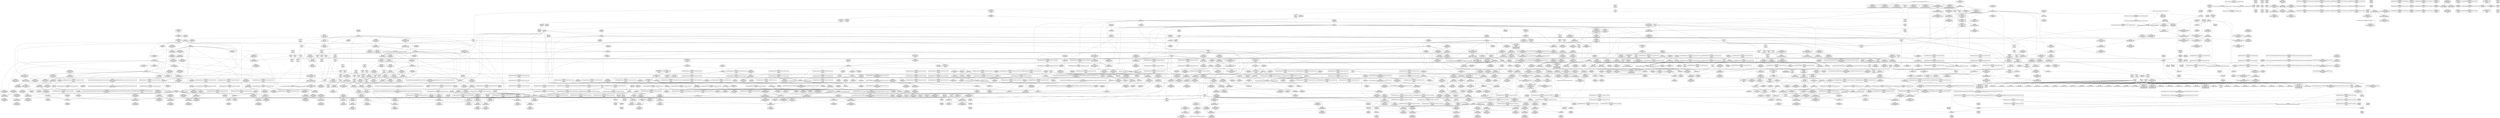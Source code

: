 digraph {
	CE0x524c1e0 [shape=record,shape=Mrecord,label="{CE0x524c1e0|rcu_read_unlock:_bb|*SummSink*}"]
	CE0x5170240 [shape=record,shape=Mrecord,label="{CE0x5170240|selinux_socket_shutdown:_sk|security/selinux/hooks.c,4253|*SummSink*}"]
	CE0x520be10 [shape=record,shape=Mrecord,label="{CE0x520be10|cred_sid:_tmp|*SummSink*}"]
	CE0x51702b0 [shape=record,shape=Mrecord,label="{CE0x51702b0|get_current:_tmp1|*SummSource*}"]
	CE0x5240790 [shape=record,shape=Mrecord,label="{CE0x5240790|rcu_read_lock:_tmp21|include/linux/rcupdate.h,884|*SummSink*}"]
	CE0x52913e0 [shape=record,shape=Mrecord,label="{CE0x52913e0|void_(i32*,_i32,_i32*)*_asm_addl_$1,_%gs:$0_,_*m,ri,*m,_dirflag_,_fpsr_,_flags_|*SummSource*}"]
	CE0x5181a70 [shape=record,shape=Mrecord,label="{CE0x5181a70|i32_0|*Constant*}"]
	CE0x51a6800 [shape=record,shape=Mrecord,label="{CE0x51a6800|_ret_void,_!dbg_!27735|include/linux/rcupdate.h,884|*SummSource*}"]
	CE0x5170d80 [shape=record,shape=Mrecord,label="{CE0x5170d80|avc_has_perm:_tclass|Function::avc_has_perm&Arg::tclass::|*SummSource*}"]
	CE0x51890b0 [shape=record,shape=Mrecord,label="{CE0x51890b0|task_sid:_call|security/selinux/hooks.c,208|*SummSource*}"]
	CE0x5204f30 [shape=record,shape=Mrecord,label="{CE0x5204f30|GLOBAL:___llvm_gcov_ctr126|Global_var:__llvm_gcov_ctr126|*SummSink*}"]
	CE0x51965b0 [shape=record,shape=Mrecord,label="{CE0x51965b0|i64*_getelementptr_inbounds_(_11_x_i64_,_11_x_i64_*___llvm_gcov_ctr127,_i64_0,_i64_0)|*Constant*|*SummSink*}"]
	CE0x52289c0 [shape=record,shape=Mrecord,label="{CE0x52289c0|rcu_read_lock:_tmp6|include/linux/rcupdate.h,882|*SummSource*}"]
	CE0x5220aa0 [shape=record,shape=Mrecord,label="{CE0x5220aa0|__rcu_read_unlock:_tmp2|*SummSource*}"]
	CE0x52484e0 [shape=record,shape=Mrecord,label="{CE0x52484e0|_call_void_mcount()_#3|*SummSink*}"]
	CE0x522c430 [shape=record,shape=Mrecord,label="{CE0x522c430|__preempt_count_add:_tmp5|./arch/x86/include/asm/preempt.h,72}"]
	CE0x5162db0 [shape=record,shape=Mrecord,label="{CE0x5162db0|selinux_socket_shutdown:_sock|Function::selinux_socket_shutdown&Arg::sock::|*SummSource*}"]
	CE0x5197f40 [shape=record,shape=Mrecord,label="{CE0x5197f40|task_sid:_tmp9|security/selinux/hooks.c,208|*SummSource*}"]
	CE0x52921c0 [shape=record,shape=Mrecord,label="{CE0x52921c0|__rcu_read_unlock:_do.body|*SummSource*}"]
	CE0x5220210 [shape=record,shape=Mrecord,label="{CE0x5220210|i8*_undef|*Constant*|*SummSource*}"]
	CE0x51637f0 [shape=record,shape=Mrecord,label="{CE0x51637f0|selinux_socket_shutdown:_call|security/selinux/hooks.c,4253|*SummSink*}"]
	CE0x52426f0 [shape=record,shape=Mrecord,label="{CE0x52426f0|__rcu_read_lock:_tmp4|include/linux/rcupdate.h,239}"]
	CE0x523f690 [shape=record,shape=Mrecord,label="{CE0x523f690|rcu_read_lock:_tmp19|include/linux/rcupdate.h,882}"]
	CE0x5206f20 [shape=record,shape=Mrecord,label="{CE0x5206f20|task_sid:_tobool1|security/selinux/hooks.c,208|*SummSink*}"]
	CE0x523ea10 [shape=record,shape=Mrecord,label="{CE0x523ea10|i8_1|*Constant*}"]
	CE0x52578b0 [shape=record,shape=Mrecord,label="{CE0x52578b0|i32_934|*Constant*|*SummSource*}"]
	CE0x520d970 [shape=record,shape=Mrecord,label="{CE0x520d970|i64*_getelementptr_inbounds_(_2_x_i64_,_2_x_i64_*___llvm_gcov_ctr131,_i64_0,_i64_0)|*Constant*}"]
	CE0x5184990 [shape=record,shape=Mrecord,label="{CE0x5184990|avc_has_perm:_entry|*SummSource*}"]
	CE0x5247990 [shape=record,shape=Mrecord,label="{CE0x5247990|rcu_read_unlock:_tobool|include/linux/rcupdate.h,933|*SummSource*}"]
	CE0x5227d90 [shape=record,shape=Mrecord,label="{CE0x5227d90|_ret_void,_!dbg_!27735|include/linux/rcupdate.h,938}"]
	CE0x522b650 [shape=record,shape=Mrecord,label="{CE0x522b650|rcu_lock_acquire:_tmp1}"]
	CE0x516b290 [shape=record,shape=Mrecord,label="{CE0x516b290|selinux_socket_shutdown:_entry|*SummSource*}"]
	CE0x51fe6e0 [shape=record,shape=Mrecord,label="{CE0x51fe6e0|task_sid:_tmp3|*SummSink*}"]
	CE0x51df0e0 [shape=record,shape=Mrecord,label="{CE0x51df0e0|__preempt_count_sub:_tmp4|./arch/x86/include/asm/preempt.h,77|*SummSource*}"]
	CE0x51ee900 [shape=record,shape=Mrecord,label="{CE0x51ee900|8:_%struct.sock*,_:_SCME_51,52_}"]
	CE0x52416a0 [shape=record,shape=Mrecord,label="{CE0x52416a0|cred_sid:_bb|*SummSink*}"]
	CE0x519f930 [shape=record,shape=Mrecord,label="{CE0x519f930|_ret_i32_%retval.0,_!dbg_!27740|security/selinux/hooks.c,3977|*SummSink*}"]
	CE0x51dac00 [shape=record,shape=Mrecord,label="{CE0x51dac00|task_sid:_tmp20|security/selinux/hooks.c,208|*SummSink*}"]
	CE0x51ad9c0 [shape=record,shape=Mrecord,label="{CE0x51ad9c0|%struct.task_struct*_(%struct.task_struct**)*_asm_movq_%gs:$_1:P_,$0_,_r,im,_dirflag_,_fpsr_,_flags_|*SummSink*}"]
	CE0x519c200 [shape=record,shape=Mrecord,label="{CE0x519c200|_ret_i32_%call1,_!dbg_!27716|security/selinux/hooks.c,4253|*SummSink*}"]
	CE0x522b3f0 [shape=record,shape=Mrecord,label="{CE0x522b3f0|rcu_read_unlock:_tmp|*SummSource*}"]
	CE0x52952a0 [shape=record,shape=Mrecord,label="{CE0x52952a0|COLLAPSED:_GCMRE___llvm_gcov_ctr129_internal_global_4_x_i64_zeroinitializer:_elem_0:default:}"]
	CE0x51f5a60 [shape=record,shape=Mrecord,label="{CE0x51f5a60|sock_has_perm:_tmp5|security/selinux/hooks.c,3966}"]
	CE0x5204270 [shape=record,shape=Mrecord,label="{CE0x5204270|i64_0|*Constant*}"]
	CE0x5201890 [shape=record,shape=Mrecord,label="{CE0x5201890|task_sid:_tmp1|*SummSink*}"]
	CE0x5229220 [shape=record,shape=Mrecord,label="{CE0x5229220|rcu_read_lock:_if.then|*SummSource*}"]
	CE0x51e5330 [shape=record,shape=Mrecord,label="{CE0x51e5330|i64*_getelementptr_inbounds_(_4_x_i64_,_4_x_i64_*___llvm_gcov_ctr128,_i64_0,_i64_1)|*Constant*}"]
	CE0x5164920 [shape=record,shape=Mrecord,label="{CE0x5164920|get_current:_entry}"]
	CE0x516d430 [shape=record,shape=Mrecord,label="{CE0x516d430|avc_has_perm:_ssid|Function::avc_has_perm&Arg::ssid::|*SummSource*}"]
	CE0x524df40 [shape=record,shape=Mrecord,label="{CE0x524df40|rcu_read_unlock:_tmp10|include/linux/rcupdate.h,933}"]
	CE0x51b1640 [shape=record,shape=Mrecord,label="{CE0x51b1640|sock_has_perm:_type|security/selinux/hooks.c,3972|*SummSource*}"]
	CE0x5224420 [shape=record,shape=Mrecord,label="{CE0x5224420|rcu_lock_release:_indirectgoto}"]
	CE0x522b380 [shape=record,shape=Mrecord,label="{CE0x522b380|COLLAPSED:_GCMRE___llvm_gcov_ctr132_internal_global_11_x_i64_zeroinitializer:_elem_0:default:}"]
	CE0x51fe240 [shape=record,shape=Mrecord,label="{CE0x51fe240|_call_void_mcount()_#3}"]
	CE0x5203070 [shape=record,shape=Mrecord,label="{CE0x5203070|GLOBAL:___llvm_gcov_ctr126|Global_var:__llvm_gcov_ctr126}"]
	CE0x5181ae0 [shape=record,shape=Mrecord,label="{CE0x5181ae0|sock_has_perm:_tmp1}"]
	CE0x5180c20 [shape=record,shape=Mrecord,label="{CE0x5180c20|selinux_socket_shutdown:_entry}"]
	CE0x520e8e0 [shape=record,shape=Mrecord,label="{CE0x520e8e0|rcu_read_unlock:_tmp8|include/linux/rcupdate.h,933|*SummSource*}"]
	CE0x5256e90 [shape=record,shape=Mrecord,label="{CE0x5256e90|_call_void_lockdep_rcu_suspicious(i8*_getelementptr_inbounds_(_25_x_i8_,_25_x_i8_*_.str45,_i32_0,_i32_0),_i32_934,_i8*_getelementptr_inbounds_(_44_x_i8_,_44_x_i8_*_.str47,_i32_0,_i32_0))_#10,_!dbg_!27726|include/linux/rcupdate.h,933|*SummSink*}"]
	CE0x5293350 [shape=record,shape=Mrecord,label="{CE0x5293350|rcu_lock_acquire:_tmp6|*SummSink*}"]
	CE0x51ed4d0 [shape=record,shape=Mrecord,label="{CE0x51ed4d0|8:_%struct.sock*,_:_SCME_34,35_}"]
	CE0x51a6e70 [shape=record,shape=Mrecord,label="{CE0x51a6e70|rcu_read_unlock:_do.body}"]
	CE0x523de70 [shape=record,shape=Mrecord,label="{CE0x523de70|rcu_read_lock:_tmp17|include/linux/rcupdate.h,882}"]
	CE0x5216250 [shape=record,shape=Mrecord,label="{CE0x5216250|rcu_lock_release:_entry|*SummSink*}"]
	CE0x51ddd60 [shape=record,shape=Mrecord,label="{CE0x51ddd60|i64_1|*Constant*}"]
	CE0x518f720 [shape=record,shape=Mrecord,label="{CE0x518f720|i64_6|*Constant*}"]
	CE0x52a9f50 [shape=record,shape=Mrecord,label="{CE0x52a9f50|__preempt_count_sub:_do.end|*SummSink*}"]
	CE0x51ec9e0 [shape=record,shape=Mrecord,label="{CE0x51ec9e0|8:_%struct.sock*,_:_SCME_25,26_}"]
	CE0x5254790 [shape=record,shape=Mrecord,label="{CE0x5254790|i64*_getelementptr_inbounds_(_11_x_i64_,_11_x_i64_*___llvm_gcov_ctr132,_i64_0,_i64_9)|*Constant*|*SummSource*}"]
	CE0x52ab640 [shape=record,shape=Mrecord,label="{CE0x52ab640|__rcu_read_unlock:_tmp3|*SummSource*}"]
	CE0x5258180 [shape=record,shape=Mrecord,label="{CE0x5258180|_call_void_mcount()_#3|*SummSource*}"]
	CE0x517cb50 [shape=record,shape=Mrecord,label="{CE0x517cb50|selinux_socket_shutdown:_tmp4|*LoadInst*|security/selinux/hooks.c,4253|*SummSource*}"]
	CE0x5188660 [shape=record,shape=Mrecord,label="{CE0x5188660|i64*_getelementptr_inbounds_(_11_x_i64_,_11_x_i64_*___llvm_gcov_ctr127,_i64_0,_i64_0)|*Constant*|*SummSource*}"]
	CE0x5214130 [shape=record,shape=Mrecord,label="{CE0x5214130|task_sid:_tmp18|security/selinux/hooks.c,208|*SummSource*}"]
	CE0x522e0f0 [shape=record,shape=Mrecord,label="{CE0x522e0f0|i64_0|*Constant*}"]
	CE0x52445f0 [shape=record,shape=Mrecord,label="{CE0x52445f0|rcu_read_unlock:_tmp2|*SummSink*}"]
	CE0x52551e0 [shape=record,shape=Mrecord,label="{CE0x52551e0|rcu_read_unlock:_tmp19|include/linux/rcupdate.h,933|*SummSink*}"]
	CE0x5213d80 [shape=record,shape=Mrecord,label="{CE0x5213d80|i32_208|*Constant*|*SummSource*}"]
	CE0x5226aa0 [shape=record,shape=Mrecord,label="{CE0x5226aa0|_ret_i32_%tmp6,_!dbg_!27716|security/selinux/hooks.c,197}"]
	CE0x5182180 [shape=record,shape=Mrecord,label="{CE0x5182180|get_current:_tmp}"]
	CE0x51654c0 [shape=record,shape=Mrecord,label="{CE0x51654c0|sock_has_perm:_ad|security/selinux/hooks.c, 3965|*SummSource*}"]
	CE0x51b0cb0 [shape=record,shape=Mrecord,label="{CE0x51b0cb0|sock_has_perm:_tmp14|security/selinux/hooks.c,3972|*SummSink*}"]
	CE0x5205c00 [shape=record,shape=Mrecord,label="{CE0x5205c00|i64_5|*Constant*}"]
	CE0x5242ba0 [shape=record,shape=Mrecord,label="{CE0x5242ba0|rcu_read_unlock:_tmp13|include/linux/rcupdate.h,933|*SummSource*}"]
	CE0x51dcbe0 [shape=record,shape=Mrecord,label="{CE0x51dcbe0|_call_void_mcount()_#3|*SummSource*}"]
	CE0x5205d90 [shape=record,shape=Mrecord,label="{CE0x5205d90|rcu_read_unlock:_tobool1|include/linux/rcupdate.h,933|*SummSink*}"]
	CE0x52103b0 [shape=record,shape=Mrecord,label="{CE0x52103b0|i64_6|*Constant*}"]
	CE0x51fe3e0 [shape=record,shape=Mrecord,label="{CE0x51fe3e0|GLOBAL:_rcu_read_lock|*Constant*}"]
	CE0x51f3910 [shape=record,shape=Mrecord,label="{CE0x51f3910|i64_0|*Constant*|*SummSink*}"]
	CE0x5185a40 [shape=record,shape=Mrecord,label="{CE0x5185a40|sock_has_perm:_tmp18|security/selinux/hooks.c,3977}"]
	CE0x523a1d0 [shape=record,shape=Mrecord,label="{CE0x523a1d0|rcu_read_lock:_tmp13|include/linux/rcupdate.h,882}"]
	CE0x52069c0 [shape=record,shape=Mrecord,label="{CE0x52069c0|rcu_lock_acquire:_map|Function::rcu_lock_acquire&Arg::map::|*SummSource*}"]
	CE0x5244d00 [shape=record,shape=Mrecord,label="{CE0x5244d00|rcu_read_unlock:_call3|include/linux/rcupdate.h,933}"]
	CE0x5218380 [shape=record,shape=Mrecord,label="{CE0x5218380|__rcu_read_lock:_do.body|*SummSink*}"]
	CE0x5212ef0 [shape=record,shape=Mrecord,label="{CE0x5212ef0|i8*_getelementptr_inbounds_(_25_x_i8_,_25_x_i8_*_.str3,_i32_0,_i32_0)|*Constant*|*SummSource*}"]
	CE0x524c580 [shape=record,shape=Mrecord,label="{CE0x524c580|GLOBAL:___preempt_count_sub|*Constant*|*SummSink*}"]
	CE0x520cdc0 [shape=record,shape=Mrecord,label="{CE0x520cdc0|task_sid:_bb|*SummSource*}"]
	CE0x51ef5b0 [shape=record,shape=Mrecord,label="{CE0x51ef5b0|task_sid:_entry|*SummSource*}"]
	CE0x5187d50 [shape=record,shape=Mrecord,label="{CE0x5187d50|_call_void_mcount()_#3}"]
	CE0x524aba0 [shape=record,shape=Mrecord,label="{CE0x524aba0|rcu_read_unlock:_tmp4|include/linux/rcupdate.h,933}"]
	CE0x52298e0 [shape=record,shape=Mrecord,label="{CE0x52298e0|_ret_void,_!dbg_!27717|include/linux/rcupdate.h,419}"]
	CE0x522eae0 [shape=record,shape=Mrecord,label="{CE0x522eae0|rcu_read_unlock:_tmp6|include/linux/rcupdate.h,933|*SummSource*}"]
	CE0x5165ac0 [shape=record,shape=Mrecord,label="{CE0x5165ac0|task_sid:_if.end}"]
	CE0x5216770 [shape=record,shape=Mrecord,label="{CE0x5216770|rcu_lock_release:_map|Function::rcu_lock_release&Arg::map::|*SummSink*}"]
	CE0x527d2f0 [shape=record,shape=Mrecord,label="{CE0x527d2f0|i64_ptrtoint_(i8*_blockaddress(_rcu_lock_release,_%__here)_to_i64)|*Constant*}"]
	CE0x51d81b0 [shape=record,shape=Mrecord,label="{CE0x51d81b0|task_sid:_tmp24|security/selinux/hooks.c,208|*SummSource*}"]
	CE0x51f5360 [shape=record,shape=Mrecord,label="{CE0x51f5360|sock_has_perm:_tmp3|security/selinux/hooks.c,3964|*SummSource*}"]
	CE0x51d92b0 [shape=record,shape=Mrecord,label="{CE0x51d92b0|task_sid:_tmp26|security/selinux/hooks.c,208|*SummSource*}"]
	CE0x516d330 [shape=record,shape=Mrecord,label="{CE0x516d330|avc_has_perm:_ssid|Function::avc_has_perm&Arg::ssid::}"]
	CE0x528edc0 [shape=record,shape=Mrecord,label="{CE0x528edc0|__preempt_count_sub:_entry|*SummSink*}"]
	CE0x52c16e0 [shape=record,shape=Mrecord,label="{CE0x52c16e0|i64*_getelementptr_inbounds_(_4_x_i64_,_4_x_i64_*___llvm_gcov_ctr129,_i64_0,_i64_2)|*Constant*|*SummSink*}"]
	CE0x5226870 [shape=record,shape=Mrecord,label="{CE0x5226870|cred_sid:_cred|Function::cred_sid&Arg::cred::|*SummSink*}"]
	CE0x51ed990 [shape=record,shape=Mrecord,label="{CE0x51ed990|8:_%struct.sock*,_:_SCME_38,39_}"]
	CE0x5255430 [shape=record,shape=Mrecord,label="{CE0x5255430|rcu_read_unlock:_tmp20|include/linux/rcupdate.h,933}"]
	CE0x517f750 [shape=record,shape=Mrecord,label="{CE0x517f750|i64*_getelementptr_inbounds_(_6_x_i64_,_6_x_i64_*___llvm_gcov_ctr327,_i64_0,_i64_0)|*Constant*}"]
	CE0x52459b0 [shape=record,shape=Mrecord,label="{CE0x52459b0|rcu_read_unlock:_tmp4|include/linux/rcupdate.h,933|*SummSource*}"]
	CE0x5254720 [shape=record,shape=Mrecord,label="{CE0x5254720|i64*_getelementptr_inbounds_(_11_x_i64_,_11_x_i64_*___llvm_gcov_ctr132,_i64_0,_i64_9)|*Constant*}"]
	CE0x5202210 [shape=record,shape=Mrecord,label="{CE0x5202210|i64_3|*Constant*|*SummSink*}"]
	CE0x521a040 [shape=record,shape=Mrecord,label="{CE0x521a040|__rcu_read_lock:_tmp4|include/linux/rcupdate.h,239|*SummSink*}"]
	CE0x5296e40 [shape=record,shape=Mrecord,label="{CE0x5296e40|__preempt_count_sub:_tmp5|./arch/x86/include/asm/preempt.h,77|*SummSource*}"]
	CE0x5202c10 [shape=record,shape=Mrecord,label="{CE0x5202c10|rcu_read_lock:_tmp1}"]
	CE0x523d6e0 [shape=record,shape=Mrecord,label="{CE0x523d6e0|i64*_getelementptr_inbounds_(_11_x_i64_,_11_x_i64_*___llvm_gcov_ctr127,_i64_0,_i64_9)|*Constant*|*SummSource*}"]
	CE0x52a9d90 [shape=record,shape=Mrecord,label="{CE0x52a9d90|__preempt_count_sub:_do.end|*SummSource*}"]
	CE0x5215a10 [shape=record,shape=Mrecord,label="{CE0x5215a10|rcu_lock_release:_entry|*SummSource*}"]
	CE0x51f49d0 [shape=record,shape=Mrecord,label="{CE0x51f49d0|i64*_getelementptr_inbounds_(_6_x_i64_,_6_x_i64_*___llvm_gcov_ctr327,_i64_0,_i64_4)|*Constant*|*SummSink*}"]
	CE0x520e100 [shape=record,shape=Mrecord,label="{CE0x520e100|rcu_read_lock:_tobool|include/linux/rcupdate.h,882|*SummSink*}"]
	CE0x5200be0 [shape=record,shape=Mrecord,label="{CE0x5200be0|i64_5|*Constant*|*SummSink*}"]
	CE0x5166360 [shape=record,shape=Mrecord,label="{CE0x5166360|task_sid:_if.then}"]
	CE0x5207ba0 [shape=record,shape=Mrecord,label="{CE0x5207ba0|task_sid:_tmp11|security/selinux/hooks.c,208}"]
	CE0x5224ff0 [shape=record,shape=Mrecord,label="{CE0x5224ff0|_call_void_rcu_read_unlock()_#10,_!dbg_!27748|security/selinux/hooks.c,209|*SummSink*}"]
	CE0x52458d0 [shape=record,shape=Mrecord,label="{CE0x52458d0|rcu_read_unlock:_tobool|include/linux/rcupdate.h,933|*SummSink*}"]
	CE0x51d7ac0 [shape=record,shape=Mrecord,label="{CE0x51d7ac0|i32_208|*Constant*|*SummSink*}"]
	CE0x527e6b0 [shape=record,shape=Mrecord,label="{CE0x527e6b0|rcu_lock_release:_bb}"]
	CE0x522ddf0 [shape=record,shape=Mrecord,label="{CE0x522ddf0|GLOBAL:___llvm_gcov_ctr127|Global_var:__llvm_gcov_ctr127|*SummSource*}"]
	CE0x51f99c0 [shape=record,shape=Mrecord,label="{CE0x51f99c0|rcu_read_lock:_tmp11|include/linux/rcupdate.h,882|*SummSink*}"]
	CE0x5229460 [shape=record,shape=Mrecord,label="{CE0x5229460|rcu_read_lock:_land.lhs.true}"]
	CE0x527f130 [shape=record,shape=Mrecord,label="{CE0x527f130|rcu_lock_acquire:_tmp5|include/linux/rcupdate.h,418|*SummSink*}"]
	CE0x524cc40 [shape=record,shape=Mrecord,label="{CE0x524cc40|rcu_lock_release:_tmp3|*SummSink*}"]
	CE0x5171130 [shape=record,shape=Mrecord,label="{CE0x5171130|_ret_i32_%retval.0,_!dbg_!27728|security/selinux/avc.c,775}"]
	CE0x51ad3b0 [shape=record,shape=Mrecord,label="{CE0x51ad3b0|_call_void_rcu_read_lock()_#10,_!dbg_!27712|security/selinux/hooks.c,207}"]
	CE0x51ef020 [shape=record,shape=Mrecord,label="{CE0x51ef020|i64_56|*Constant*|*SummSource*}"]
	CE0x51a5260 [shape=record,shape=Mrecord,label="{CE0x51a5260|rcu_lock_acquire:___here}"]
	CE0x6d2d5e0 [shape=record,shape=Mrecord,label="{CE0x6d2d5e0|sock_has_perm:_sk|Function::sock_has_perm&Arg::sk::}"]
	CE0x5210420 [shape=record,shape=Mrecord,label="{CE0x5210420|i64_6|*Constant*|*SummSource*}"]
	CE0x5213980 [shape=record,shape=Mrecord,label="{CE0x5213980|i32_208|*Constant*}"]
	CE0x528de80 [shape=record,shape=Mrecord,label="{CE0x528de80|_call_void_lock_release(%struct.lockdep_map*_%map,_i32_1,_i64_ptrtoint_(i8*_blockaddress(_rcu_lock_release,_%__here)_to_i64))_#10,_!dbg_!27716|include/linux/rcupdate.h,423}"]
	CE0x52ab140 [shape=record,shape=Mrecord,label="{CE0x52ab140|i64*_getelementptr_inbounds_(_4_x_i64_,_4_x_i64_*___llvm_gcov_ctr134,_i64_0,_i64_3)|*Constant*|*SummSource*}"]
	CE0x5278e90 [shape=record,shape=Mrecord,label="{CE0x5278e90|__rcu_read_lock:_tmp|*SummSink*}"]
	CE0x5228010 [shape=record,shape=Mrecord,label="{CE0x5228010|rcu_read_lock:_do.end}"]
	CE0x51dcfc0 [shape=record,shape=Mrecord,label="{CE0x51dcfc0|__rcu_read_unlock:_tmp4|include/linux/rcupdate.h,244|*SummSink*}"]
	CE0x5216dc0 [shape=record,shape=Mrecord,label="{CE0x5216dc0|_call_void___rcu_read_unlock()_#10,_!dbg_!27734|include/linux/rcupdate.h,937|*SummSource*}"]
	CE0x515ff40 [shape=record,shape=Mrecord,label="{CE0x515ff40|32:_%struct.sock*,_:_CRE_16,24_|*MultipleSource*|security/selinux/hooks.c,4253|Function::selinux_socket_shutdown&Arg::sock::}"]
	CE0x51a8110 [shape=record,shape=Mrecord,label="{CE0x51a8110|task_sid:_tobool1|security/selinux/hooks.c,208}"]
	CE0x520b980 [shape=record,shape=Mrecord,label="{CE0x520b980|task_sid:_land.lhs.true2|*SummSink*}"]
	CE0x52c9030 [shape=record,shape=Mrecord,label="{CE0x52c9030|i64*_getelementptr_inbounds_(_4_x_i64_,_4_x_i64_*___llvm_gcov_ctr135,_i64_0,_i64_1)|*Constant*}"]
	CE0x51d7e60 [shape=record,shape=Mrecord,label="{CE0x51d7e60|i8*_getelementptr_inbounds_(_41_x_i8_,_41_x_i8_*_.str44,_i32_0,_i32_0)|*Constant*|*SummSink*}"]
	CE0x51eb380 [shape=record,shape=Mrecord,label="{CE0x51eb380|_ret_i32_%retval.0,_!dbg_!27728|security/selinux/avc.c,775|*SummSource*}"]
	CE0x5217650 [shape=record,shape=Mrecord,label="{CE0x5217650|__rcu_read_unlock:_entry|*SummSource*}"]
	CE0x52380c0 [shape=record,shape=Mrecord,label="{CE0x52380c0|rcu_read_lock:_call3|include/linux/rcupdate.h,882|*SummSource*}"]
	CE0x523e6d0 [shape=record,shape=Mrecord,label="{CE0x523e6d0|rcu_read_lock:_tmp18|include/linux/rcupdate.h,882|*SummSink*}"]
	CE0x5282420 [shape=record,shape=Mrecord,label="{CE0x5282420|_call_void_mcount()_#3|*SummSource*}"]
	CE0x524fba0 [shape=record,shape=Mrecord,label="{CE0x524fba0|rcu_read_unlock:_if.end|*SummSink*}"]
	CE0x5237a80 [shape=record,shape=Mrecord,label="{CE0x5237a80|rcu_read_lock:_tmp12|include/linux/rcupdate.h,882|*SummSource*}"]
	CE0x51deab0 [shape=record,shape=Mrecord,label="{CE0x51deab0|__rcu_read_unlock:_tmp7|include/linux/rcupdate.h,245}"]
	CE0x51ec690 [shape=record,shape=Mrecord,label="{CE0x51ec690|8:_%struct.sock*,_:_SCME_20,22_|*MultipleSource*|security/selinux/hooks.c, 3966|security/selinux/hooks.c,3966|security/selinux/hooks.c,3966}"]
	CE0x5293610 [shape=record,shape=Mrecord,label="{CE0x5293610|i64*_getelementptr_inbounds_(_4_x_i64_,_4_x_i64_*___llvm_gcov_ctr134,_i64_0,_i64_2)|*Constant*}"]
	CE0x5211a20 [shape=record,shape=Mrecord,label="{CE0x5211a20|i64*_getelementptr_inbounds_(_13_x_i64_,_13_x_i64_*___llvm_gcov_ctr126,_i64_0,_i64_8)|*Constant*}"]
	CE0x5219d10 [shape=record,shape=Mrecord,label="{CE0x5219d10|rcu_lock_release:_indirectgoto|*SummSink*}"]
	CE0x5189cb0 [shape=record,shape=Mrecord,label="{CE0x5189cb0|COLLAPSED:_GCMRE___llvm_gcov_ctr327_internal_global_6_x_i64_zeroinitializer:_elem_0:default:}"]
	CE0x5216aa0 [shape=record,shape=Mrecord,label="{CE0x5216aa0|_ret_void,_!dbg_!27717|include/linux/rcupdate.h,424}"]
	CE0x51feb60 [shape=record,shape=Mrecord,label="{CE0x51feb60|task_sid:_tobool|security/selinux/hooks.c,208|*SummSource*}"]
	CE0x5163740 [shape=record,shape=Mrecord,label="{CE0x5163740|selinux_socket_shutdown:_sk|security/selinux/hooks.c,4253|*SummSource*}"]
	CE0x5202330 [shape=record,shape=Mrecord,label="{CE0x5202330|i64*_getelementptr_inbounds_(_2_x_i64_,_2_x_i64_*___llvm_gcov_ctr131,_i64_0,_i64_1)|*Constant*|*SummSource*}"]
	CE0x52053d0 [shape=record,shape=Mrecord,label="{CE0x52053d0|cred_sid:_tmp1}"]
	CE0x5234a00 [shape=record,shape=Mrecord,label="{CE0x5234a00|__preempt_count_add:_tmp6|./arch/x86/include/asm/preempt.h,73|*SummSink*}"]
	CE0x5204fe0 [shape=record,shape=Mrecord,label="{CE0x5204fe0|task_sid:_tmp8|security/selinux/hooks.c,208}"]
	CE0x51e1360 [shape=record,shape=Mrecord,label="{CE0x51e1360|i64*_getelementptr_inbounds_(_4_x_i64_,_4_x_i64_*___llvm_gcov_ctr129,_i64_0,_i64_3)|*Constant*|*SummSource*}"]
	CE0x5206070 [shape=record,shape=Mrecord,label="{CE0x5206070|rcu_read_unlock:_tmp6|include/linux/rcupdate.h,933}"]
	CE0x515c970 [shape=record,shape=Mrecord,label="{CE0x515c970|32:_%struct.sock*,_:_CRE_32,40_|*MultipleSource*|security/selinux/hooks.c,4253|Function::selinux_socket_shutdown&Arg::sock::}"]
	CE0x51834b0 [shape=record,shape=Mrecord,label="{CE0x51834b0|i64_1|*Constant*|*SummSink*}"]
	CE0x523d1f0 [shape=record,shape=Mrecord,label="{CE0x523d1f0|i8*_getelementptr_inbounds_(_42_x_i8_,_42_x_i8_*_.str46,_i32_0,_i32_0)|*Constant*|*SummSource*}"]
	CE0x5165ca0 [shape=record,shape=Mrecord,label="{CE0x5165ca0|i32_1|*Constant*}"]
	CE0x5250240 [shape=record,shape=Mrecord,label="{CE0x5250240|rcu_read_unlock:_tmp7|include/linux/rcupdate.h,933|*SummSource*}"]
	CE0x5243270 [shape=record,shape=Mrecord,label="{CE0x5243270|rcu_lock_acquire:_indirectgoto|*SummSink*}"]
	CE0x5227600 [shape=record,shape=Mrecord,label="{CE0x5227600|GLOBAL:_rcu_read_unlock|*Constant*|*SummSource*}"]
	CE0x5184b80 [shape=record,shape=Mrecord,label="{CE0x5184b80|avc_has_perm:_requested|Function::avc_has_perm&Arg::requested::|*SummSink*}"]
	CE0x5290b90 [shape=record,shape=Mrecord,label="{CE0x5290b90|__rcu_read_lock:_tmp3|*SummSink*}"]
	CE0x524d050 [shape=record,shape=Mrecord,label="{CE0x524d050|rcu_read_unlock:_tmp9|include/linux/rcupdate.h,933|*SummSink*}"]
	CE0x52cdae0 [shape=record,shape=Mrecord,label="{CE0x52cdae0|__preempt_count_sub:_bb|*SummSink*}"]
	CE0x5255720 [shape=record,shape=Mrecord,label="{CE0x5255720|rcu_read_unlock:_tmp20|include/linux/rcupdate.h,933|*SummSink*}"]
	CE0x52ad6a0 [shape=record,shape=Mrecord,label="{CE0x52ad6a0|_call_void_mcount()_#3|*SummSink*}"]
	CE0x5198b70 [shape=record,shape=Mrecord,label="{CE0x5198b70|i64*_getelementptr_inbounds_(_6_x_i64_,_6_x_i64_*___llvm_gcov_ctr327,_i64_0,_i64_0)|*Constant*|*SummSink*}"]
	CE0x52140c0 [shape=record,shape=Mrecord,label="{CE0x52140c0|task_sid:_tmp18|security/selinux/hooks.c,208}"]
	CE0x523bd00 [shape=record,shape=Mrecord,label="{CE0x523bd00|i8*_getelementptr_inbounds_(_25_x_i8_,_25_x_i8_*_.str45,_i32_0,_i32_0)|*Constant*}"]
	CE0x520b7f0 [shape=record,shape=Mrecord,label="{CE0x520b7f0|task_sid:_land.lhs.true2}"]
	CE0x51ee310 [shape=record,shape=Mrecord,label="{CE0x51ee310|8:_%struct.sock*,_:_SCME_46,47_}"]
	CE0x5171210 [shape=record,shape=Mrecord,label="{CE0x5171210|avc_has_perm:_requested|Function::avc_has_perm&Arg::requested::}"]
	CE0x51e0710 [shape=record,shape=Mrecord,label="{CE0x51e0710|__preempt_count_add:_bb}"]
	CE0x518a250 [shape=record,shape=Mrecord,label="{CE0x518a250|32:_%struct.sock*,_:_CRE_24,32_|*MultipleSource*|security/selinux/hooks.c,4253|Function::selinux_socket_shutdown&Arg::sock::}"]
	CE0x520a440 [shape=record,shape=Mrecord,label="{CE0x520a440|_call_void_mcount()_#3}"]
	CE0x51e7b40 [shape=record,shape=Mrecord,label="{CE0x51e7b40|sock_has_perm:_sk4|security/selinux/hooks.c,3974|*SummSource*}"]
	CE0x5293900 [shape=record,shape=Mrecord,label="{CE0x5293900|__rcu_read_lock:_bb|*SummSource*}"]
	CE0x51e5670 [shape=record,shape=Mrecord,label="{CE0x51e5670|sock_has_perm:_u|security/selinux/hooks.c,3973}"]
	CE0x524fa90 [shape=record,shape=Mrecord,label="{CE0x524fa90|rcu_read_unlock:_if.end|*SummSource*}"]
	CE0x5170790 [shape=record,shape=Mrecord,label="{CE0x5170790|i32_22|*Constant*|*SummSource*}"]
	CE0x51f5620 [shape=record,shape=Mrecord,label="{CE0x51f5620|sock_has_perm:_tmp4|security/selinux/hooks.c,3966}"]
	CE0x52141a0 [shape=record,shape=Mrecord,label="{CE0x52141a0|task_sid:_tmp18|security/selinux/hooks.c,208|*SummSink*}"]
	CE0x5188530 [shape=record,shape=Mrecord,label="{CE0x5188530|i64*_getelementptr_inbounds_(_11_x_i64_,_11_x_i64_*___llvm_gcov_ctr127,_i64_0,_i64_0)|*Constant*}"]
	CE0x52904a0 [shape=record,shape=Mrecord,label="{CE0x52904a0|_call_void_lock_acquire(%struct.lockdep_map*_%map,_i32_0,_i32_0,_i32_2,_i32_0,_%struct.lockdep_map*_null,_i64_ptrtoint_(i8*_blockaddress(_rcu_lock_acquire,_%__here)_to_i64))_#10,_!dbg_!27716|include/linux/rcupdate.h,418}"]
	CE0x5245310 [shape=record,shape=Mrecord,label="{CE0x5245310|i64*_getelementptr_inbounds_(_4_x_i64_,_4_x_i64_*___llvm_gcov_ctr128,_i64_0,_i64_1)|*Constant*|*SummSink*}"]
	CE0x5202f50 [shape=record,shape=Mrecord,label="{CE0x5202f50|i64_2|*Constant*}"]
	CE0x5216ef0 [shape=record,shape=Mrecord,label="{CE0x5216ef0|_call_void___rcu_read_unlock()_#10,_!dbg_!27734|include/linux/rcupdate.h,937|*SummSink*}"]
	CE0x51a8770 [shape=record,shape=Mrecord,label="{CE0x51a8770|_call_void___rcu_read_lock()_#10,_!dbg_!27710|include/linux/rcupdate.h,879}"]
	CE0x5215330 [shape=record,shape=Mrecord,label="{CE0x5215330|rcu_read_unlock:_tmp22|include/linux/rcupdate.h,935|*SummSource*}"]
	CE0x51d75f0 [shape=record,shape=Mrecord,label="{CE0x51d75f0|sock_has_perm:_tmp2|*LoadInst*|security/selinux/hooks.c,3964|*SummSource*}"]
	CE0x5225fe0 [shape=record,shape=Mrecord,label="{CE0x5225fe0|GLOBAL:_cred_sid|*Constant*}"]
	CE0x5216c10 [shape=record,shape=Mrecord,label="{CE0x5216c10|_ret_void,_!dbg_!27717|include/linux/rcupdate.h,424|*SummSource*}"]
	CE0x5182410 [shape=record,shape=Mrecord,label="{CE0x5182410|i32_1|*Constant*|*SummSource*}"]
	CE0x51e7130 [shape=record,shape=Mrecord,label="{CE0x51e7130|sock_has_perm:_net3|security/selinux/hooks.c,3974}"]
	CE0x51f16f0 [shape=record,shape=Mrecord,label="{CE0x51f16f0|i32_2|*Constant*}"]
	CE0x5294520 [shape=record,shape=Mrecord,label="{CE0x5294520|__preempt_count_add:_tmp3}"]
	CE0x5281dd0 [shape=record,shape=Mrecord,label="{CE0x5281dd0|__preempt_count_sub:_tmp6|./arch/x86/include/asm/preempt.h,78|*SummSource*}"]
	CE0x5226fd0 [shape=record,shape=Mrecord,label="{CE0x5226fd0|_call_void_rcu_read_unlock()_#10,_!dbg_!27748|security/selinux/hooks.c,209}"]
	CE0x51fec70 [shape=record,shape=Mrecord,label="{CE0x51fec70|task_sid:_real_cred|security/selinux/hooks.c,208|*SummSource*}"]
	CE0x5278af0 [shape=record,shape=Mrecord,label="{CE0x5278af0|i64*_getelementptr_inbounds_(_4_x_i64_,_4_x_i64_*___llvm_gcov_ctr130,_i64_0,_i64_0)|*Constant*|*SummSource*}"]
	CE0x51f11e0 [shape=record,shape=Mrecord,label="{CE0x51f11e0|sock_has_perm:_call|security/selinux/hooks.c,3967|*SummSink*}"]
	CE0x5254fa0 [shape=record,shape=Mrecord,label="{CE0x5254fa0|rcu_read_unlock:_tmp19|include/linux/rcupdate.h,933}"]
	CE0x522b140 [shape=record,shape=Mrecord,label="{CE0x522b140|i64*_getelementptr_inbounds_(_11_x_i64_,_11_x_i64_*___llvm_gcov_ctr132,_i64_0,_i64_0)|*Constant*|*SummSink*}"]
	CE0x52784a0 [shape=record,shape=Mrecord,label="{CE0x52784a0|i64*_getelementptr_inbounds_(_4_x_i64_,_4_x_i64_*___llvm_gcov_ctr128,_i64_0,_i64_2)|*Constant*|*SummSource*}"]
	CE0x522aba0 [shape=record,shape=Mrecord,label="{CE0x522aba0|GLOBAL:_rcu_lock_acquire|*Constant*}"]
	CE0x51dd530 [shape=record,shape=Mrecord,label="{CE0x51dd530|i64*_getelementptr_inbounds_(_4_x_i64_,_4_x_i64_*___llvm_gcov_ctr134,_i64_0,_i64_1)|*Constant*|*SummSink*}"]
	CE0x5205280 [shape=record,shape=Mrecord,label="{CE0x5205280|task_sid:_tmp6|security/selinux/hooks.c,208}"]
	CE0x51f8a30 [shape=record,shape=Mrecord,label="{CE0x51f8a30|rcu_read_lock:_tmp9|include/linux/rcupdate.h,882}"]
	CE0x5278570 [shape=record,shape=Mrecord,label="{CE0x5278570|i64*_getelementptr_inbounds_(_4_x_i64_,_4_x_i64_*___llvm_gcov_ctr128,_i64_0,_i64_2)|*Constant*|*SummSink*}"]
	CE0x524a770 [shape=record,shape=Mrecord,label="{CE0x524a770|i64*_getelementptr_inbounds_(_4_x_i64_,_4_x_i64_*___llvm_gcov_ctr130,_i64_0,_i64_1)|*Constant*}"]
	CE0x5253e20 [shape=record,shape=Mrecord,label="{CE0x5253e20|i64*_getelementptr_inbounds_(_11_x_i64_,_11_x_i64_*___llvm_gcov_ctr132,_i64_0,_i64_8)|*Constant*|*SummSink*}"]
	CE0x5209720 [shape=record,shape=Mrecord,label="{CE0x5209720|task_sid:_tmp7|security/selinux/hooks.c,208}"]
	CE0x51dda60 [shape=record,shape=Mrecord,label="{CE0x51dda60|__rcu_read_unlock:_tmp1|*SummSource*}"]
	CE0x5240b20 [shape=record,shape=Mrecord,label="{CE0x5240b20|rcu_read_lock:_tmp22|include/linux/rcupdate.h,884}"]
	CE0x5251130 [shape=record,shape=Mrecord,label="{CE0x5251130|GLOBAL:_rcu_read_unlock.__warned|Global_var:rcu_read_unlock.__warned}"]
	CE0x522d320 [shape=record,shape=Mrecord,label="{CE0x522d320|rcu_read_unlock:_tmp5|include/linux/rcupdate.h,933}"]
	CE0x522b550 [shape=record,shape=Mrecord,label="{CE0x522b550|rcu_lock_acquire:_tmp|*SummSink*}"]
	CE0x5225b90 [shape=record,shape=Mrecord,label="{CE0x5225b90|task_sid:_call7|security/selinux/hooks.c,208|*SummSource*}"]
	CE0x51f5e90 [shape=record,shape=Mrecord,label="{CE0x51f5e90|i8_0|*Constant*}"]
	CE0x51e3ae0 [shape=record,shape=Mrecord,label="{CE0x51e3ae0|i64*_getelementptr_inbounds_(_6_x_i64_,_6_x_i64_*___llvm_gcov_ctr327,_i64_0,_i64_3)|*Constant*|*SummSource*}"]
	CE0x51fdec0 [shape=record,shape=Mrecord,label="{CE0x51fdec0|task_sid:_tmp4|*LoadInst*|security/selinux/hooks.c,208|*SummSink*}"]
	CE0x5173b00 [shape=record,shape=Mrecord,label="{CE0x5173b00|GLOBAL:_lock_release|*Constant*}"]
	CE0x5229130 [shape=record,shape=Mrecord,label="{CE0x5229130|rcu_read_lock:_if.then}"]
	CE0x51a87e0 [shape=record,shape=Mrecord,label="{CE0x51a87e0|_call_void___rcu_read_lock()_#10,_!dbg_!27710|include/linux/rcupdate.h,879|*SummSource*}"]
	CE0x51f9450 [shape=record,shape=Mrecord,label="{CE0x51f9450|rcu_read_lock:_tmp10|include/linux/rcupdate.h,882|*SummSink*}"]
	CE0x521e1b0 [shape=record,shape=Mrecord,label="{CE0x521e1b0|rcu_lock_release:_tmp2}"]
	CE0x5227ea0 [shape=record,shape=Mrecord,label="{CE0x5227ea0|_ret_void,_!dbg_!27735|include/linux/rcupdate.h,938|*SummSource*}"]
	CE0x5225a30 [shape=record,shape=Mrecord,label="{CE0x5225a30|task_sid:_call7|security/selinux/hooks.c,208}"]
	CE0x522cdb0 [shape=record,shape=Mrecord,label="{CE0x522cdb0|GLOBAL:_rcu_read_lock.__warned|Global_var:rcu_read_lock.__warned}"]
	CE0x5181bb0 [shape=record,shape=Mrecord,label="{CE0x5181bb0|sock_has_perm:_tmp}"]
	CE0x518ede0 [shape=record,shape=Mrecord,label="{CE0x518ede0|i64_7|*Constant*}"]
	CE0x5201650 [shape=record,shape=Mrecord,label="{CE0x5201650|task_sid:_tmp1|*SummSource*}"]
	CE0x5170ef0 [shape=record,shape=Mrecord,label="{CE0x5170ef0|avc_has_perm:_tclass|Function::avc_has_perm&Arg::tclass::|*SummSink*}"]
	CE0x517d160 [shape=record,shape=Mrecord,label="{CE0x517d160|sock_has_perm:_entry|*SummSource*}"]
	CE0x51ec3e0 [shape=record,shape=Mrecord,label="{CE0x51ec3e0|_ret_void,_!dbg_!27717|include/linux/rcupdate.h,240|*SummSource*}"]
	CE0x5184090 [shape=record,shape=Mrecord,label="{CE0x5184090|selinux_socket_shutdown:_sk|security/selinux/hooks.c,4253}"]
	CE0x516d820 [shape=record,shape=Mrecord,label="{CE0x516d820|avc_has_perm:_tsid|Function::avc_has_perm&Arg::tsid::|*SummSource*}"]
	CE0x5175b90 [shape=record,shape=Mrecord,label="{CE0x5175b90|sock_has_perm:_tmp10|security/selinux/hooks.c,3969|*SummSource*}"]
	CE0x51e39b0 [shape=record,shape=Mrecord,label="{CE0x51e39b0|i64*_getelementptr_inbounds_(_6_x_i64_,_6_x_i64_*___llvm_gcov_ctr327,_i64_0,_i64_3)|*Constant*}"]
	CE0x5207de0 [shape=record,shape=Mrecord,label="{CE0x5207de0|task_sid:_tmp11|security/selinux/hooks.c,208|*SummSink*}"]
	CE0x51fdcd0 [shape=record,shape=Mrecord,label="{CE0x51fdcd0|task_sid:_tmp4|*LoadInst*|security/selinux/hooks.c,208}"]
	CE0x524bc30 [shape=record,shape=Mrecord,label="{CE0x524bc30|__preempt_count_add:_val|Function::__preempt_count_add&Arg::val::|*SummSink*}"]
	CE0x52aaf00 [shape=record,shape=Mrecord,label="{CE0x52aaf00|__preempt_count_sub:_val|Function::__preempt_count_sub&Arg::val::|*SummSource*}"]
	CE0x5195790 [shape=record,shape=Mrecord,label="{CE0x5195790|i32_59|*Constant*|*SummSource*}"]
	CE0x51fdfa0 [shape=record,shape=Mrecord,label="{CE0x51fdfa0|cred_sid:_tmp3|*SummSink*}"]
	CE0x51ffdc0 [shape=record,shape=Mrecord,label="{CE0x51ffdc0|cred_sid:_tmp5|security/selinux/hooks.c,196|*SummSource*}"]
	CE0x51f5fc0 [shape=record,shape=Mrecord,label="{CE0x51f5fc0|i8_0|*Constant*|*SummSource*}"]
	CE0x5298620 [shape=record,shape=Mrecord,label="{CE0x5298620|__preempt_count_add:_tmp1|*SummSink*}"]
	CE0x520b080 [shape=record,shape=Mrecord,label="{CE0x520b080|task_sid:_tmp7|security/selinux/hooks.c,208|*SummSink*}"]
	CE0x520ccd0 [shape=record,shape=Mrecord,label="{CE0x520ccd0|task_sid:_bb}"]
	CE0x528f7d0 [shape=record,shape=Mrecord,label="{CE0x528f7d0|rcu_lock_acquire:___here|*SummSink*}"]
	CE0x5255f70 [shape=record,shape=Mrecord,label="{CE0x5255f70|i64*_getelementptr_inbounds_(_11_x_i64_,_11_x_i64_*___llvm_gcov_ctr132,_i64_0,_i64_10)|*Constant*|*SummSource*}"]
	CE0x524ae10 [shape=record,shape=Mrecord,label="{CE0x524ae10|__preempt_count_add:_entry}"]
	CE0x524fd90 [shape=record,shape=Mrecord,label="{CE0x524fd90|rcu_lock_release:_tmp|*SummSink*}"]
	CE0x51edf80 [shape=record,shape=Mrecord,label="{CE0x51edf80|8:_%struct.sock*,_:_SCME_43,44_}"]
	CE0x51e07e0 [shape=record,shape=Mrecord,label="{CE0x51e07e0|__preempt_count_sub:_tmp1|*SummSource*}"]
	CE0x516d6f0 [shape=record,shape=Mrecord,label="{CE0x516d6f0|avc_has_perm:_tsid|Function::avc_has_perm&Arg::tsid::}"]
	CE0x51ee7d0 [shape=record,shape=Mrecord,label="{CE0x51ee7d0|8:_%struct.sock*,_:_SCME_50,51_}"]
	CE0x5165f70 [shape=record,shape=Mrecord,label="{CE0x5165f70|cred_sid:_tmp5|security/selinux/hooks.c,196}"]
	CE0x5293990 [shape=record,shape=Mrecord,label="{CE0x5293990|__rcu_read_lock:_bb|*SummSink*}"]
	CE0x51abf40 [shape=record,shape=Mrecord,label="{CE0x51abf40|sock_has_perm:_if.then}"]
	CE0x524fe90 [shape=record,shape=Mrecord,label="{CE0x524fe90|i64_1|*Constant*}"]
	CE0x51e11e0 [shape=record,shape=Mrecord,label="{CE0x51e11e0|__preempt_count_sub:_tmp2|*SummSource*}"]
	CE0x51e7850 [shape=record,shape=Mrecord,label="{CE0x51e7850|sock_has_perm:_tmp15|security/selinux/hooks.c,3974|*SummSink*}"]
	CE0x51b17b0 [shape=record,shape=Mrecord,label="{CE0x51b17b0|sock_has_perm:_type|security/selinux/hooks.c,3972|*SummSink*}"]
	CE0x5248e80 [shape=record,shape=Mrecord,label="{CE0x5248e80|GLOBAL:___preempt_count_add|*Constant*|*SummSink*}"]
	CE0x51a7810 [shape=record,shape=Mrecord,label="{CE0x51a7810|i32_77|*Constant*|*SummSink*}"]
	CE0x523dc00 [shape=record,shape=Mrecord,label="{CE0x523dc00|__rcu_read_lock:_tmp|*SummSource*}"]
	CE0x5189590 [shape=record,shape=Mrecord,label="{CE0x5189590|rcu_read_lock:_tmp3|*SummSource*}"]
	CE0x5202760 [shape=record,shape=Mrecord,label="{CE0x5202760|GLOBAL:_task_sid.__warned|Global_var:task_sid.__warned|*SummSink*}"]
	CE0x51eedc0 [shape=record,shape=Mrecord,label="{CE0x51eedc0|8:_%struct.sock*,_:_SCME_55,56_}"]
	CE0x5252140 [shape=record,shape=Mrecord,label="{CE0x5252140|_call_void_asm_sideeffect_,_memory_,_dirflag_,_fpsr_,_flags_()_#3,_!dbg_!27711,_!srcloc_!27714|include/linux/rcupdate.h,244|*SummSink*}"]
	CE0x5251aa0 [shape=record,shape=Mrecord,label="{CE0x5251aa0|rcu_read_unlock:_tobool1|include/linux/rcupdate.h,933}"]
	CE0x52488f0 [shape=record,shape=Mrecord,label="{CE0x52488f0|rcu_read_unlock:_tmp2|*SummSource*}"]
	CE0x51e12f0 [shape=record,shape=Mrecord,label="{CE0x51e12f0|i64*_getelementptr_inbounds_(_4_x_i64_,_4_x_i64_*___llvm_gcov_ctr129,_i64_0,_i64_3)|*Constant*}"]
	CE0x5209880 [shape=record,shape=Mrecord,label="{CE0x5209880|task_sid:_tmp6|security/selinux/hooks.c,208|*SummSource*}"]
	CE0x52032c0 [shape=record,shape=Mrecord,label="{CE0x52032c0|cred_sid:_tmp1|*SummSource*}"]
	CE0x5249d40 [shape=record,shape=Mrecord,label="{CE0x5249d40|_ret_void,_!dbg_!27719|./arch/x86/include/asm/preempt.h,73|*SummSource*}"]
	CE0x5254370 [shape=record,shape=Mrecord,label="{CE0x5254370|i8*_getelementptr_inbounds_(_44_x_i8_,_44_x_i8_*_.str47,_i32_0,_i32_0)|*Constant*|*SummSink*}"]
	CE0x5180970 [shape=record,shape=Mrecord,label="{CE0x5180970|__rcu_read_lock:_tmp5|include/linux/rcupdate.h,239}"]
	CE0x5219220 [shape=record,shape=Mrecord,label="{CE0x5219220|%struct.lockdep_map*_null|*Constant*|*SummSource*}"]
	CE0x523d130 [shape=record,shape=Mrecord,label="{CE0x523d130|i8*_getelementptr_inbounds_(_42_x_i8_,_42_x_i8_*_.str46,_i32_0,_i32_0)|*Constant*}"]
	CE0x51d91d0 [shape=record,shape=Mrecord,label="{CE0x51d91d0|i64*_getelementptr_inbounds_(_13_x_i64_,_13_x_i64_*___llvm_gcov_ctr126,_i64_0,_i64_11)|*Constant*|*SummSink*}"]
	CE0x51ee6a0 [shape=record,shape=Mrecord,label="{CE0x51ee6a0|8:_%struct.sock*,_:_SCME_49,50_}"]
	CE0x51f3690 [shape=record,shape=Mrecord,label="{CE0x51f3690|i64_0|*Constant*}"]
	CE0x5166950 [shape=record,shape=Mrecord,label="{CE0x5166950|task_sid:_call|security/selinux/hooks.c,208|*SummSink*}"]
	CE0x521f3b0 [shape=record,shape=Mrecord,label="{CE0x521f3b0|i64*_getelementptr_inbounds_(_4_x_i64_,_4_x_i64_*___llvm_gcov_ctr133,_i64_0,_i64_0)|*Constant*|*SummSink*}"]
	CE0x5164d40 [shape=record,shape=Mrecord,label="{CE0x5164d40|i64_1|*Constant*|*SummSource*}"]
	CE0x51dce40 [shape=record,shape=Mrecord,label="{CE0x51dce40|__rcu_read_unlock:_tmp4|include/linux/rcupdate.h,244|*SummSource*}"]
	CE0x51ed3a0 [shape=record,shape=Mrecord,label="{CE0x51ed3a0|8:_%struct.sock*,_:_SCME_33,34_}"]
	CE0x51881c0 [shape=record,shape=Mrecord,label="{CE0x51881c0|i32_0|*Constant*}"]
	CE0x5166a60 [shape=record,shape=Mrecord,label="{CE0x5166a60|i64_3|*Constant*}"]
	CE0x520cbf0 [shape=record,shape=Mrecord,label="{CE0x520cbf0|task_sid:_land.lhs.true|*SummSink*}"]
	CE0x5226d30 [shape=record,shape=Mrecord,label="{CE0x5226d30|_ret_i32_%tmp6,_!dbg_!27716|security/selinux/hooks.c,197|*SummSink*}"]
	CE0x5226c00 [shape=record,shape=Mrecord,label="{CE0x5226c00|_ret_i32_%tmp6,_!dbg_!27716|security/selinux/hooks.c,197|*SummSource*}"]
	CE0x5245940 [shape=record,shape=Mrecord,label="{CE0x5245940|GLOBAL:___llvm_gcov_ctr132|Global_var:__llvm_gcov_ctr132}"]
	CE0x5195620 [shape=record,shape=Mrecord,label="{CE0x5195620|i32_59|*Constant*|*SummSink*}"]
	CE0x5215700 [shape=record,shape=Mrecord,label="{CE0x5215700|GLOBAL:_rcu_lock_release|*Constant*}"]
	CE0x520e1e0 [shape=record,shape=Mrecord,label="{CE0x520e1e0|i32_0|*Constant*}"]
	CE0x522d7d0 [shape=record,shape=Mrecord,label="{CE0x522d7d0|rcu_lock_acquire:_tmp3|*SummSource*}"]
	CE0x524eb10 [shape=record,shape=Mrecord,label="{CE0x524eb10|_call_void___preempt_count_sub(i32_1)_#10,_!dbg_!27715|include/linux/rcupdate.h,244|*SummSink*}"]
	CE0x523e430 [shape=record,shape=Mrecord,label="{CE0x523e430|rcu_read_lock:_tmp18|include/linux/rcupdate.h,882}"]
	CE0x5211480 [shape=record,shape=Mrecord,label="{CE0x5211480|task_sid:_tmp17|security/selinux/hooks.c,208}"]
	CE0x517c710 [shape=record,shape=Mrecord,label="{CE0x517c710|get_current:_tmp4|./arch/x86/include/asm/current.h,14|*SummSink*}"]
	CE0x51e6db0 [shape=record,shape=Mrecord,label="{CE0x51e6db0|sock_has_perm:_u2|security/selinux/hooks.c,3974|*SummSource*}"]
	CE0x522b6c0 [shape=record,shape=Mrecord,label="{CE0x522b6c0|rcu_lock_acquire:_tmp1|*SummSource*}"]
	CE0x520d2e0 [shape=record,shape=Mrecord,label="{CE0x520d2e0|GLOBAL:_rcu_lock_acquire|*Constant*|*SummSink*}"]
	CE0x5229db0 [shape=record,shape=Mrecord,label="{CE0x5229db0|rcu_read_unlock:_tmp8|include/linux/rcupdate.h,933}"]
	CE0x520f490 [shape=record,shape=Mrecord,label="{CE0x520f490|task_sid:_call3|security/selinux/hooks.c,208}"]
	CE0x524cda0 [shape=record,shape=Mrecord,label="{CE0x524cda0|rcu_lock_acquire:_tmp|*SummSource*}"]
	CE0x51e82e0 [shape=record,shape=Mrecord,label="{CE0x51e82e0|sock_has_perm:_sid5|security/selinux/hooks.c,3976|*SummSource*}"]
	CE0x5210c90 [shape=record,shape=Mrecord,label="{CE0x5210c90|task_sid:_tmp15|security/selinux/hooks.c,208|*SummSource*}"]
	CE0x523d260 [shape=record,shape=Mrecord,label="{CE0x523d260|i8*_getelementptr_inbounds_(_42_x_i8_,_42_x_i8_*_.str46,_i32_0,_i32_0)|*Constant*|*SummSink*}"]
	CE0x5240670 [shape=record,shape=Mrecord,label="{CE0x5240670|i64*_getelementptr_inbounds_(_11_x_i64_,_11_x_i64_*___llvm_gcov_ctr127,_i64_0,_i64_10)|*Constant*|*SummSource*}"]
	CE0x51edbf0 [shape=record,shape=Mrecord,label="{CE0x51edbf0|8:_%struct.sock*,_:_SCME_40,41_}"]
	CE0x527e780 [shape=record,shape=Mrecord,label="{CE0x527e780|rcu_lock_release:_bb|*SummSource*}"]
	CE0x524c0d0 [shape=record,shape=Mrecord,label="{CE0x524c0d0|rcu_read_unlock:_bb|*SummSource*}"]
	CE0x5243f40 [shape=record,shape=Mrecord,label="{CE0x5243f40|__preempt_count_add:_tmp5|./arch/x86/include/asm/preempt.h,72|*SummSink*}"]
	CE0x5212680 [shape=record,shape=Mrecord,label="{CE0x5212680|i8_1|*Constant*|*SummSink*}"]
	CE0x51a7650 [shape=record,shape=Mrecord,label="{CE0x51a7650|GLOBAL:_rcu_lock_map|Global_var:rcu_lock_map}"]
	CE0x51a7be0 [shape=record,shape=Mrecord,label="{CE0x51a7be0|_call_void_mcount()_#3|*SummSink*}"]
	CE0x51d80d0 [shape=record,shape=Mrecord,label="{CE0x51d80d0|i64*_getelementptr_inbounds_(_13_x_i64_,_13_x_i64_*___llvm_gcov_ctr126,_i64_0,_i64_10)|*Constant*|*SummSink*}"]
	CE0x522a2a0 [shape=record,shape=Mrecord,label="{CE0x522a2a0|rcu_read_lock:_do.body}"]
	CE0x518f230 [shape=record,shape=Mrecord,label="{CE0x518f230|rcu_read_unlock:_tmp12|include/linux/rcupdate.h,933}"]
	CE0x51e35d0 [shape=record,shape=Mrecord,label="{CE0x51e35d0|__preempt_count_sub:_tmp6|./arch/x86/include/asm/preempt.h,78}"]
	CE0x519d490 [shape=record,shape=Mrecord,label="{CE0x519d490|get_current:_bb}"]
	CE0x522d710 [shape=record,shape=Mrecord,label="{CE0x522d710|rcu_lock_acquire:_tmp3}"]
	CE0x520a720 [shape=record,shape=Mrecord,label="{CE0x520a720|__rcu_read_lock:_tmp6|include/linux/rcupdate.h,240|*SummSink*}"]
	CE0x521dd40 [shape=record,shape=Mrecord,label="{CE0x521dd40|rcu_lock_acquire:_tmp4|include/linux/rcupdate.h,418|*SummSource*}"]
	CE0x51f31d0 [shape=record,shape=Mrecord,label="{CE0x51f31d0|GLOBAL:___llvm_gcov_ctr327|Global_var:__llvm_gcov_ctr327}"]
	CE0x51dcac0 [shape=record,shape=Mrecord,label="{CE0x51dcac0|_call_void_mcount()_#3}"]
	CE0x522bf80 [shape=record,shape=Mrecord,label="{CE0x522bf80|rcu_read_lock:_tmp5|include/linux/rcupdate.h,882|*SummSink*}"]
	CE0x51d9240 [shape=record,shape=Mrecord,label="{CE0x51d9240|task_sid:_tmp24|security/selinux/hooks.c,208|*SummSink*}"]
	CE0x5211f50 [shape=record,shape=Mrecord,label="{CE0x5211f50|task_sid:_tmp19|security/selinux/hooks.c,208}"]
	CE0x5218020 [shape=record,shape=Mrecord,label="{CE0x5218020|_ret_void,_!dbg_!27717|include/linux/rcupdate.h,245|*SummSource*}"]
	CE0x520b2e0 [shape=record,shape=Mrecord,label="{CE0x520b2e0|rcu_read_lock:_tmp2|*SummSource*}"]
	CE0x51f8de0 [shape=record,shape=Mrecord,label="{CE0x51f8de0|rcu_read_lock:_tmp9|include/linux/rcupdate.h,882|*SummSink*}"]
	CE0x51700a0 [shape=record,shape=Mrecord,label="{CE0x51700a0|get_current:_tmp1|*SummSink*}"]
	CE0x5200910 [shape=record,shape=Mrecord,label="{CE0x5200910|cred_sid:_tmp2}"]
	CE0x5250110 [shape=record,shape=Mrecord,label="{CE0x5250110|rcu_read_unlock:_tmp7|include/linux/rcupdate.h,933}"]
	CE0x5247c50 [shape=record,shape=Mrecord,label="{CE0x5247c50|rcu_read_unlock:_call|include/linux/rcupdate.h,933|*SummSink*}"]
	CE0x515ccc0 [shape=record,shape=Mrecord,label="{CE0x515ccc0|GLOBAL:_get_current|*Constant*|*SummSink*}"]
	CE0x51d8140 [shape=record,shape=Mrecord,label="{CE0x51d8140|task_sid:_tmp22|security/selinux/hooks.c,208|*SummSink*}"]
	CE0x51eea30 [shape=record,shape=Mrecord,label="{CE0x51eea30|8:_%struct.sock*,_:_SCME_52,53_}"]
	CE0x5197750 [shape=record,shape=Mrecord,label="{CE0x5197750|_call_void_rcu_read_lock()_#10,_!dbg_!27712|security/selinux/hooks.c,207|*SummSource*}"]
	CE0x528fb20 [shape=record,shape=Mrecord,label="{CE0x528fb20|i64*_getelementptr_inbounds_(_4_x_i64_,_4_x_i64_*___llvm_gcov_ctr134,_i64_0,_i64_1)|*Constant*|*SummSource*}"]
	CE0x5223d90 [shape=record,shape=Mrecord,label="{CE0x5223d90|GLOBAL:___preempt_count|Global_var:__preempt_count|*SummSink*}"]
	CE0x51a66f0 [shape=record,shape=Mrecord,label="{CE0x51a66f0|_ret_void,_!dbg_!27735|include/linux/rcupdate.h,884}"]
	CE0x51e9ae0 [shape=record,shape=Mrecord,label="{CE0x51e9ae0|i32_(i32,_i32,_i16,_i32,_%struct.common_audit_data*)*_bitcast_(i32_(i32,_i32,_i16,_i32,_%struct.common_audit_data.495*)*_avc_has_perm_to_i32_(i32,_i32,_i16,_i32,_%struct.common_audit_data*)*)|*Constant*|*SummSource*}"]
	CE0x51dd5a0 [shape=record,shape=Mrecord,label="{CE0x51dd5a0|__rcu_read_unlock:_tmp1}"]
	CE0x5223010 [shape=record,shape=Mrecord,label="{CE0x5223010|__rcu_read_unlock:_bb}"]
	CE0x52102a0 [shape=record,shape=Mrecord,label="{CE0x52102a0|i64_7|*Constant*|*SummSink*}"]
	CE0x5208840 [shape=record,shape=Mrecord,label="{CE0x5208840|_call_void_mcount()_#3|*SummSink*}"]
	CE0x51d8330 [shape=record,shape=Mrecord,label="{CE0x51d8330|task_sid:_tmp23|security/selinux/hooks.c,208}"]
	CE0x522f090 [shape=record,shape=Mrecord,label="{CE0x522f090|i64_2|*Constant*}"]
	CE0x51d9430 [shape=record,shape=Mrecord,label="{CE0x51d9430|task_sid:_tmp25|security/selinux/hooks.c,208}"]
	CE0x522a450 [shape=record,shape=Mrecord,label="{CE0x522a450|rcu_read_lock:_do.body|*SummSink*}"]
	CE0x520a0d0 [shape=record,shape=Mrecord,label="{CE0x520a0d0|task_sid:_do.end6|*SummSource*}"]
	CE0x5281e40 [shape=record,shape=Mrecord,label="{CE0x5281e40|__preempt_count_sub:_tmp6|./arch/x86/include/asm/preempt.h,78|*SummSink*}"]
	CE0x5234990 [shape=record,shape=Mrecord,label="{CE0x5234990|__preempt_count_add:_tmp6|./arch/x86/include/asm/preempt.h,73|*SummSource*}"]
	CE0x5229330 [shape=record,shape=Mrecord,label="{CE0x5229330|rcu_read_lock:_if.then|*SummSink*}"]
	CE0x52123f0 [shape=record,shape=Mrecord,label="{CE0x52123f0|i8_1|*Constant*}"]
	CE0x527b180 [shape=record,shape=Mrecord,label="{CE0x527b180|rcu_lock_release:_tmp6|*SummSource*}"]
	CE0x5174ff0 [shape=record,shape=Mrecord,label="{CE0x5174ff0|16:_i32,_24:_i16,_:_CRE_16,20_|*MultipleSource*|*LoadInst*|security/selinux/hooks.c,3964|security/selinux/hooks.c,3964|security/selinux/hooks.c,3969}"]
	CE0x5225cc0 [shape=record,shape=Mrecord,label="{CE0x5225cc0|task_sid:_call7|security/selinux/hooks.c,208|*SummSink*}"]
	CE0x52cdcb0 [shape=record,shape=Mrecord,label="{CE0x52cdcb0|i64*_getelementptr_inbounds_(_4_x_i64_,_4_x_i64_*___llvm_gcov_ctr135,_i64_0,_i64_0)|*Constant*|*SummSource*}"]
	CE0x51ecbe0 [shape=record,shape=Mrecord,label="{CE0x51ecbe0|8:_%struct.sock*,_:_SCME_26,27_}"]
	CE0x524ff00 [shape=record,shape=Mrecord,label="{CE0x524ff00|rcu_lock_release:_tmp1}"]
	CE0x523a330 [shape=record,shape=Mrecord,label="{CE0x523a330|rcu_read_lock:_tmp13|include/linux/rcupdate.h,882|*SummSource*}"]
	CE0x5169ca0 [shape=record,shape=Mrecord,label="{CE0x5169ca0|sock_has_perm:_tmp1|*SummSource*}"]
	CE0x5172810 [shape=record,shape=Mrecord,label="{CE0x5172810|get_current:_tmp3|*SummSink*}"]
	CE0x51f37a0 [shape=record,shape=Mrecord,label="{CE0x51f37a0|i64_0|*Constant*|*SummSource*}"]
	CE0x51a9390 [shape=record,shape=Mrecord,label="{CE0x51a9390|8:_%struct.sock*,_:_SCME_18,20_|*MultipleSource*|security/selinux/hooks.c, 3966|security/selinux/hooks.c,3966|security/selinux/hooks.c,3966}"]
	CE0x522a920 [shape=record,shape=Mrecord,label="{CE0x522a920|_call_void_rcu_lock_acquire(%struct.lockdep_map*_rcu_lock_map)_#10,_!dbg_!27711|include/linux/rcupdate.h,881|*SummSource*}"]
	CE0x51db0c0 [shape=record,shape=Mrecord,label="{CE0x51db0c0|task_sid:_tmp21|security/selinux/hooks.c,208|*SummSource*}"]
	CE0x5185670 [shape=record,shape=Mrecord,label="{CE0x5185670|i64*_getelementptr_inbounds_(_6_x_i64_,_6_x_i64_*___llvm_gcov_ctr327,_i64_0,_i64_5)|*Constant*|*SummSource*}"]
	CE0x5207cb0 [shape=record,shape=Mrecord,label="{CE0x5207cb0|task_sid:_tmp11|security/selinux/hooks.c,208|*SummSource*}"]
	CE0x51e5aa0 [shape=record,shape=Mrecord,label="{CE0x51e5aa0|avc_has_perm:_entry}"]
	CE0x52000a0 [shape=record,shape=Mrecord,label="{CE0x52000a0|GLOBAL:_rcu_lock_map|Global_var:rcu_lock_map|*SummSink*}"]
	CE0x5208e50 [shape=record,shape=Mrecord,label="{CE0x5208e50|rcu_read_lock:_bb}"]
	CE0x520a4e0 [shape=record,shape=Mrecord,label="{CE0x520a4e0|_call_void_mcount()_#3|*SummSource*}"]
	CE0x5210500 [shape=record,shape=Mrecord,label="{CE0x5210500|i64_6|*Constant*|*SummSink*}"]
	CE0x51f8840 [shape=record,shape=Mrecord,label="{CE0x51f8840|rcu_read_lock:_tmp9|include/linux/rcupdate.h,882|*SummSource*}"]
	CE0x5164710 [shape=record,shape=Mrecord,label="{CE0x5164710|selinux_socket_shutdown:_bb|*SummSink*}"]
	CE0x5188ad0 [shape=record,shape=Mrecord,label="{CE0x5188ad0|task_sid:_tobool|security/selinux/hooks.c,208}"]
	CE0x51e3220 [shape=record,shape=Mrecord,label="{CE0x51e3220|__preempt_count_sub:_tmp3|*SummSink*}"]
	CE0x51b3f00 [shape=record,shape=Mrecord,label="{CE0x51b3f00|i8_2|*Constant*|*SummSource*}"]
	CE0x522fc50 [shape=record,shape=Mrecord,label="{CE0x522fc50|i64*_getelementptr_inbounds_(_4_x_i64_,_4_x_i64_*___llvm_gcov_ctr128,_i64_0,_i64_3)|*Constant*|*SummSource*}"]
	CE0x5234760 [shape=record,shape=Mrecord,label="{CE0x5234760|__preempt_count_sub:_tmp1|*SummSink*}"]
	CE0x5293e30 [shape=record,shape=Mrecord,label="{CE0x5293e30|__preempt_count_sub:_tmp|*SummSink*}"]
	CE0x5293b20 [shape=record,shape=Mrecord,label="{CE0x5293b20|__preempt_count_add:_do.body|*SummSink*}"]
	CE0x518e160 [shape=record,shape=Mrecord,label="{CE0x518e160|sock_has_perm:_tmp19|security/selinux/hooks.c,3977}"]
	CE0x51de220 [shape=record,shape=Mrecord,label="{CE0x51de220|__preempt_count_add:_tmp3|*SummSource*}"]
	CE0x524b080 [shape=record,shape=Mrecord,label="{CE0x524b080|__preempt_count_add:_entry|*SummSource*}"]
	CE0x5257b30 [shape=record,shape=Mrecord,label="{CE0x5257b30|i32_934|*Constant*|*SummSink*}"]
	CE0x5223c00 [shape=record,shape=Mrecord,label="{CE0x5223c00|GLOBAL:___preempt_count|Global_var:__preempt_count|*SummSource*}"]
	CE0x52c13b0 [shape=record,shape=Mrecord,label="{CE0x52c13b0|__preempt_count_sub:_tmp3}"]
	CE0x51a2de0 [shape=record,shape=Mrecord,label="{CE0x51a2de0|_call_void_mcount()_#3|*SummSink*}"]
	CE0x51e9c50 [shape=record,shape=Mrecord,label="{CE0x51e9c50|i32_(i32,_i32,_i16,_i32,_%struct.common_audit_data*)*_bitcast_(i32_(i32,_i32,_i16,_i32,_%struct.common_audit_data.495*)*_avc_has_perm_to_i32_(i32,_i32,_i16,_i32,_%struct.common_audit_data*)*)|*Constant*|*SummSink*}"]
	CE0x5291b90 [shape=record,shape=Mrecord,label="{CE0x5291b90|rcu_lock_release:_tmp5|include/linux/rcupdate.h,423|*SummSource*}"]
	CE0x5245c60 [shape=record,shape=Mrecord,label="{CE0x5245c60|__rcu_read_lock:_tmp7|include/linux/rcupdate.h,240}"]
	CE0x5170490 [shape=record,shape=Mrecord,label="{CE0x5170490|get_current:_tmp1}"]
	CE0x522e6d0 [shape=record,shape=Mrecord,label="{CE0x522e6d0|rcu_read_lock:_tobool1|include/linux/rcupdate.h,882|*SummSink*}"]
	CE0x528b200 [shape=record,shape=Mrecord,label="{CE0x528b200|__preempt_count_sub:_do.body}"]
	CE0x5229f70 [shape=record,shape=Mrecord,label="{CE0x5229f70|0:_i8,_:_GCMR_rcu_read_unlock.__warned_internal_global_i8_0,_section_.data.unlikely_,_align_1:_elem_0:default:}"]
	CE0x527f2b0 [shape=record,shape=Mrecord,label="{CE0x527f2b0|rcu_lock_acquire:_tmp5|include/linux/rcupdate.h,418}"]
	CE0x527e840 [shape=record,shape=Mrecord,label="{CE0x527e840|rcu_lock_release:_bb|*SummSink*}"]
	CE0x519f8c0 [shape=record,shape=Mrecord,label="{CE0x519f8c0|_ret_i32_%call1,_!dbg_!27716|security/selinux/hooks.c,4253}"]
	CE0x5241af0 [shape=record,shape=Mrecord,label="{CE0x5241af0|rcu_read_unlock:_tmp14|include/linux/rcupdate.h,933|*SummSink*}"]
	CE0x5246900 [shape=record,shape=Mrecord,label="{CE0x5246900|_call_void_lock_acquire(%struct.lockdep_map*_%map,_i32_0,_i32_0,_i32_2,_i32_0,_%struct.lockdep_map*_null,_i64_ptrtoint_(i8*_blockaddress(_rcu_lock_acquire,_%__here)_to_i64))_#10,_!dbg_!27716|include/linux/rcupdate.h,418|*SummSink*}"]
	CE0x5228e60 [shape=record,shape=Mrecord,label="{CE0x5228e60|rcu_read_lock:_tmp7|include/linux/rcupdate.h,882|*SummSource*}"]
	CE0x516a070 [shape=record,shape=Mrecord,label="{CE0x516a070|i64*_getelementptr_inbounds_(_2_x_i64_,_2_x_i64_*___llvm_gcov_ctr98,_i64_0,_i64_0)|*Constant*|*SummSource*}"]
	CE0x51b1ec0 [shape=record,shape=Mrecord,label="{CE0x51b1ec0|i8_2|*Constant*}"]
	CE0x52ae460 [shape=record,shape=Mrecord,label="{CE0x52ae460|i64*_getelementptr_inbounds_(_4_x_i64_,_4_x_i64_*___llvm_gcov_ctr134,_i64_0,_i64_0)|*Constant*|*SummSource*}"]
	CE0x522c780 [shape=record,shape=Mrecord,label="{CE0x522c780|i64*_getelementptr_inbounds_(_11_x_i64_,_11_x_i64_*___llvm_gcov_ctr132,_i64_0,_i64_1)|*Constant*|*SummSink*}"]
	CE0x522dab0 [shape=record,shape=Mrecord,label="{CE0x522dab0|_call_void_mcount()_#3}"]
	CE0x5208060 [shape=record,shape=Mrecord,label="{CE0x5208060|task_sid:_tmp12|security/selinux/hooks.c,208}"]
	CE0x5206eb0 [shape=record,shape=Mrecord,label="{CE0x5206eb0|i64_4|*Constant*}"]
	CE0x5255ca0 [shape=record,shape=Mrecord,label="{CE0x5255ca0|rcu_read_unlock:_tmp21|include/linux/rcupdate.h,935}"]
	CE0x5290a10 [shape=record,shape=Mrecord,label="{CE0x5290a10|__rcu_read_lock:_tmp3}"]
	CE0x51a9480 [shape=record,shape=Mrecord,label="{CE0x51a9480|get_current:_tmp|*SummSink*}"]
	CE0x5253670 [shape=record,shape=Mrecord,label="{CE0x5253670|rcu_read_unlock:_tmp16|include/linux/rcupdate.h,933|*SummSource*}"]
	CE0x51e8680 [shape=record,shape=Mrecord,label="{CE0x51e8680|sock_has_perm:_sclass|security/selinux/hooks.c,3976|*SummSink*}"]
	CE0x51f0f70 [shape=record,shape=Mrecord,label="{CE0x51f0f70|i32_8|*Constant*|*SummSink*}"]
	CE0x5224670 [shape=record,shape=Mrecord,label="{CE0x5224670|__rcu_read_unlock:_tmp}"]
	CE0x52277b0 [shape=record,shape=Mrecord,label="{CE0x52277b0|rcu_read_unlock:_entry}"]
	CE0x51f22e0 [shape=record,shape=Mrecord,label="{CE0x51f22e0|sock_has_perm:_tmp7|security/selinux/hooks.c,3969|*SummSource*}"]
	CE0x51879f0 [shape=record,shape=Mrecord,label="{CE0x51879f0|selinux_socket_shutdown:_call|security/selinux/hooks.c,4253}"]
	CE0x51f96d0 [shape=record,shape=Mrecord,label="{CE0x51f96d0|rcu_read_lock:_tmp11|include/linux/rcupdate.h,882}"]
	CE0x520b180 [shape=record,shape=Mrecord,label="{CE0x520b180|task_sid:_tmp9|security/selinux/hooks.c,208}"]
	CE0x5175ea0 [shape=record,shape=Mrecord,label="{CE0x5175ea0|sock_has_perm:_task|Function::sock_has_perm&Arg::task::|*SummSource*}"]
	CE0x5237f90 [shape=record,shape=Mrecord,label="{CE0x5237f90|rcu_read_lock:_call3|include/linux/rcupdate.h,882}"]
	CE0x523adc0 [shape=record,shape=Mrecord,label="{CE0x523adc0|rcu_read_lock:_tmp15|include/linux/rcupdate.h,882|*SummSource*}"]
	CE0x52064c0 [shape=record,shape=Mrecord,label="{CE0x52064c0|rcu_read_lock:_land.lhs.true2}"]
	CE0x52379a0 [shape=record,shape=Mrecord,label="{CE0x52379a0|rcu_read_lock:_tmp12|include/linux/rcupdate.h,882}"]
	CE0x52ada80 [shape=record,shape=Mrecord,label="{CE0x52ada80|i64*_getelementptr_inbounds_(_4_x_i64_,_4_x_i64_*___llvm_gcov_ctr134,_i64_0,_i64_2)|*Constant*|*SummSink*}"]
	CE0x517d810 [shape=record,shape=Mrecord,label="{CE0x517d810|sock_has_perm:_perms|Function::sock_has_perm&Arg::perms::}"]
	CE0x523b7b0 [shape=record,shape=Mrecord,label="{CE0x523b7b0|i64*_getelementptr_inbounds_(_11_x_i64_,_11_x_i64_*___llvm_gcov_ctr127,_i64_0,_i64_8)|*Constant*}"]
	CE0x524d1c0 [shape=record,shape=Mrecord,label="{CE0x524d1c0|rcu_read_unlock:_tmp10|include/linux/rcupdate.h,933|*SummSink*}"]
	CE0x51e0ef0 [shape=record,shape=Mrecord,label="{CE0x51e0ef0|__preempt_count_add:_tmp4|./arch/x86/include/asm/preempt.h,72|*SummSource*}"]
	CE0x51e02d0 [shape=record,shape=Mrecord,label="{CE0x51e02d0|__preempt_count_sub:_tmp5|./arch/x86/include/asm/preempt.h,77|*SummSink*}"]
	CE0x521e610 [shape=record,shape=Mrecord,label="{CE0x521e610|__preempt_count_add:_do.end|*SummSource*}"]
	CE0x522e840 [shape=record,shape=Mrecord,label="{CE0x522e840|rcu_read_lock:_tmp4|include/linux/rcupdate.h,882}"]
	CE0x520fc80 [shape=record,shape=Mrecord,label="{CE0x520fc80|task_sid:_tobool4|security/selinux/hooks.c,208|*SummSource*}"]
	CE0x51e5530 [shape=record,shape=Mrecord,label="{CE0x51e5530|i8_2|*Constant*|*SummSink*}"]
	CE0x51e40a0 [shape=record,shape=Mrecord,label="{CE0x51e40a0|sock_has_perm:_tmp11|security/selinux/hooks.c,3970}"]
	CE0x5181da0 [shape=record,shape=Mrecord,label="{CE0x5181da0|_call_void_mcount()_#3|*SummSource*}"]
	CE0x520c8f0 [shape=record,shape=Mrecord,label="{CE0x520c8f0|COLLAPSED:_GCMRE___llvm_gcov_ctr131_internal_global_2_x_i64_zeroinitializer:_elem_0:default:}"]
	CE0x51dd890 [shape=record,shape=Mrecord,label="{CE0x51dd890|__preempt_count_sub:_sub|./arch/x86/include/asm/preempt.h,77|*SummSource*}"]
	CE0x527ad60 [shape=record,shape=Mrecord,label="{CE0x527ad60|__rcu_read_unlock:_tmp5|include/linux/rcupdate.h,244|*SummSink*}"]
	CE0x528ecb0 [shape=record,shape=Mrecord,label="{CE0x528ecb0|__preempt_count_sub:_entry|*SummSource*}"]
	CE0x52c1480 [shape=record,shape=Mrecord,label="{CE0x52c1480|__preempt_count_sub:_tmp3|*SummSource*}"]
	CE0x5203170 [shape=record,shape=Mrecord,label="{CE0x5203170|task_sid:_tmp5|security/selinux/hooks.c,208|*SummSource*}"]
	CE0x52797c0 [shape=record,shape=Mrecord,label="{CE0x52797c0|__preempt_count_add:_tmp2}"]
	CE0x520eda0 [shape=record,shape=Mrecord,label="{CE0x520eda0|task_sid:_tmp12|security/selinux/hooks.c,208|*SummSink*}"]
	CE0x527b3f0 [shape=record,shape=Mrecord,label="{CE0x527b3f0|__rcu_read_unlock:_do.body|*SummSink*}"]
	CE0x518e950 [shape=record,shape=Mrecord,label="{CE0x518e950|rcu_read_lock:_call3|include/linux/rcupdate.h,882|*SummSink*}"]
	CE0x5223160 [shape=record,shape=Mrecord,label="{CE0x5223160|__preempt_count_add:_tmp|*SummSink*}"]
	CE0x51747f0 [shape=record,shape=Mrecord,label="{CE0x51747f0|sock_has_perm:_sid|security/selinux/hooks.c,3969}"]
	CE0x51a7390 [shape=record,shape=Mrecord,label="{CE0x51a7390|rcu_lock_acquire:_entry|*SummSink*}"]
	CE0x5241400 [shape=record,shape=Mrecord,label="{CE0x5241400|cred_sid:_bb}"]
	CE0x524b260 [shape=record,shape=Mrecord,label="{CE0x524b260|rcu_read_unlock:_do.end|*SummSource*}"]
	CE0x52237b0 [shape=record,shape=Mrecord,label="{CE0x52237b0|_call_void_mcount()_#3}"]
	CE0x522d430 [shape=record,shape=Mrecord,label="{CE0x522d430|rcu_read_unlock:_tmp5|include/linux/rcupdate.h,933|*SummSource*}"]
	CE0x52020e0 [shape=record,shape=Mrecord,label="{CE0x52020e0|i64_3|*Constant*|*SummSource*}"]
	CE0x5174210 [shape=record,shape=Mrecord,label="{CE0x5174210|i32_1|*Constant*}"]
	CE0x52091d0 [shape=record,shape=Mrecord,label="{CE0x52091d0|rcu_read_lock:_if.end|*SummSource*}"]
	CE0x51e6710 [shape=record,shape=Mrecord,label="{CE0x51e6710|sock_has_perm:_net1|security/selinux/hooks.c,3973}"]
	CE0x51706f0 [shape=record,shape=Mrecord,label="{CE0x51706f0|i32_22|*Constant*}"]
	CE0x5204710 [shape=record,shape=Mrecord,label="{CE0x5204710|COLLAPSED:_GCMRE___llvm_gcov_ctr126_internal_global_13_x_i64_zeroinitializer:_elem_0:default:}"]
	CE0x5187dc0 [shape=record,shape=Mrecord,label="{CE0x5187dc0|_call_void_mcount()_#3|*SummSource*}"]
	CE0x5170870 [shape=record,shape=Mrecord,label="{CE0x5170870|i32_22|*Constant*|*SummSink*}"]
	CE0x524a260 [shape=record,shape=Mrecord,label="{CE0x524a260|rcu_read_unlock:_land.lhs.true|*SummSink*}"]
	CE0x523ac90 [shape=record,shape=Mrecord,label="{CE0x523ac90|rcu_read_lock:_tmp15|include/linux/rcupdate.h,882}"]
	CE0x51f2790 [shape=record,shape=Mrecord,label="{CE0x51f2790|sock_has_perm:_cmp|security/selinux/hooks.c,3969}"]
	CE0x520a6b0 [shape=record,shape=Mrecord,label="{CE0x520a6b0|__rcu_read_lock:_tmp6|include/linux/rcupdate.h,240|*SummSource*}"]
	CE0x5196730 [shape=record,shape=Mrecord,label="{CE0x5196730|i32_77|*Constant*}"]
	CE0x52967c0 [shape=record,shape=Mrecord,label="{CE0x52967c0|_call_void_asm_addl_$1,_%gs:$0_,_*m,ri,*m,_dirflag_,_fpsr_,_flags_(i32*___preempt_count,_i32_%val,_i32*___preempt_count)_#3,_!dbg_!27714,_!srcloc_!27717|./arch/x86/include/asm/preempt.h,72|*SummSink*}"]
	CE0x51e76e0 [shape=record,shape=Mrecord,label="{CE0x51e76e0|sock_has_perm:_tmp15|security/selinux/hooks.c,3974|*SummSource*}"]
	CE0x5241f00 [shape=record,shape=Mrecord,label="{CE0x5241f00|rcu_read_unlock:_tmp15|include/linux/rcupdate.h,933|*SummSource*}"]
	CE0x51ece10 [shape=record,shape=Mrecord,label="{CE0x51ece10|8:_%struct.sock*,_:_SCME_28,29_}"]
	CE0x51b0930 [shape=record,shape=Mrecord,label="{CE0x51b0930|sock_has_perm:_tmp13|security/selinux/hooks.c,3972|*SummSource*}"]
	CE0x5210170 [shape=record,shape=Mrecord,label="{CE0x5210170|i64_7|*Constant*|*SummSource*}"]
	CE0x523d670 [shape=record,shape=Mrecord,label="{CE0x523d670|i64*_getelementptr_inbounds_(_11_x_i64_,_11_x_i64_*___llvm_gcov_ctr127,_i64_0,_i64_9)|*Constant*}"]
	CE0x5206770 [shape=record,shape=Mrecord,label="{CE0x5206770|0:_i32,_4:_i32,_8:_i32,_12:_i32,_:_CMRE_4,8_|*MultipleSource*|security/selinux/hooks.c,196|security/selinux/hooks.c,197|*LoadInst*|security/selinux/hooks.c,196}"]
	CE0x5184420 [shape=record,shape=Mrecord,label="{CE0x5184420|sock_has_perm:_bb|*SummSink*}"]
	CE0x51fed80 [shape=record,shape=Mrecord,label="{CE0x51fed80|task_sid:_real_cred|security/selinux/hooks.c,208|*SummSink*}"]
	CE0x51fe9c0 [shape=record,shape=Mrecord,label="{CE0x51fe9c0|i64*_getelementptr_inbounds_(_11_x_i64_,_11_x_i64_*___llvm_gcov_ctr127,_i64_0,_i64_1)|*Constant*|*SummSource*}"]
	CE0x5218c50 [shape=record,shape=Mrecord,label="{CE0x5218c50|i32_0|*Constant*}"]
	CE0x51eec90 [shape=record,shape=Mrecord,label="{CE0x51eec90|8:_%struct.sock*,_:_SCME_54,55_}"]
	CE0x522a990 [shape=record,shape=Mrecord,label="{CE0x522a990|_call_void_rcu_lock_acquire(%struct.lockdep_map*_rcu_lock_map)_#10,_!dbg_!27711|include/linux/rcupdate.h,881|*SummSink*}"]
	CE0x6d2d500 [shape=record,shape=Mrecord,label="{CE0x6d2d500|sock_has_perm:_task|Function::sock_has_perm&Arg::task::|*SummSink*}"]
	CE0x5162340 [shape=record,shape=Mrecord,label="{CE0x5162340|_call_void_mcount()_#3|*SummSink*}"]
	CE0x5188400 [shape=record,shape=Mrecord,label="{CE0x5188400|rcu_read_lock:_land.lhs.true2|*SummSink*}"]
	CE0x520f720 [shape=record,shape=Mrecord,label="{CE0x520f720|task_sid:_call3|security/selinux/hooks.c,208|*SummSink*}"]
	CE0x5182520 [shape=record,shape=Mrecord,label="{CE0x5182520|i32_1|*Constant*|*SummSink*}"]
	CE0x5256770 [shape=record,shape=Mrecord,label="{CE0x5256770|i32_934|*Constant*}"]
	CE0x5167050 [shape=record,shape=Mrecord,label="{CE0x5167050|selinux_socket_shutdown:_entry|*SummSink*}"]
	CE0x522db20 [shape=record,shape=Mrecord,label="{CE0x522db20|_call_void_mcount()_#3|*SummSource*}"]
	"CONST[source:2(external),value:2(dynamic)][purpose:{subject}]"
	CE0x5256a80 [shape=record,shape=Mrecord,label="{CE0x5256a80|rcu_read_unlock:_tmp18|include/linux/rcupdate.h,933|*SummSink*}"]
	CE0x51ed140 [shape=record,shape=Mrecord,label="{CE0x51ed140|8:_%struct.sock*,_:_SCME_31,32_}"]
	CE0x51e90e0 [shape=record,shape=Mrecord,label="{CE0x51e90e0|i32_4|*Constant*|*SummSource*}"]
	CE0x5173ca0 [shape=record,shape=Mrecord,label="{CE0x5173ca0|_call_void_lock_release(%struct.lockdep_map*_%map,_i32_1,_i64_ptrtoint_(i8*_blockaddress(_rcu_lock_release,_%__here)_to_i64))_#10,_!dbg_!27716|include/linux/rcupdate.h,423|*SummSink*}"]
	CE0x522a340 [shape=record,shape=Mrecord,label="{CE0x522a340|rcu_read_lock:_do.body|*SummSource*}"]
	CE0x524caf0 [shape=record,shape=Mrecord,label="{CE0x524caf0|rcu_lock_release:_tmp3|*SummSource*}"]
	CE0x520cf40 [shape=record,shape=Mrecord,label="{CE0x520cf40|task_sid:_do.body}"]
	CE0x52467d0 [shape=record,shape=Mrecord,label="{CE0x52467d0|GLOBAL:_lock_acquire|*Constant*}"]
	CE0x51d7db0 [shape=record,shape=Mrecord,label="{CE0x51d7db0|i8*_getelementptr_inbounds_(_41_x_i8_,_41_x_i8_*_.str44,_i32_0,_i32_0)|*Constant*|*SummSource*}"]
	CE0x52537e0 [shape=record,shape=Mrecord,label="{CE0x52537e0|rcu_read_unlock:_tmp16|include/linux/rcupdate.h,933|*SummSink*}"]
	CE0x528ec10 [shape=record,shape=Mrecord,label="{CE0x528ec10|COLLAPSED:_GCMRE___llvm_gcov_ctr133_internal_global_4_x_i64_zeroinitializer:_elem_0:default:}"]
	CE0x5241dd0 [shape=record,shape=Mrecord,label="{CE0x5241dd0|rcu_read_unlock:_tmp15|include/linux/rcupdate.h,933}"]
	CE0x52aa770 [shape=record,shape=Mrecord,label="{CE0x52aa770|void_(i32*,_i32,_i32*)*_asm_addl_$1,_%gs:$0_,_*m,ri,*m,_dirflag_,_fpsr_,_flags_|*SummSink*}"]
	CE0x5174600 [shape=record,shape=Mrecord,label="{CE0x5174600|i32_2|*Constant*|*SummSource*}"]
	CE0x51b08c0 [shape=record,shape=Mrecord,label="{CE0x51b08c0|sock_has_perm:_tmp13|security/selinux/hooks.c,3972}"]
	CE0x516a3c0 [shape=record,shape=Mrecord,label="{CE0x516a3c0|selinux_socket_shutdown:_tmp1}"]
	CE0x517d270 [shape=record,shape=Mrecord,label="{CE0x517d270|_call_void_mcount()_#3|*SummSource*}"]
	CE0x522f100 [shape=record,shape=Mrecord,label="{CE0x522f100|i64_3|*Constant*}"]
	CE0x5217260 [shape=record,shape=Mrecord,label="{CE0x5217260|GLOBAL:___rcu_read_unlock|*Constant*|*SummSource*}"]
	CE0x51ee1e0 [shape=record,shape=Mrecord,label="{CE0x51ee1e0|8:_%struct.sock*,_:_SCME_45,46_}"]
	CE0x528b270 [shape=record,shape=Mrecord,label="{CE0x528b270|__preempt_count_sub:_do.end}"]
	CE0x527e100 [shape=record,shape=Mrecord,label="{CE0x527e100|i64*_getelementptr_inbounds_(_4_x_i64_,_4_x_i64_*___llvm_gcov_ctr133,_i64_0,_i64_2)|*Constant*|*SummSink*}"]
	CE0x51ea2a0 [shape=record,shape=Mrecord,label="{CE0x51ea2a0|0:_i8,_:_GCMR_rcu_read_lock.__warned_internal_global_i8_0,_section_.data.unlikely_,_align_1:_elem_0:default:}"]
	CE0x51a98f0 [shape=record,shape=Mrecord,label="{CE0x51a98f0|_call_void_mcount()_#3}"]
	CE0x516d4f0 [shape=record,shape=Mrecord,label="{CE0x516d4f0|avc_has_perm:_ssid|Function::avc_has_perm&Arg::ssid::|*SummSink*}"]
	CE0x520fb20 [shape=record,shape=Mrecord,label="{CE0x520fb20|task_sid:_tobool4|security/selinux/hooks.c,208}"]
	CE0x516fa20 [shape=record,shape=Mrecord,label="{CE0x516fa20|i64*_getelementptr_inbounds_(_2_x_i64_,_2_x_i64_*___llvm_gcov_ctr98,_i64_0,_i64_1)|*Constant*|*SummSource*}"]
	CE0x5188bf0 [shape=record,shape=Mrecord,label="{CE0x5188bf0|__rcu_read_lock:_entry|*SummSink*}"]
	CE0x5167940 [shape=record,shape=Mrecord,label="{CE0x5167940|get_current:_tmp3}"]
	CE0x527b9c0 [shape=record,shape=Mrecord,label="{CE0x527b9c0|i8*_undef|*Constant*}"]
	CE0x5210b30 [shape=record,shape=Mrecord,label="{CE0x5210b30|task_sid:_tmp15|security/selinux/hooks.c,208}"]
	CE0x5246020 [shape=record,shape=Mrecord,label="{CE0x5246020|rcu_lock_acquire:_tmp2|*SummSink*}"]
	CE0x52542c0 [shape=record,shape=Mrecord,label="{CE0x52542c0|i8*_getelementptr_inbounds_(_44_x_i8_,_44_x_i8_*_.str47,_i32_0,_i32_0)|*Constant*|*SummSource*}"]
	CE0x5167760 [shape=record,shape=Mrecord,label="{CE0x5167760|8:_%struct.sock*,_:_SCME_16,18_|*MultipleSource*|security/selinux/hooks.c, 3966|security/selinux/hooks.c,3966|security/selinux/hooks.c,3966}"]
	CE0x5244e30 [shape=record,shape=Mrecord,label="{CE0x5244e30|rcu_read_unlock:_call3|include/linux/rcupdate.h,933|*SummSource*}"]
	CE0x5185b20 [shape=record,shape=Mrecord,label="{CE0x5185b20|sock_has_perm:_tmp18|security/selinux/hooks.c,3977|*SummSink*}"]
	CE0x521ebd0 [shape=record,shape=Mrecord,label="{CE0x521ebd0|i64*_getelementptr_inbounds_(_4_x_i64_,_4_x_i64_*___llvm_gcov_ctr128,_i64_0,_i64_1)|*Constant*|*SummSource*}"]
	CE0x52509f0 [shape=record,shape=Mrecord,label="{CE0x52509f0|rcu_read_unlock:_if.then|*SummSink*}"]
	CE0x5211b80 [shape=record,shape=Mrecord,label="{CE0x5211b80|i64*_getelementptr_inbounds_(_13_x_i64_,_13_x_i64_*___llvm_gcov_ctr126,_i64_0,_i64_8)|*Constant*|*SummSource*}"]
	CE0x520c640 [shape=record,shape=Mrecord,label="{CE0x520c640|task_sid:_tmp8|security/selinux/hooks.c,208|*SummSource*}"]
	CE0x52932e0 [shape=record,shape=Mrecord,label="{CE0x52932e0|rcu_lock_acquire:_tmp6|*SummSource*}"]
	CE0x5183d20 [shape=record,shape=Mrecord,label="{CE0x5183d20|i64*_getelementptr_inbounds_(_2_x_i64_,_2_x_i64_*___llvm_gcov_ctr367,_i64_0,_i64_1)|*Constant*|*SummSource*}"]
	CE0x52295f0 [shape=record,shape=Mrecord,label="{CE0x52295f0|cred_sid:_tmp5|security/selinux/hooks.c,196|*SummSink*}"]
	CE0x5208720 [shape=record,shape=Mrecord,label="{CE0x5208720|_call_void_mcount()_#3|*SummSource*}"]
	CE0x51e8a50 [shape=record,shape=Mrecord,label="{CE0x51e8a50|sock_has_perm:_sclass|security/selinux/hooks.c,3976}"]
	CE0x51e99b0 [shape=record,shape=Mrecord,label="{CE0x51e99b0|i32_(i32,_i32,_i16,_i32,_%struct.common_audit_data*)*_bitcast_(i32_(i32,_i32,_i16,_i32,_%struct.common_audit_data.495*)*_avc_has_perm_to_i32_(i32,_i32,_i16,_i32,_%struct.common_audit_data*)*)|*Constant*}"]
	CE0x518eec0 [shape=record,shape=Mrecord,label="{CE0x518eec0|rcu_read_unlock:_tmp11|include/linux/rcupdate.h,933|*SummSource*}"]
	CE0x51640e0 [shape=record,shape=Mrecord,label="{CE0x51640e0|i64*_getelementptr_inbounds_(_2_x_i64_,_2_x_i64_*___llvm_gcov_ctr367,_i64_0,_i64_1)|*Constant*}"]
	CE0x527f420 [shape=record,shape=Mrecord,label="{CE0x527f420|rcu_lock_acquire:_tmp5|include/linux/rcupdate.h,418|*SummSource*}"]
	CE0x51a4050 [shape=record,shape=Mrecord,label="{CE0x51a4050|GLOBAL:_current_task|Global_var:current_task}"]
	CE0x5234c70 [shape=record,shape=Mrecord,label="{CE0x5234c70|__preempt_count_add:_tmp7|./arch/x86/include/asm/preempt.h,73|*SummSink*}"]
	CE0x51f5700 [shape=record,shape=Mrecord,label="{CE0x51f5700|sock_has_perm:_tmp4|security/selinux/hooks.c,3966|*SummSource*}"]
	CE0x523a810 [shape=record,shape=Mrecord,label="{CE0x523a810|rcu_read_lock:_tmp14|include/linux/rcupdate.h,882|*SummSource*}"]
	CE0x51e7a10 [shape=record,shape=Mrecord,label="{CE0x51e7a10|sock_has_perm:_sk4|security/selinux/hooks.c,3974}"]
	CE0x522cf30 [shape=record,shape=Mrecord,label="{CE0x522cf30|GLOBAL:_rcu_read_lock.__warned|Global_var:rcu_read_lock.__warned|*SummSource*}"]
	CE0x51ef860 [shape=record,shape=Mrecord,label="{CE0x51ef860|task_sid:_task|Function::task_sid&Arg::task::}"]
	CE0x51f1040 [shape=record,shape=Mrecord,label="{CE0x51f1040|sock_has_perm:_call|security/selinux/hooks.c,3967}"]
	CE0x5244a80 [shape=record,shape=Mrecord,label="{CE0x5244a80|rcu_lock_acquire:_indirectgoto|*SummSource*}"]
	CE0x522c710 [shape=record,shape=Mrecord,label="{CE0x522c710|rcu_read_unlock:_tmp|*SummSink*}"]
	CE0x519af80 [shape=record,shape=Mrecord,label="{CE0x519af80|get_current:_bb|*SummSource*}"]
	CE0x51ac8c0 [shape=record,shape=Mrecord,label="{CE0x51ac8c0|i64*_getelementptr_inbounds_(_4_x_i64_,_4_x_i64_*___llvm_gcov_ctr128,_i64_0,_i64_3)|*Constant*}"]
	CE0x51f4a40 [shape=record,shape=Mrecord,label="{CE0x51f4a40|i64*_getelementptr_inbounds_(_6_x_i64_,_6_x_i64_*___llvm_gcov_ctr327,_i64_0,_i64_4)|*Constant*}"]
	CE0x51f54f0 [shape=record,shape=Mrecord,label="{CE0x51f54f0|sock_has_perm:_tmp3|security/selinux/hooks.c,3964|*SummSink*}"]
	CE0x520c5d0 [shape=record,shape=Mrecord,label="{CE0x520c5d0|task_sid:_tmp8|security/selinux/hooks.c,208|*SummSink*}"]
	CE0x5166ad0 [shape=record,shape=Mrecord,label="{CE0x5166ad0|task_sid:_tobool|security/selinux/hooks.c,208|*SummSink*}"]
	CE0x51f44f0 [shape=record,shape=Mrecord,label="{CE0x51f44f0|sock_has_perm:_tmp12|security/selinux/hooks.c,3970}"]
	CE0x5205980 [shape=record,shape=Mrecord,label="{CE0x5205980|i64_4|*Constant*|*SummSource*}"]
	CE0x5214ba0 [shape=record,shape=Mrecord,label="{CE0x5214ba0|rcu_read_unlock:_tmp21|include/linux/rcupdate.h,935|*SummSink*}"]
	CE0x5255010 [shape=record,shape=Mrecord,label="{CE0x5255010|rcu_read_unlock:_tmp19|include/linux/rcupdate.h,933|*SummSource*}"]
	CE0x4a75430 [shape=record,shape=Mrecord,label="{CE0x4a75430|i32_2|*Constant*|*SummSink*}"]
	CE0x5227670 [shape=record,shape=Mrecord,label="{CE0x5227670|rcu_read_unlock:_entry|*SummSource*}"]
	CE0x51896e0 [shape=record,shape=Mrecord,label="{CE0x51896e0|rcu_read_lock:_tmp3|*SummSink*}"]
	CE0x5182250 [shape=record,shape=Mrecord,label="{CE0x5182250|sock_has_perm:_tmp1|*SummSink*}"]
	CE0x52aae40 [shape=record,shape=Mrecord,label="{CE0x52aae40|__preempt_count_sub:_val|Function::__preempt_count_sub&Arg::val::}"]
	CE0x520b0f0 [shape=record,shape=Mrecord,label="{CE0x520b0f0|task_sid:_tmp7|security/selinux/hooks.c,208|*SummSource*}"]
	CE0x5244580 [shape=record,shape=Mrecord,label="{CE0x5244580|rcu_read_unlock:_tmp2}"]
	CE0x51f51f0 [shape=record,shape=Mrecord,label="{CE0x51f51f0|sock_has_perm:_tmp3|security/selinux/hooks.c,3964}"]
	CE0x51e4390 [shape=record,shape=Mrecord,label="{CE0x51e4390|sock_has_perm:_tmp12|security/selinux/hooks.c,3970|*SummSink*}"]
	CE0x5247be0 [shape=record,shape=Mrecord,label="{CE0x5247be0|rcu_read_unlock:_call|include/linux/rcupdate.h,933|*SummSource*}"]
	CE0x5246760 [shape=record,shape=Mrecord,label="{CE0x5246760|_call_void_lock_acquire(%struct.lockdep_map*_%map,_i32_0,_i32_0,_i32_2,_i32_0,_%struct.lockdep_map*_null,_i64_ptrtoint_(i8*_blockaddress(_rcu_lock_acquire,_%__here)_to_i64))_#10,_!dbg_!27716|include/linux/rcupdate.h,418|*SummSource*}"]
	CE0x5216d50 [shape=record,shape=Mrecord,label="{CE0x5216d50|_call_void___rcu_read_unlock()_#10,_!dbg_!27734|include/linux/rcupdate.h,937}"]
	CE0x5208fe0 [shape=record,shape=Mrecord,label="{CE0x5208fe0|rcu_read_lock:_bb|*SummSink*}"]
	CE0x524bd90 [shape=record,shape=Mrecord,label="{CE0x524bd90|__preempt_count_add:_val|Function::__preempt_count_add&Arg::val::|*SummSource*}"]
	CE0x52448e0 [shape=record,shape=Mrecord,label="{CE0x52448e0|i64*_getelementptr_inbounds_(_4_x_i64_,_4_x_i64_*___llvm_gcov_ctr130,_i64_0,_i64_0)|*Constant*|*SummSink*}"]
	CE0x5253b80 [shape=record,shape=Mrecord,label="{CE0x5253b80|i64*_getelementptr_inbounds_(_11_x_i64_,_11_x_i64_*___llvm_gcov_ctr132,_i64_0,_i64_8)|*Constant*|*SummSource*}"]
	CE0x52111a0 [shape=record,shape=Mrecord,label="{CE0x52111a0|task_sid:_tmp16|security/selinux/hooks.c,208|*SummSource*}"]
	CE0x5234060 [shape=record,shape=Mrecord,label="{CE0x5234060|__preempt_count_sub:_sub|./arch/x86/include/asm/preempt.h,77|*SummSink*}"]
	CE0x5216660 [shape=record,shape=Mrecord,label="{CE0x5216660|rcu_lock_release:_map|Function::rcu_lock_release&Arg::map::|*SummSource*}"]
	CE0x52522b0 [shape=record,shape=Mrecord,label="{CE0x52522b0|_call_void___preempt_count_sub(i32_1)_#10,_!dbg_!27715|include/linux/rcupdate.h,244}"]
	CE0x52079f0 [shape=record,shape=Mrecord,label="{CE0x52079f0|COLLAPSED:_GCMRE___llvm_gcov_ctr127_internal_global_11_x_i64_zeroinitializer:_elem_0:default:}"]
	CE0x5163690 [shape=record,shape=Mrecord,label="{CE0x5163690|i64_1|*Constant*}"]
	CE0x520f180 [shape=record,shape=Mrecord,label="{CE0x520f180|task_sid:_tmp13|security/selinux/hooks.c,208|*SummSink*}"]
	CE0x5219e70 [shape=record,shape=Mrecord,label="{CE0x5219e70|i64*_getelementptr_inbounds_(_4_x_i64_,_4_x_i64_*___llvm_gcov_ctr133,_i64_0,_i64_0)|*Constant*}"]
	CE0x51ef8d0 [shape=record,shape=Mrecord,label="{CE0x51ef8d0|task_sid:_task|Function::task_sid&Arg::task::|*SummSource*}"]
	CE0x51b0fc0 [shape=record,shape=Mrecord,label="{CE0x51b0fc0|sock_has_perm:_tmp14|security/selinux/hooks.c,3972}"]
	CE0x522b5e0 [shape=record,shape=Mrecord,label="{CE0x522b5e0|i64*_getelementptr_inbounds_(_4_x_i64_,_4_x_i64_*___llvm_gcov_ctr130,_i64_0,_i64_1)|*Constant*|*SummSink*}"]
	CE0x51f0f00 [shape=record,shape=Mrecord,label="{CE0x51f0f00|i32_8|*Constant*|*SummSource*}"]
	CE0x524ca30 [shape=record,shape=Mrecord,label="{CE0x524ca30|rcu_lock_release:_tmp3}"]
	CE0x5234f40 [shape=record,shape=Mrecord,label="{CE0x5234f40|rcu_read_lock:_tmp4|include/linux/rcupdate.h,882|*SummSink*}"]
	CE0x51ef9a0 [shape=record,shape=Mrecord,label="{CE0x51ef9a0|task_sid:_task|Function::task_sid&Arg::task::|*SummSink*}"]
	CE0x523e560 [shape=record,shape=Mrecord,label="{CE0x523e560|rcu_read_lock:_tmp18|include/linux/rcupdate.h,882|*SummSource*}"]
	CE0x5251370 [shape=record,shape=Mrecord,label="{CE0x5251370|_call_void___preempt_count_add(i32_1)_#10,_!dbg_!27711|include/linux/rcupdate.h,239|*SummSource*}"]
	CE0x51eadd0 [shape=record,shape=Mrecord,label="{CE0x51eadd0|avc_has_perm:_requested|Function::avc_has_perm&Arg::requested::|*SummSource*}"]
	CE0x51d7800 [shape=record,shape=Mrecord,label="{CE0x51d7800|sock_has_perm:_tmp2|*LoadInst*|security/selinux/hooks.c,3964|*SummSink*}"]
	CE0x5202690 [shape=record,shape=Mrecord,label="{CE0x5202690|GLOBAL:_task_sid.__warned|Global_var:task_sid.__warned|*SummSource*}"]
	CE0x522b310 [shape=record,shape=Mrecord,label="{CE0x522b310|rcu_read_unlock:_tmp}"]
	CE0x51e8610 [shape=record,shape=Mrecord,label="{CE0x51e8610|sock_has_perm:_sclass|security/selinux/hooks.c,3976|*SummSource*}"]
	CE0x5174780 [shape=record,shape=Mrecord,label="{CE0x5174780|sock_has_perm:_tmp7|security/selinux/hooks.c,3969}"]
	CE0x5278910 [shape=record,shape=Mrecord,label="{CE0x5278910|i64*_getelementptr_inbounds_(_4_x_i64_,_4_x_i64_*___llvm_gcov_ctr133,_i64_0,_i64_1)|*Constant*|*SummSource*}"]
	CE0x5280450 [shape=record,shape=Mrecord,label="{CE0x5280450|rcu_lock_acquire:_bb}"]
	CE0x528f8c0 [shape=record,shape=Mrecord,label="{CE0x528f8c0|i64*_getelementptr_inbounds_(_4_x_i64_,_4_x_i64_*___llvm_gcov_ctr130,_i64_0,_i64_0)|*Constant*}"]
	CE0x516d1c0 [shape=record,shape=Mrecord,label="{CE0x516d1c0|avc_has_perm:_entry|*SummSink*}"]
	CE0x51b1510 [shape=record,shape=Mrecord,label="{CE0x51b1510|sock_has_perm:_type|security/selinux/hooks.c,3972}"]
	CE0x522d920 [shape=record,shape=Mrecord,label="{CE0x522d920|rcu_lock_acquire:_tmp3|*SummSink*}"]
	CE0x51ac710 [shape=record,shape=Mrecord,label="{CE0x51ac710|_call_void_asm_sideeffect_,_memory_,_dirflag_,_fpsr_,_flags_()_#3,_!dbg_!27714,_!srcloc_!27715|include/linux/rcupdate.h,239|*SummSink*}"]
	CE0x51fe5a0 [shape=record,shape=Mrecord,label="{CE0x51fe5a0|task_sid:_tmp3}"]
	CE0x5166ce0 [shape=record,shape=Mrecord,label="{CE0x5166ce0|sock_has_perm:_if.end}"]
	CE0x523b170 [shape=record,shape=Mrecord,label="{CE0x523b170|rcu_read_lock:_tmp16|include/linux/rcupdate.h,882}"]
	CE0x52503b0 [shape=record,shape=Mrecord,label="{CE0x52503b0|rcu_read_unlock:_tmp7|include/linux/rcupdate.h,933|*SummSink*}"]
	CE0x52475c0 [shape=record,shape=Mrecord,label="{CE0x52475c0|_call_void_mcount()_#3}"]
	CE0x52567e0 [shape=record,shape=Mrecord,label="{CE0x52567e0|rcu_read_unlock:_tmp18|include/linux/rcupdate.h,933}"]
	CE0x52a9c40 [shape=record,shape=Mrecord,label="{CE0x52a9c40|i64*_getelementptr_inbounds_(_4_x_i64_,_4_x_i64_*___llvm_gcov_ctr135,_i64_0,_i64_0)|*Constant*|*SummSink*}"]
	CE0x52ad900 [shape=record,shape=Mrecord,label="{CE0x52ad900|i64*_getelementptr_inbounds_(_4_x_i64_,_4_x_i64_*___llvm_gcov_ctr129,_i64_0,_i64_2)|*Constant*|*SummSource*}"]
	CE0x51679e0 [shape=record,shape=Mrecord,label="{CE0x51679e0|get_current:_tmp3|*SummSource*}"]
	CE0x51d8000 [shape=record,shape=Mrecord,label="{CE0x51d8000|i64*_getelementptr_inbounds_(_13_x_i64_,_13_x_i64_*___llvm_gcov_ctr126,_i64_0,_i64_10)|*Constant*|*SummSource*}"]
	CE0x51a97c0 [shape=record,shape=Mrecord,label="{CE0x51a97c0|sock_has_perm:_net|security/selinux/hooks.c, 3966|*SummSink*}"]
	CE0x5197e30 [shape=record,shape=Mrecord,label="{CE0x5197e30|rcu_read_unlock:_do.end}"]
	CE0x52cf7a0 [shape=record,shape=Mrecord,label="{CE0x52cf7a0|i64*_getelementptr_inbounds_(_4_x_i64_,_4_x_i64_*___llvm_gcov_ctr129,_i64_0,_i64_0)|*Constant*}"]
	CE0x51fde50 [shape=record,shape=Mrecord,label="{CE0x51fde50|task_sid:_tmp4|*LoadInst*|security/selinux/hooks.c,208|*SummSource*}"]
	CE0x51e6c40 [shape=record,shape=Mrecord,label="{CE0x51e6c40|sock_has_perm:_u2|security/selinux/hooks.c,3974}"]
	CE0x5240720 [shape=record,shape=Mrecord,label="{CE0x5240720|i64*_getelementptr_inbounds_(_11_x_i64_,_11_x_i64_*___llvm_gcov_ctr127,_i64_0,_i64_10)|*Constant*|*SummSink*}"]
	CE0x515ebb0 [shape=record,shape=Mrecord,label="{CE0x515ebb0|sock_has_perm:_task|Function::sock_has_perm&Arg::task::}"]
	CE0x5166400 [shape=record,shape=Mrecord,label="{CE0x5166400|task_sid:_if.then|*SummSource*}"]
	CE0x5226730 [shape=record,shape=Mrecord,label="{CE0x5226730|cred_sid:_cred|Function::cred_sid&Arg::cred::}"]
	CE0x51fe920 [shape=record,shape=Mrecord,label="{CE0x51fe920|i64*_getelementptr_inbounds_(_11_x_i64_,_11_x_i64_*___llvm_gcov_ctr127,_i64_0,_i64_1)|*Constant*}"]
	CE0x521e290 [shape=record,shape=Mrecord,label="{CE0x521e290|__rcu_read_unlock:_tmp7|include/linux/rcupdate.h,245|*SummSource*}"]
	CE0x515d210 [shape=record,shape=Mrecord,label="{CE0x515d210|i32_0|*Constant*|*SummSink*}"]
	CE0x5242070 [shape=record,shape=Mrecord,label="{CE0x5242070|rcu_read_unlock:_tmp15|include/linux/rcupdate.h,933|*SummSink*}"]
	CE0x5237bf0 [shape=record,shape=Mrecord,label="{CE0x5237bf0|rcu_read_lock:_tmp12|include/linux/rcupdate.h,882|*SummSink*}"]
	CE0x52ab4a0 [shape=record,shape=Mrecord,label="{CE0x52ab4a0|_call_void_mcount()_#3|*SummSink*}"]
	CE0x515d460 [shape=record,shape=Mrecord,label="{CE0x515d460|sock_has_perm:_perms|Function::sock_has_perm&Arg::perms::|*SummSource*}"]
	CE0x515cc10 [shape=record,shape=Mrecord,label="{CE0x515cc10|selinux_socket_shutdown:_tmp|*SummSource*}"]
	CE0x5294300 [shape=record,shape=Mrecord,label="{CE0x5294300|__preempt_count_add:_tmp2|*SummSource*}"]
	CE0x524ed00 [shape=record,shape=Mrecord,label="{CE0x524ed00|i64*_getelementptr_inbounds_(_4_x_i64_,_4_x_i64_*___llvm_gcov_ctr130,_i64_0,_i64_2)|*Constant*|*SummSource*}"]
	CE0x51d9120 [shape=record,shape=Mrecord,label="{CE0x51d9120|i64*_getelementptr_inbounds_(_13_x_i64_,_13_x_i64_*___llvm_gcov_ctr126,_i64_0,_i64_11)|*Constant*|*SummSource*}"]
	CE0x517b4d0 [shape=record,shape=Mrecord,label="{CE0x517b4d0|task_sid:_do.body5}"]
	CE0x5175940 [shape=record,shape=Mrecord,label="{CE0x5175940|get_current:_entry|*SummSink*}"]
	CE0x5162470 [shape=record,shape=Mrecord,label="{CE0x5162470|selinux_socket_shutdown:_bb}"]
	CE0x5292e10 [shape=record,shape=Mrecord,label="{CE0x5292e10|__rcu_read_unlock:_tmp3|*SummSink*}"]
	CE0x5201cc0 [shape=record,shape=Mrecord,label="{CE0x5201cc0|GLOBAL:___rcu_read_lock|*Constant*|*SummSource*}"]
	CE0x51ede50 [shape=record,shape=Mrecord,label="{CE0x51ede50|8:_%struct.sock*,_:_SCME_42,43_}"]
	CE0x52517a0 [shape=record,shape=Mrecord,label="{CE0x52517a0|rcu_read_unlock:_tmp8|include/linux/rcupdate.h,933|*SummSink*}"]
	CE0x5290a80 [shape=record,shape=Mrecord,label="{CE0x5290a80|__rcu_read_lock:_tmp3|*SummSource*}"]
	CE0x524ae80 [shape=record,shape=Mrecord,label="{CE0x524ae80|__preempt_count_add:_val|Function::__preempt_count_add&Arg::val::}"]
	CE0x51f85f0 [shape=record,shape=Mrecord,label="{CE0x51f85f0|rcu_read_lock:_tobool1|include/linux/rcupdate.h,882|*SummSource*}"]
	CE0x51fe610 [shape=record,shape=Mrecord,label="{CE0x51fe610|task_sid:_tmp3|*SummSource*}"]
	CE0x51975e0 [shape=record,shape=Mrecord,label="{CE0x51975e0|_call_void_mcount()_#3|*SummSink*}"]
	CE0x527b790 [shape=record,shape=Mrecord,label="{CE0x527b790|rcu_lock_release:_tmp7|*SummSink*}"]
	CE0x516fe40 [shape=record,shape=Mrecord,label="{CE0x516fe40|i64*_getelementptr_inbounds_(_2_x_i64_,_2_x_i64_*___llvm_gcov_ctr98,_i64_0,_i64_1)|*Constant*}"]
	CE0x5250830 [shape=record,shape=Mrecord,label="{CE0x5250830|i64*_getelementptr_inbounds_(_4_x_i64_,_4_x_i64_*___llvm_gcov_ctr133,_i64_0,_i64_2)|*Constant*}"]
	CE0x51a6210 [shape=record,shape=Mrecord,label="{CE0x51a6210|sock_has_perm:_bb}"]
	CE0x51ee0b0 [shape=record,shape=Mrecord,label="{CE0x51ee0b0|8:_%struct.sock*,_:_SCME_44,45_}"]
	CE0x51efb50 [shape=record,shape=Mrecord,label="{CE0x51efb50|_ret_i32_%call7,_!dbg_!27749|security/selinux/hooks.c,210}"]
	CE0x524c350 [shape=record,shape=Mrecord,label="{CE0x524c350|rcu_read_unlock:_land.lhs.true}"]
	CE0x5234920 [shape=record,shape=Mrecord,label="{CE0x5234920|__preempt_count_add:_tmp6|./arch/x86/include/asm/preempt.h,73}"]
	CE0x52ae3f0 [shape=record,shape=Mrecord,label="{CE0x52ae3f0|i64*_getelementptr_inbounds_(_4_x_i64_,_4_x_i64_*___llvm_gcov_ctr134,_i64_0,_i64_0)|*Constant*}"]
	CE0x51eb200 [shape=record,shape=Mrecord,label="{CE0x51eb200|avc_has_perm:_auditdata|Function::avc_has_perm&Arg::auditdata::|*SummSource*}"]
	CE0x5222ee0 [shape=record,shape=Mrecord,label="{CE0x5222ee0|i64*_getelementptr_inbounds_(_4_x_i64_,_4_x_i64_*___llvm_gcov_ctr129,_i64_0,_i64_1)|*Constant*|*SummSource*}"]
	CE0x5227430 [shape=record,shape=Mrecord,label="{CE0x5227430|GLOBAL:_rcu_read_unlock|*Constant*|*SummSink*}"]
	CE0x51ee570 [shape=record,shape=Mrecord,label="{CE0x51ee570|8:_%struct.sock*,_:_SCME_48,49_}"]
	CE0x528ef60 [shape=record,shape=Mrecord,label="{CE0x528ef60|_ret_void,_!dbg_!27720|./arch/x86/include/asm/preempt.h,78}"]
	CE0x52196a0 [shape=record,shape=Mrecord,label="{CE0x52196a0|i64_ptrtoint_(i8*_blockaddress(_rcu_lock_acquire,_%__here)_to_i64)|*Constant*|*SummSource*}"]
	CE0x5202ba0 [shape=record,shape=Mrecord,label="{CE0x5202ba0|i64_1|*Constant*}"]
	CE0x5213230 [shape=record,shape=Mrecord,label="{CE0x5213230|i8*_getelementptr_inbounds_(_25_x_i8_,_25_x_i8_*_.str3,_i32_0,_i32_0)|*Constant*}"]
	CE0x521de10 [shape=record,shape=Mrecord,label="{CE0x521de10|rcu_lock_acquire:_tmp4|include/linux/rcupdate.h,418|*SummSink*}"]
	"CONST[source:0(mediator),value:2(dynamic)][purpose:{object}]"
	CE0x523df50 [shape=record,shape=Mrecord,label="{CE0x523df50|rcu_read_lock:_tmp17|include/linux/rcupdate.h,882|*SummSink*}"]
	CE0x524b370 [shape=record,shape=Mrecord,label="{CE0x524b370|rcu_read_unlock:_do.end|*SummSink*}"]
	CE0x519e630 [shape=record,shape=Mrecord,label="{CE0x519e630|GLOBAL:_sock_has_perm|*Constant*|*SummSource*}"]
	CE0x527b690 [shape=record,shape=Mrecord,label="{CE0x527b690|rcu_lock_release:_tmp7|*SummSource*}"]
	CE0x51f6160 [shape=record,shape=Mrecord,label="{CE0x51f6160|i8_0|*Constant*|*SummSink*}"]
	CE0x523c5f0 [shape=record,shape=Mrecord,label="{CE0x523c5f0|GLOBAL:_lockdep_rcu_suspicious|*Constant*}"]
	CE0x518e7e0 [shape=record,shape=Mrecord,label="{CE0x518e7e0|sock_has_perm:_tmp20|security/selinux/hooks.c,3977|*SummSource*}"]
	CE0x51ed270 [shape=record,shape=Mrecord,label="{CE0x51ed270|8:_%struct.sock*,_:_SCME_32,33_}"]
	CE0x51940d0 [shape=record,shape=Mrecord,label="{CE0x51940d0|rcu_read_lock:_entry|*SummSource*}"]
	CE0x5206c20 [shape=record,shape=Mrecord,label="{CE0x5206c20|rcu_read_lock:_call|include/linux/rcupdate.h,882}"]
	CE0x51aca50 [shape=record,shape=Mrecord,label="{CE0x51aca50|sock_has_perm:_bb|*SummSource*}"]
	CE0x524d680 [shape=record,shape=Mrecord,label="{CE0x524d680|_call_void_asm_addl_$1,_%gs:$0_,_*m,ri,*m,_dirflag_,_fpsr_,_flags_(i32*___preempt_count,_i32_%sub,_i32*___preempt_count)_#3,_!dbg_!27717,_!srcloc_!27718|./arch/x86/include/asm/preempt.h,77|*SummSource*}"]
	CE0x5245f40 [shape=record,shape=Mrecord,label="{CE0x5245f40|rcu_lock_acquire:_tmp2}"]
	CE0x52158a0 [shape=record,shape=Mrecord,label="{CE0x52158a0|_call_void_rcu_lock_release(%struct.lockdep_map*_rcu_lock_map)_#10,_!dbg_!27733|include/linux/rcupdate.h,935|*SummSink*}"]
	CE0x522f530 [shape=record,shape=Mrecord,label="{CE0x522f530|GLOBAL:___preempt_count_add|*Constant*}"]
	CE0x523f070 [shape=record,shape=Mrecord,label="{CE0x523f070|_call_void_lockdep_rcu_suspicious(i8*_getelementptr_inbounds_(_25_x_i8_,_25_x_i8_*_.str45,_i32_0,_i32_0),_i32_883,_i8*_getelementptr_inbounds_(_42_x_i8_,_42_x_i8_*_.str46,_i32_0,_i32_0))_#10,_!dbg_!27728|include/linux/rcupdate.h,882|*SummSink*}"]
	CE0x523b8e0 [shape=record,shape=Mrecord,label="{CE0x523b8e0|i64*_getelementptr_inbounds_(_11_x_i64_,_11_x_i64_*___llvm_gcov_ctr127,_i64_0,_i64_8)|*Constant*|*SummSource*}"]
	CE0x51699b0 [shape=record,shape=Mrecord,label="{CE0x51699b0|cred_sid:_security|security/selinux/hooks.c,196|*SummSink*}"]
	CE0x5173b70 [shape=record,shape=Mrecord,label="{CE0x5173b70|_call_void_lock_release(%struct.lockdep_map*_%map,_i32_1,_i64_ptrtoint_(i8*_blockaddress(_rcu_lock_release,_%__here)_to_i64))_#10,_!dbg_!27716|include/linux/rcupdate.h,423|*SummSource*}"]
	CE0x51ed860 [shape=record,shape=Mrecord,label="{CE0x51ed860|8:_%struct.sock*,_:_SCME_37,38_}"]
	CE0x51e75b0 [shape=record,shape=Mrecord,label="{CE0x51e75b0|sock_has_perm:_tmp15|security/selinux/hooks.c,3974}"]
	CE0x51f1fd0 [shape=record,shape=Mrecord,label="{CE0x51f1fd0|sock_has_perm:_tmp6|security/selinux/hooks.c,3969|*SummSource*}"]
	CE0x522d0a0 [shape=record,shape=Mrecord,label="{CE0x522d0a0|GLOBAL:_rcu_read_lock.__warned|Global_var:rcu_read_lock.__warned|*SummSink*}"]
	CE0x5210700 [shape=record,shape=Mrecord,label="{CE0x5210700|task_sid:_tmp14|security/selinux/hooks.c,208|*SummSource*}"]
	CE0x51d9cf0 [shape=record,shape=Mrecord,label="{CE0x51d9cf0|task_sid:_tmp26|security/selinux/hooks.c,208}"]
	CE0x515ec90 [shape=record,shape=Mrecord,label="{CE0x515ec90|selinux_socket_shutdown:_tmp4|*LoadInst*|security/selinux/hooks.c,4253|*SummSink*}"]
	CE0x5166d70 [shape=record,shape=Mrecord,label="{CE0x5166d70|sock_has_perm:_if.end|*SummSource*}"]
	CE0x5188b80 [shape=record,shape=Mrecord,label="{CE0x5188b80|__rcu_read_lock:_entry}"]
	CE0x5256910 [shape=record,shape=Mrecord,label="{CE0x5256910|rcu_read_unlock:_tmp18|include/linux/rcupdate.h,933|*SummSource*}"]
	CE0x521f610 [shape=record,shape=Mrecord,label="{CE0x521f610|rcu_lock_acquire:_tmp7|*SummSource*}"]
	CE0x5180ae0 [shape=record,shape=Mrecord,label="{CE0x5180ae0|__rcu_read_lock:_tmp5|include/linux/rcupdate.h,239|*SummSource*}"]
	CE0x521e8b0 [shape=record,shape=Mrecord,label="{CE0x521e8b0|__preempt_count_add:_bb|*SummSink*}"]
	CE0x52aa5b0 [shape=record,shape=Mrecord,label="{CE0x52aa5b0|__preempt_count_sub:_tmp7|./arch/x86/include/asm/preempt.h,78}"]
	CE0x51db6d0 [shape=record,shape=Mrecord,label="{CE0x51db6d0|i64*_getelementptr_inbounds_(_13_x_i64_,_13_x_i64_*___llvm_gcov_ctr126,_i64_0,_i64_10)|*Constant*}"]
	CE0x51f5870 [shape=record,shape=Mrecord,label="{CE0x51f5870|sock_has_perm:_tmp4|security/selinux/hooks.c,3966|*SummSink*}"]
	CE0x528fd00 [shape=record,shape=Mrecord,label="{CE0x528fd00|__rcu_read_lock:_tmp2|*SummSink*}"]
	CE0x51da310 [shape=record,shape=Mrecord,label="{CE0x51da310|i64*_getelementptr_inbounds_(_13_x_i64_,_13_x_i64_*___llvm_gcov_ctr126,_i64_0,_i64_9)|*Constant*}"]
	CE0x523fc40 [shape=record,shape=Mrecord,label="{CE0x523fc40|rcu_read_lock:_tmp20|include/linux/rcupdate.h,882|*SummSource*}"]
	CE0x524b7f0 [shape=record,shape=Mrecord,label="{CE0x524b7f0|rcu_read_unlock:_tmp4|include/linux/rcupdate.h,933|*SummSink*}"]
	CE0x523eb40 [shape=record,shape=Mrecord,label="{CE0x523eb40|_call_void_lockdep_rcu_suspicious(i8*_getelementptr_inbounds_(_25_x_i8_,_25_x_i8_*_.str45,_i32_0,_i32_0),_i32_883,_i8*_getelementptr_inbounds_(_42_x_i8_,_42_x_i8_*_.str46,_i32_0,_i32_0))_#10,_!dbg_!27728|include/linux/rcupdate.h,882}"]
	CE0x517d4f0 [shape=record,shape=Mrecord,label="{CE0x517d4f0|get_current:_tmp|*SummSource*}"]
	CE0x5200980 [shape=record,shape=Mrecord,label="{CE0x5200980|cred_sid:_tmp2|*SummSource*}"]
	CE0x5162f00 [shape=record,shape=Mrecord,label="{CE0x5162f00|selinux_socket_shutdown:_tmp|*SummSink*}"]
	CE0x52555b0 [shape=record,shape=Mrecord,label="{CE0x52555b0|rcu_read_unlock:_tmp20|include/linux/rcupdate.h,933|*SummSource*}"]
	CE0x521f070 [shape=record,shape=Mrecord,label="{CE0x521f070|i64*_getelementptr_inbounds_(_4_x_i64_,_4_x_i64_*___llvm_gcov_ctr130,_i64_0,_i64_3)|*Constant*|*SummSource*}"]
	CE0x521f940 [shape=record,shape=Mrecord,label="{CE0x521f940|i8*_undef|*Constant*}"]
	CE0x51e34e0 [shape=record,shape=Mrecord,label="{CE0x51e34e0|i64*_getelementptr_inbounds_(_4_x_i64_,_4_x_i64_*___llvm_gcov_ctr135,_i64_0,_i64_3)|*Constant*|*SummSource*}"]
	CE0x5223660 [shape=record,shape=Mrecord,label="{CE0x5223660|__rcu_read_unlock:_bb|*SummSink*}"]
	CE0x51f88b0 [shape=record,shape=Mrecord,label="{CE0x51f88b0|i64_5|*Constant*}"]
	CE0x5220a30 [shape=record,shape=Mrecord,label="{CE0x5220a30|__rcu_read_unlock:_tmp2}"]
	CE0x5241530 [shape=record,shape=Mrecord,label="{CE0x5241530|cred_sid:_bb|*SummSource*}"]
	CE0x5226140 [shape=record,shape=Mrecord,label="{CE0x5226140|GLOBAL:_cred_sid|*Constant*|*SummSource*}"]
	CE0x5203860 [shape=record,shape=Mrecord,label="{CE0x5203860|task_sid:_tmp|*SummSink*}"]
	CE0x518e6b0 [shape=record,shape=Mrecord,label="{CE0x518e6b0|sock_has_perm:_tmp20|security/selinux/hooks.c,3977}"]
	CE0x51703c0 [shape=record,shape=Mrecord,label="{CE0x51703c0|_ret_%struct.task_struct*_%tmp4,_!dbg_!27714|./arch/x86/include/asm/current.h,14}"]
	CE0x5251260 [shape=record,shape=Mrecord,label="{CE0x5251260|GLOBAL:_rcu_read_unlock.__warned|Global_var:rcu_read_unlock.__warned|*SummSource*}"]
	CE0x515d930 [shape=record,shape=Mrecord,label="{CE0x515d930|i64*_getelementptr_inbounds_(_2_x_i64_,_2_x_i64_*___llvm_gcov_ctr367,_i64_0,_i64_0)|*Constant*|*SummSource*}"]
	CE0x523c1d0 [shape=record,shape=Mrecord,label="{CE0x523c1d0|i8*_getelementptr_inbounds_(_25_x_i8_,_25_x_i8_*_.str45,_i32_0,_i32_0)|*Constant*|*SummSink*}"]
	CE0x522a590 [shape=record,shape=Mrecord,label="{CE0x522a590|cred_sid:_sid|security/selinux/hooks.c,197|*SummSink*}"]
	CE0x5218d80 [shape=record,shape=Mrecord,label="{CE0x5218d80|i32_2|*Constant*}"]
	CE0x51febd0 [shape=record,shape=Mrecord,label="{CE0x51febd0|task_sid:_real_cred|security/selinux/hooks.c,208}"]
	CE0x519aff0 [shape=record,shape=Mrecord,label="{CE0x519aff0|i64*_getelementptr_inbounds_(_2_x_i64_,_2_x_i64_*___llvm_gcov_ctr98,_i64_0,_i64_0)|*Constant*}"]
	CE0x524f4e0 [shape=record,shape=Mrecord,label="{CE0x524f4e0|__preempt_count_add:_entry|*SummSink*}"]
	CE0x51de910 [shape=record,shape=Mrecord,label="{CE0x51de910|__rcu_read_unlock:_tmp7|include/linux/rcupdate.h,245|*SummSink*}"]
	CE0x51a1bf0 [shape=record,shape=Mrecord,label="{CE0x51a1bf0|i32_65536|*Constant*}"]
	CE0x5196a70 [shape=record,shape=Mrecord,label="{CE0x5196a70|sock_has_perm:_if.then|*SummSource*}"]
	CE0x52aac10 [shape=record,shape=Mrecord,label="{CE0x52aac10|__rcu_read_unlock:_tmp1|*SummSink*}"]
	CE0x51eb960 [shape=record,shape=Mrecord,label="{CE0x51eb960|8:_%struct.sock*,_:_SCME_8,16_|*MultipleSource*|security/selinux/hooks.c, 3966|security/selinux/hooks.c,3966|security/selinux/hooks.c,3966}"]
	CE0x51f4b70 [shape=record,shape=Mrecord,label="{CE0x51f4b70|i64*_getelementptr_inbounds_(_6_x_i64_,_6_x_i64_*___llvm_gcov_ctr327,_i64_0,_i64_4)|*Constant*|*SummSource*}"]
	CE0x5212a30 [shape=record,shape=Mrecord,label="{CE0x5212a30|_call_void_lockdep_rcu_suspicious(i8*_getelementptr_inbounds_(_25_x_i8_,_25_x_i8_*_.str3,_i32_0,_i32_0),_i32_208,_i8*_getelementptr_inbounds_(_41_x_i8_,_41_x_i8_*_.str44,_i32_0,_i32_0))_#10,_!dbg_!27732|security/selinux/hooks.c,208}"]
	CE0x51e9640 [shape=record,shape=Mrecord,label="{CE0x51e9640|sock_has_perm:_call6|security/selinux/hooks.c,3976|*SummSource*}"]
	CE0x520b6f0 [shape=record,shape=Mrecord,label="{CE0x520b6f0|task_sid:_if.end|*SummSink*}"]
	CE0x51ecf10 [shape=record,shape=Mrecord,label="{CE0x51ecf10|8:_%struct.sock*,_:_SCME_29,30_}"]
	CE0x51a6f10 [shape=record,shape=Mrecord,label="{CE0x51a6f10|i64*_getelementptr_inbounds_(_13_x_i64_,_13_x_i64_*___llvm_gcov_ctr126,_i64_0,_i64_1)|*Constant*|*SummSink*}"]
	CE0x51e1cb0 [shape=record,shape=Mrecord,label="{CE0x51e1cb0|__preempt_count_add:_tmp1}"]
	CE0x5188340 [shape=record,shape=Mrecord,label="{CE0x5188340|rcu_read_lock:_land.lhs.true2|*SummSource*}"]
	CE0x5248060 [shape=record,shape=Mrecord,label="{CE0x5248060|__rcu_read_lock:_tmp6|include/linux/rcupdate.h,240}"]
	CE0x51dc550 [shape=record,shape=Mrecord,label="{CE0x51dc550|COLLAPSED:_GCMRE___llvm_gcov_ctr135_internal_global_4_x_i64_zeroinitializer:_elem_0:default:}"]
	CE0x51f8ba0 [shape=record,shape=Mrecord,label="{CE0x51f8ba0|i64*_getelementptr_inbounds_(_11_x_i64_,_11_x_i64_*___llvm_gcov_ctr127,_i64_0,_i64_8)|*Constant*|*SummSink*}"]
	CE0x51b1bf0 [shape=record,shape=Mrecord,label="{CE0x51b1bf0|0:_i8,_8:_%struct.lsm_network_audit*,_24:_%struct.selinux_audit_data*,_:_SCMRE_0,1_|*MultipleSource*|security/selinux/hooks.c, 3965|security/selinux/hooks.c,3972}"]
	CE0x51660e0 [shape=record,shape=Mrecord,label="{CE0x51660e0|task_sid:_do.end|*SummSource*}"]
	CE0x51daf60 [shape=record,shape=Mrecord,label="{CE0x51daf60|task_sid:_tmp21|security/selinux/hooks.c,208}"]
	CE0x515d5c0 [shape=record,shape=Mrecord,label="{CE0x515d5c0|selinux_socket_shutdown:_tmp}"]
	CE0x5213480 [shape=record,shape=Mrecord,label="{CE0x5213480|i8*_getelementptr_inbounds_(_25_x_i8_,_25_x_i8_*_.str3,_i32_0,_i32_0)|*Constant*|*SummSink*}"]
	CE0x521da70 [shape=record,shape=Mrecord,label="{CE0x521da70|i64*_getelementptr_inbounds_(_4_x_i64_,_4_x_i64_*___llvm_gcov_ctr130,_i64_0,_i64_2)|*Constant*|*SummSink*}"]
	CE0x51ebb10 [shape=record,shape=Mrecord,label="{CE0x51ebb10|sock_has_perm:_tmp10|security/selinux/hooks.c,3969|*SummSink*}"]
	CE0x51eb540 [shape=record,shape=Mrecord,label="{CE0x51eb540|_ret_i32_%retval.0,_!dbg_!27728|security/selinux/avc.c,775|*SummSink*}"]
	CE0x523a6e0 [shape=record,shape=Mrecord,label="{CE0x523a6e0|rcu_read_lock:_tmp14|include/linux/rcupdate.h,882}"]
	CE0x5161a50 [shape=record,shape=Mrecord,label="{CE0x5161a50|GLOBAL:_get_current|*Constant*|*SummSource*}"]
	CE0x5297e80 [shape=record,shape=Mrecord,label="{CE0x5297e80|_call_void_mcount()_#3|*SummSink*}"]
	CE0x52009f0 [shape=record,shape=Mrecord,label="{CE0x52009f0|cred_sid:_tmp2|*SummSink*}"]
	CE0x5214ec0 [shape=record,shape=Mrecord,label="{CE0x5214ec0|_call_void_rcu_lock_release(%struct.lockdep_map*_rcu_lock_map)_#10,_!dbg_!27733|include/linux/rcupdate.h,935}"]
	CE0x51a09d0 [shape=record,shape=Mrecord,label="{CE0x51a09d0|i32_65536|*Constant*|*SummSink*}"]
	CE0x5220e10 [shape=record,shape=Mrecord,label="{CE0x5220e10|COLLAPSED:_GCMRE___llvm_gcov_ctr130_internal_global_4_x_i64_zeroinitializer:_elem_0:default:}"]
	CE0x51f0e40 [shape=record,shape=Mrecord,label="{CE0x51f0e40|i32_8|*Constant*}"]
	CE0x5205ab0 [shape=record,shape=Mrecord,label="{CE0x5205ab0|i64_4|*Constant*|*SummSink*}"]
	CE0x51dec60 [shape=record,shape=Mrecord,label="{CE0x51dec60|__rcu_read_unlock:_do.end}"]
	CE0x5226340 [shape=record,shape=Mrecord,label="{CE0x5226340|cred_sid:_entry}"]
	CE0x5248290 [shape=record,shape=Mrecord,label="{CE0x5248290|i64*_getelementptr_inbounds_(_11_x_i64_,_11_x_i64_*___llvm_gcov_ctr132,_i64_0,_i64_0)|*Constant*}"]
	CE0x52282a0 [shape=record,shape=Mrecord,label="{CE0x52282a0|rcu_read_lock:_do.end|*SummSource*}"]
	CE0x51ddcf0 [shape=record,shape=Mrecord,label="{CE0x51ddcf0|i64*_getelementptr_inbounds_(_4_x_i64_,_4_x_i64_*___llvm_gcov_ctr129,_i64_0,_i64_1)|*Constant*|*SummSink*}"]
	CE0x52341d0 [shape=record,shape=Mrecord,label="{CE0x52341d0|_call_void_asm_addl_$1,_%gs:$0_,_*m,ri,*m,_dirflag_,_fpsr_,_flags_(i32*___preempt_count,_i32_%sub,_i32*___preempt_count)_#3,_!dbg_!27717,_!srcloc_!27718|./arch/x86/include/asm/preempt.h,77}"]
	CE0x5256020 [shape=record,shape=Mrecord,label="{CE0x5256020|i64*_getelementptr_inbounds_(_11_x_i64_,_11_x_i64_*___llvm_gcov_ctr132,_i64_0,_i64_10)|*Constant*|*SummSink*}"]
	CE0x5197dc0 [shape=record,shape=Mrecord,label="{CE0x5197dc0|rcu_read_unlock:_if.then}"]
	CE0x51d99e0 [shape=record,shape=Mrecord,label="{CE0x51d99e0|task_sid:_tmp25|security/selinux/hooks.c,208|*SummSink*}"]
	CE0x51ef150 [shape=record,shape=Mrecord,label="{CE0x51ef150|i64_56|*Constant*|*SummSink*}"]
	CE0x51a6ff0 [shape=record,shape=Mrecord,label="{CE0x51a6ff0|task_sid:_tmp1}"]
	CE0x521e220 [shape=record,shape=Mrecord,label="{CE0x521e220|rcu_lock_release:_tmp2|*SummSource*}"]
	CE0x5166ba0 [shape=record,shape=Mrecord,label="{CE0x5166ba0|GLOBAL:___llvm_gcov_ctr126|Global_var:__llvm_gcov_ctr126|*SummSource*}"]
	CE0x52161a0 [shape=record,shape=Mrecord,label="{CE0x52161a0|rcu_lock_release:_entry}"]
	CE0x5213720 [shape=record,shape=Mrecord,label="{CE0x5213720|GLOBAL:_lockdep_rcu_suspicious|*Constant*|*SummSource*}"]
	CE0x51ddc20 [shape=record,shape=Mrecord,label="{CE0x51ddc20|__rcu_read_unlock:_do.end|*SummSource*}"]
	CE0x5248140 [shape=record,shape=Mrecord,label="{CE0x5248140|rcu_read_unlock:_land.lhs.true2|*SummSink*}"]
	CE0x5163f80 [shape=record,shape=Mrecord,label="{CE0x5163f80|i64*_getelementptr_inbounds_(_2_x_i64_,_2_x_i64_*___llvm_gcov_ctr367,_i64_0,_i64_0)|*Constant*}"]
	CE0x524c6c0 [shape=record,shape=Mrecord,label="{CE0x524c6c0|__preempt_count_sub:_entry}"]
	CE0x523d840 [shape=record,shape=Mrecord,label="{CE0x523d840|i64*_getelementptr_inbounds_(_11_x_i64_,_11_x_i64_*___llvm_gcov_ctr127,_i64_0,_i64_9)|*Constant*|*SummSink*}"]
	CE0x5203440 [shape=record,shape=Mrecord,label="{CE0x5203440|cred_sid:_tmp1|*SummSink*}"]
	CE0x5204160 [shape=record,shape=Mrecord,label="{CE0x5204160|task_sid:_tmp5|security/selinux/hooks.c,208|*SummSink*}"]
	CE0x5185110 [shape=record,shape=Mrecord,label="{CE0x5185110|sock_has_perm:_retval.0|*SummSource*}"]
	CE0x5212aa0 [shape=record,shape=Mrecord,label="{CE0x5212aa0|_call_void_lockdep_rcu_suspicious(i8*_getelementptr_inbounds_(_25_x_i8_,_25_x_i8_*_.str3,_i32_0,_i32_0),_i32_208,_i8*_getelementptr_inbounds_(_41_x_i8_,_41_x_i8_*_.str44,_i32_0,_i32_0))_#10,_!dbg_!27732|security/selinux/hooks.c,208|*SummSource*}"]
	CE0x51dad50 [shape=record,shape=Mrecord,label="{CE0x51dad50|task_sid:_tmp22|security/selinux/hooks.c,208|*SummSource*}"]
	CE0x51e0f60 [shape=record,shape=Mrecord,label="{CE0x51e0f60|__preempt_count_add:_tmp4|./arch/x86/include/asm/preempt.h,72|*SummSink*}"]
	CE0x5226530 [shape=record,shape=Mrecord,label="{CE0x5226530|cred_sid:_entry|*SummSink*}"]
	CE0x51dd710 [shape=record,shape=Mrecord,label="{CE0x51dd710|__preempt_count_sub:_sub|./arch/x86/include/asm/preempt.h,77}"]
	CE0x522e9e0 [shape=record,shape=Mrecord,label="{CE0x522e9e0|rcu_read_lock:_tmp4|include/linux/rcupdate.h,882|*SummSource*}"]
	CE0x51a6e00 [shape=record,shape=Mrecord,label="{CE0x51a6e00|rcu_read_unlock:_do.body|*SummSink*}"]
	CE0x51822c0 [shape=record,shape=Mrecord,label="{CE0x51822c0|i32_1|*Constant*}"]
	CE0x521a1a0 [shape=record,shape=Mrecord,label="{CE0x521a1a0|__rcu_read_lock:_tmp5|include/linux/rcupdate.h,239|*SummSink*}"]
	CE0x5254250 [shape=record,shape=Mrecord,label="{CE0x5254250|i8*_getelementptr_inbounds_(_44_x_i8_,_44_x_i8_*_.str47,_i32_0,_i32_0)|*Constant*}"]
	CE0x51685a0 [shape=record,shape=Mrecord,label="{CE0x51685a0|sock_has_perm:_cleanup|*SummSink*}"]
	CE0x51eb0b0 [shape=record,shape=Mrecord,label="{CE0x51eb0b0|avc_has_perm:_auditdata|Function::avc_has_perm&Arg::auditdata::}"]
	CE0x527b5d0 [shape=record,shape=Mrecord,label="{CE0x527b5d0|rcu_lock_release:_tmp7}"]
	CE0x5219560 [shape=record,shape=Mrecord,label="{CE0x5219560|i64_ptrtoint_(i8*_blockaddress(_rcu_lock_acquire,_%__here)_to_i64)|*Constant*}"]
	CE0x522b8f0 [shape=record,shape=Mrecord,label="{CE0x522b8f0|rcu_lock_acquire:_tmp1|*SummSink*}"]
	CE0x528eba0 [shape=record,shape=Mrecord,label="{CE0x528eba0|rcu_lock_release:_tmp}"]
	CE0x52aa280 [shape=record,shape=Mrecord,label="{CE0x52aa280|__preempt_count_sub:_tmp7|./arch/x86/include/asm/preempt.h,78|*SummSink*}"]
	CE0x51e3640 [shape=record,shape=Mrecord,label="{CE0x51e3640|i64*_getelementptr_inbounds_(_4_x_i64_,_4_x_i64_*___llvm_gcov_ctr135,_i64_0,_i64_3)|*Constant*|*SummSink*}"]
	CE0x520d9e0 [shape=record,shape=Mrecord,label="{CE0x520d9e0|i64*_getelementptr_inbounds_(_2_x_i64_,_2_x_i64_*___llvm_gcov_ctr131,_i64_0,_i64_0)|*Constant*|*SummSource*}"]
	CE0x5201ba0 [shape=record,shape=Mrecord,label="{CE0x5201ba0|GLOBAL:___rcu_read_lock|*Constant*|*SummSink*}"]
	CE0x5207560 [shape=record,shape=Mrecord,label="{CE0x5207560|cred_sid:_tmp4|*LoadInst*|security/selinux/hooks.c,196}"]
	CE0x51e8170 [shape=record,shape=Mrecord,label="{CE0x51e8170|sock_has_perm:_sid5|security/selinux/hooks.c,3976}"]
	CE0x51f2910 [shape=record,shape=Mrecord,label="{CE0x51f2910|sock_has_perm:_cmp|security/selinux/hooks.c,3969|*SummSource*}"]
	CE0x5181f40 [shape=record,shape=Mrecord,label="{CE0x5181f40|i64*_getelementptr_inbounds_(_2_x_i64_,_2_x_i64_*___llvm_gcov_ctr98,_i64_0,_i64_0)|*Constant*|*SummSink*}"]
	CE0x52580c0 [shape=record,shape=Mrecord,label="{CE0x52580c0|_call_void_mcount()_#3}"]
	CE0x51db440 [shape=record,shape=Mrecord,label="{CE0x51db440|task_sid:_tmp22|security/selinux/hooks.c,208}"]
	CE0x51621e0 [shape=record,shape=Mrecord,label="{CE0x51621e0|selinux_socket_shutdown:_tmp1|*SummSource*}"]
	CE0x5165bc0 [shape=record,shape=Mrecord,label="{CE0x5165bc0|task_sid:_if.end|*SummSource*}"]
	CE0x5206220 [shape=record,shape=Mrecord,label="{CE0x5206220|rcu_read_lock:_land.lhs.true|*SummSource*}"]
	CE0x5214d20 [shape=record,shape=Mrecord,label="{CE0x5214d20|rcu_read_unlock:_tmp22|include/linux/rcupdate.h,935|*SummSink*}"]
	CE0x51e1250 [shape=record,shape=Mrecord,label="{CE0x51e1250|__preempt_count_sub:_tmp2|*SummSink*}"]
	CE0x5225720 [shape=record,shape=Mrecord,label="{CE0x5225720|task_sid:_tmp27|security/selinux/hooks.c,208|*SummSink*}"]
	CE0x527d0c0 [shape=record,shape=Mrecord,label="{CE0x527d0c0|GLOBAL:_lock_release|*Constant*|*SummSink*}"]
	CE0x51f2ef0 [shape=record,shape=Mrecord,label="{CE0x51f2ef0|sock_has_perm:_tmp7|security/selinux/hooks.c,3969|*SummSink*}"]
	CE0x5224e60 [shape=record,shape=Mrecord,label="{CE0x5224e60|i64*_getelementptr_inbounds_(_13_x_i64_,_13_x_i64_*___llvm_gcov_ctr126,_i64_0,_i64_12)|*Constant*|*SummSource*}"]
	CE0x5211040 [shape=record,shape=Mrecord,label="{CE0x5211040|task_sid:_tmp16|security/selinux/hooks.c,208}"]
	CE0x527b1f0 [shape=record,shape=Mrecord,label="{CE0x527b1f0|rcu_lock_release:_tmp6|*SummSink*}"]
	CE0x51f2cf0 [shape=record,shape=Mrecord,label="{CE0x51f2cf0|i64_2|*Constant*|*SummSource*}"]
	CE0x5220b10 [shape=record,shape=Mrecord,label="{CE0x5220b10|__rcu_read_unlock:_tmp2|*SummSink*}"]
	CE0x516fee0 [shape=record,shape=Mrecord,label="{CE0x516fee0|get_current:_tmp4|./arch/x86/include/asm/current.h,14|*SummSource*}"]
	CE0x524c010 [shape=record,shape=Mrecord,label="{CE0x524c010|rcu_read_unlock:_bb}"]
	CE0x527d450 [shape=record,shape=Mrecord,label="{CE0x527d450|i64_ptrtoint_(i8*_blockaddress(_rcu_lock_release,_%__here)_to_i64)|*Constant*|*SummSource*}"]
	CE0x528fdf0 [shape=record,shape=Mrecord,label="{CE0x528fdf0|i64*_getelementptr_inbounds_(_4_x_i64_,_4_x_i64_*___llvm_gcov_ctr128,_i64_0,_i64_2)|*Constant*}"]
	CE0x51e9250 [shape=record,shape=Mrecord,label="{CE0x51e9250|i32_4|*Constant*|*SummSink*}"]
	CE0x51690e0 [shape=record,shape=Mrecord,label="{CE0x51690e0|_ret_void,_!dbg_!27735|include/linux/rcupdate.h,884|*SummSink*}"]
	CE0x51f3a70 [shape=record,shape=Mrecord,label="{CE0x51f3a70|sock_has_perm:_tmp8|security/selinux/hooks.c,3969}"]
	CE0x5223ea0 [shape=record,shape=Mrecord,label="{CE0x5223ea0|__rcu_read_unlock:_do.end|*SummSink*}"]
	CE0x51de4d0 [shape=record,shape=Mrecord,label="{CE0x51de4d0|__rcu_read_unlock:_tmp6|include/linux/rcupdate.h,245}"]
	CE0x52562a0 [shape=record,shape=Mrecord,label="{CE0x52562a0|rcu_read_unlock:_tmp17|include/linux/rcupdate.h,933}"]
	CE0x5206fd0 [shape=record,shape=Mrecord,label="{CE0x5206fd0|i64*_getelementptr_inbounds_(_13_x_i64_,_13_x_i64_*___llvm_gcov_ctr126,_i64_0,_i64_8)|*Constant*|*SummSink*}"]
	CE0x52bde70 [shape=record,shape=Mrecord,label="{CE0x52bde70|__preempt_count_add:_tmp1|*SummSource*}"]
	CE0x5198c60 [shape=record,shape=Mrecord,label="{CE0x5198c60|sock_has_perm:_cleanup}"]
	CE0x5202fc0 [shape=record,shape=Mrecord,label="{CE0x5202fc0|task_sid:_tmp5|security/selinux/hooks.c,208}"]
	CE0x51f5b90 [shape=record,shape=Mrecord,label="{CE0x51f5b90|sock_has_perm:_tmp5|security/selinux/hooks.c,3966|*SummSource*}"]
	CE0x52822d0 [shape=record,shape=Mrecord,label="{CE0x52822d0|_call_void_mcount()_#3}"]
	CE0x5253590 [shape=record,shape=Mrecord,label="{CE0x5253590|rcu_read_unlock:_tmp16|include/linux/rcupdate.h,933}"]
	CE0x51a1cb0 [shape=record,shape=Mrecord,label="{CE0x51a1cb0|i32_65536|*Constant*|*SummSource*}"]
	CE0x52270b0 [shape=record,shape=Mrecord,label="{CE0x52270b0|_call_void_rcu_read_unlock()_#10,_!dbg_!27748|security/selinux/hooks.c,209|*SummSource*}"]
	CE0x528f0c0 [shape=record,shape=Mrecord,label="{CE0x528f0c0|rcu_lock_acquire:_bb|*SummSource*}"]
	CE0x51f83f0 [shape=record,shape=Mrecord,label="{CE0x51f83f0|i64_4|*Constant*}"]
	CE0x520f050 [shape=record,shape=Mrecord,label="{CE0x520f050|task_sid:_tmp13|security/selinux/hooks.c,208|*SummSource*}"]
	CE0x51ec210 [shape=record,shape=Mrecord,label="{CE0x51ec210|_call_void_rcu_lock_acquire(%struct.lockdep_map*_rcu_lock_map)_#10,_!dbg_!27711|include/linux/rcupdate.h,881}"]
	CE0x517b6b0 [shape=record,shape=Mrecord,label="{CE0x517b6b0|task_sid:_do.body5|*SummSink*}"]
	CE0x5219410 [shape=record,shape=Mrecord,label="{CE0x5219410|%struct.lockdep_map*_null|*Constant*|*SummSink*}"]
	CE0x51a7fb0 [shape=record,shape=Mrecord,label="{CE0x51a7fb0|0:_i8,_:_GCMR_task_sid.__warned_internal_global_i8_0,_section_.data.unlikely_,_align_1:_elem_0:default:}"]
	CE0x51e5d40 [shape=record,shape=Mrecord,label="{CE0x51e5d40|sock_has_perm:_tmp17|security/selinux/hooks.c,3976|*SummSink*}"]
	CE0x51a6f80 [shape=record,shape=Mrecord,label="{CE0x51a6f80|i64_1|*Constant*}"]
	CE0x5161790 [shape=record,shape=Mrecord,label="{CE0x5161790|i32_0|*Constant*|*SummSource*}"]
	CE0x51d7cf0 [shape=record,shape=Mrecord,label="{CE0x51d7cf0|i8*_getelementptr_inbounds_(_41_x_i8_,_41_x_i8_*_.str44,_i32_0,_i32_0)|*Constant*}"]
	CE0x52169b0 [shape=record,shape=Mrecord,label="{CE0x52169b0|GLOBAL:___rcu_read_unlock|*Constant*}"]
	CE0x5282d80 [shape=record,shape=Mrecord,label="{CE0x5282d80|__preempt_count_add:_bb|*SummSource*}"]
	CE0x5227820 [shape=record,shape=Mrecord,label="{CE0x5227820|rcu_read_unlock:_entry|*SummSink*}"]
	CE0x5161dc0 [shape=record,shape=Mrecord,label="{CE0x5161dc0|i64*_getelementptr_inbounds_(_2_x_i64_,_2_x_i64_*___llvm_gcov_ctr367,_i64_0,_i64_0)|*Constant*|*SummSink*}"]
	CE0x527dca0 [shape=record,shape=Mrecord,label="{CE0x527dca0|i64*_getelementptr_inbounds_(_4_x_i64_,_4_x_i64_*___llvm_gcov_ctr133,_i64_0,_i64_3)|*Constant*|*SummSource*}"]
	CE0x5220940 [shape=record,shape=Mrecord,label="{CE0x5220940|i64*_getelementptr_inbounds_(_4_x_i64_,_4_x_i64_*___llvm_gcov_ctr134,_i64_0,_i64_0)|*Constant*|*SummSink*}"]
	CE0x52ab1b0 [shape=record,shape=Mrecord,label="{CE0x52ab1b0|_ret_void,_!dbg_!27720|./arch/x86/include/asm/preempt.h,78|*SummSource*}"]
	CE0x52456b0 [shape=record,shape=Mrecord,label="{CE0x52456b0|__rcu_read_lock:_do.end}"]
	CE0x5224f10 [shape=record,shape=Mrecord,label="{CE0x5224f10|i64*_getelementptr_inbounds_(_13_x_i64_,_13_x_i64_*___llvm_gcov_ctr126,_i64_0,_i64_12)|*Constant*|*SummSink*}"]
	CE0x51efcb0 [shape=record,shape=Mrecord,label="{CE0x51efcb0|_ret_i32_%call7,_!dbg_!27749|security/selinux/hooks.c,210|*SummSource*}"]
	CE0x528e8b0 [shape=record,shape=Mrecord,label="{CE0x528e8b0|i64*_getelementptr_inbounds_(_4_x_i64_,_4_x_i64_*___llvm_gcov_ctr133,_i64_0,_i64_0)|*Constant*|*SummSource*}"]
	CE0x51ac0a0 [shape=record,shape=Mrecord,label="{CE0x51ac0a0|get_current:_tmp4|./arch/x86/include/asm/current.h,14}"]
	CE0x51ec810 [shape=record,shape=Mrecord,label="{CE0x51ec810|8:_%struct.sock*,_:_SCME_24,25_}"]
	CE0x518f360 [shape=record,shape=Mrecord,label="{CE0x518f360|rcu_read_unlock:_tmp12|include/linux/rcupdate.h,933|*SummSource*}"]
	CE0x5224490 [shape=record,shape=Mrecord,label="{CE0x5224490|rcu_lock_release:_indirectgoto|*SummSource*}"]
	CE0x51f34c0 [shape=record,shape=Mrecord,label="{CE0x51f34c0|GLOBAL:___llvm_gcov_ctr327|Global_var:__llvm_gcov_ctr327|*SummSink*}"]
	CE0x51eb640 [shape=record,shape=Mrecord,label="{CE0x51eb640|avc_has_perm:_auditdata|Function::avc_has_perm&Arg::auditdata::|*SummSink*}"]
	CE0x524c5f0 [shape=record,shape=Mrecord,label="{CE0x524c5f0|GLOBAL:___preempt_count_sub|*Constant*|*SummSource*}"]
	CE0x5208db0 [shape=record,shape=Mrecord,label="{CE0x5208db0|cred_sid:_tmp6|security/selinux/hooks.c,197}"]
	CE0x5164500 [shape=record,shape=Mrecord,label="{CE0x5164500|selinux_socket_shutdown:_sock|Function::selinux_socket_shutdown&Arg::sock::}"]
	CE0x524e3a0 [shape=record,shape=Mrecord,label="{CE0x524e3a0|rcu_read_unlock:_tmp11|include/linux/rcupdate.h,933}"]
	CE0x5256310 [shape=record,shape=Mrecord,label="{CE0x5256310|rcu_read_unlock:_tmp17|include/linux/rcupdate.h,933|*SummSource*}"]
	"CONST[source:1(input),value:2(dynamic)][purpose:{object}]"
	CE0x52115e0 [shape=record,shape=Mrecord,label="{CE0x52115e0|task_sid:_tmp17|security/selinux/hooks.c,208|*SummSource*}"]
	CE0x51a94f0 [shape=record,shape=Mrecord,label="{CE0x51a94f0|i64_1|*Constant*}"]
	CE0x51f92e0 [shape=record,shape=Mrecord,label="{CE0x51f92e0|rcu_read_lock:_tmp10|include/linux/rcupdate.h,882|*SummSource*}"]
	CE0x5188970 [shape=record,shape=Mrecord,label="{CE0x5188970|task_sid:_call|security/selinux/hooks.c,208}"]
	CE0x522dc30 [shape=record,shape=Mrecord,label="{CE0x522dc30|_call_void_mcount()_#3|*SummSink*}"]
	CE0x516b110 [shape=record,shape=Mrecord,label="{CE0x516b110|get_current:_tmp2|*SummSource*}"]
	CE0x523f700 [shape=record,shape=Mrecord,label="{CE0x523f700|rcu_read_lock:_tmp19|include/linux/rcupdate.h,882|*SummSource*}"]
	CE0x51ef210 [shape=record,shape=Mrecord,label="{CE0x51ef210|GLOBAL:_task_sid|*Constant*}"]
	CE0x522bb10 [shape=record,shape=Mrecord,label="{CE0x522bb10|GLOBAL:___llvm_gcov_ctr132|Global_var:__llvm_gcov_ctr132|*SummSource*}"]
	CE0x51d8e50 [shape=record,shape=Mrecord,label="{CE0x51d8e50|i64*_getelementptr_inbounds_(_13_x_i64_,_13_x_i64_*___llvm_gcov_ctr126,_i64_0,_i64_11)|*Constant*}"]
	CE0x523c990 [shape=record,shape=Mrecord,label="{CE0x523c990|i32_883|*Constant*|*SummSource*}"]
	CE0x51e5ee0 [shape=record,shape=Mrecord,label="{CE0x51e5ee0|sock_has_perm:_u|security/selinux/hooks.c,3973|*SummSource*}"]
	CE0x5294cf0 [shape=record,shape=Mrecord,label="{CE0x5294cf0|i64*_getelementptr_inbounds_(_4_x_i64_,_4_x_i64_*___llvm_gcov_ctr135,_i64_0,_i64_0)|*Constant*}"]
	CE0x5205c70 [shape=record,shape=Mrecord,label="{CE0x5205c70|i64_5|*Constant*|*SummSource*}"]
	CE0x51f4660 [shape=record,shape=Mrecord,label="{CE0x51f4660|sock_has_perm:_tmp12|security/selinux/hooks.c,3970|*SummSource*}"]
	CE0x523b2a0 [shape=record,shape=Mrecord,label="{CE0x523b2a0|rcu_read_lock:_tmp16|include/linux/rcupdate.h,882|*SummSource*}"]
	CE0x51e7cb0 [shape=record,shape=Mrecord,label="{CE0x51e7cb0|sock_has_perm:_sk4|security/selinux/hooks.c,3974|*SummSink*}"]
	CE0x5185320 [shape=record,shape=Mrecord,label="{CE0x5185320|sock_has_perm:_retval.0|*SummSink*}"]
	CE0x51978a0 [shape=record,shape=Mrecord,label="{CE0x51978a0|_call_void_rcu_read_lock()_#10,_!dbg_!27712|security/selinux/hooks.c,207|*SummSink*}"]
	CE0x51a9160 [shape=record,shape=Mrecord,label="{CE0x51a9160|__rcu_read_lock:_tmp}"]
	CE0x52c90d0 [shape=record,shape=Mrecord,label="{CE0x52c90d0|i64*_getelementptr_inbounds_(_4_x_i64_,_4_x_i64_*___llvm_gcov_ctr135,_i64_0,_i64_1)|*Constant*|*SummSource*}"]
	CE0x528de10 [shape=record,shape=Mrecord,label="{CE0x528de10|rcu_lock_release:_tmp5|include/linux/rcupdate.h,423|*SummSink*}"]
	CE0x5189880 [shape=record,shape=Mrecord,label="{CE0x5189880|task_sid:_tmp2|*SummSource*}"]
	CE0x5170b00 [shape=record,shape=Mrecord,label="{CE0x5170b00|avc_has_perm:_tsid|Function::avc_has_perm&Arg::tsid::|*SummSink*}"]
	CE0x51e4180 [shape=record,shape=Mrecord,label="{CE0x51e4180|sock_has_perm:_tmp11|security/selinux/hooks.c,3970|*SummSink*}"]
	CE0x522cb00 [shape=record,shape=Mrecord,label="{CE0x522cb00|rcu_read_lock:_tmp7|include/linux/rcupdate.h,882|*SummSink*}"]
	CE0x5164ea0 [shape=record,shape=Mrecord,label="{CE0x5164ea0|selinux_socket_shutdown:_bb|*SummSource*}"]
	CE0x51f1c10 [shape=record,shape=Mrecord,label="{CE0x51f1c10|16:_i32,_24:_i16,_:_CRE_24,26_|*MultipleSource*|*LoadInst*|security/selinux/hooks.c,3964|security/selinux/hooks.c,3964|security/selinux/hooks.c,3969}"]
	CE0x51ef470 [shape=record,shape=Mrecord,label="{CE0x51ef470|GLOBAL:_task_sid|*Constant*|*SummSink*}"]
	CE0x516ffe0 [shape=record,shape=Mrecord,label="{CE0x516ffe0|selinux_socket_shutdown:_tmp4|*LoadInst*|security/selinux/hooks.c,4253}"]
	CE0x522c5f0 [shape=record,shape=Mrecord,label="{CE0x522c5f0|__preempt_count_add:_tmp5|./arch/x86/include/asm/preempt.h,72|*SummSource*}"]
	CE0x51e8c40 [shape=record,shape=Mrecord,label="{CE0x51e8c40|sock_has_perm:_tmp16|security/selinux/hooks.c,3976|*SummSource*}"]
	CE0x523f8e0 [shape=record,shape=Mrecord,label="{CE0x523f8e0|rcu_read_lock:_tmp21|include/linux/rcupdate.h,884|*SummSource*}"]
	CE0x523a980 [shape=record,shape=Mrecord,label="{CE0x523a980|rcu_read_lock:_tmp14|include/linux/rcupdate.h,882|*SummSink*}"]
	CE0x51a78f0 [shape=record,shape=Mrecord,label="{CE0x51a78f0|i32_77|*Constant*|*SummSource*}"]
	CE0x51661d0 [shape=record,shape=Mrecord,label="{CE0x51661d0|task_sid:_do.end|*SummSink*}"]
	CE0x524a150 [shape=record,shape=Mrecord,label="{CE0x524a150|rcu_read_unlock:_land.lhs.true|*SummSource*}"]
	"CONST[source:0(mediator),value:0(static)][purpose:{operation}]"
	CE0x52495f0 [shape=record,shape=Mrecord,label="{CE0x52495f0|GLOBAL:___preempt_count|Global_var:__preempt_count}"]
	CE0x523f770 [shape=record,shape=Mrecord,label="{CE0x523f770|rcu_read_lock:_tmp19|include/linux/rcupdate.h,882|*SummSink*}"]
	CE0x52ab310 [shape=record,shape=Mrecord,label="{CE0x52ab310|_ret_void,_!dbg_!27720|./arch/x86/include/asm/preempt.h,78|*SummSink*}"]
	CE0x51ef390 [shape=record,shape=Mrecord,label="{CE0x51ef390|GLOBAL:_task_sid|*Constant*|*SummSource*}"]
	CE0x524e0b0 [shape=record,shape=Mrecord,label="{CE0x524e0b0|rcu_read_unlock:_tmp10|include/linux/rcupdate.h,933|*SummSource*}"]
	CE0x5189d20 [shape=record,shape=Mrecord,label="{CE0x5189d20|sock_has_perm:_tmp|*SummSource*}"]
	CE0x5164fe0 [shape=record,shape=Mrecord,label="{CE0x5164fe0|selinux_socket_shutdown:_sock|Function::selinux_socket_shutdown&Arg::sock::|*SummSink*}"]
	CE0x51f1110 [shape=record,shape=Mrecord,label="{CE0x51f1110|sock_has_perm:_call|security/selinux/hooks.c,3967|*SummSource*}"]
	CE0x51d8bc0 [shape=record,shape=Mrecord,label="{CE0x51d8bc0|task_sid:_tmp24|security/selinux/hooks.c,208}"]
	CE0x5226e90 [shape=record,shape=Mrecord,label="{CE0x5226e90|GLOBAL:_rcu_read_unlock|*Constant*}"]
	CE0x52267a0 [shape=record,shape=Mrecord,label="{CE0x52267a0|cred_sid:_cred|Function::cred_sid&Arg::cred::|*SummSource*}"]
	CE0x5251a10 [shape=record,shape=Mrecord,label="{CE0x5251a10|rcu_read_unlock:_tmp9|include/linux/rcupdate.h,933}"]
	CE0x528d430 [shape=record,shape=Mrecord,label="{CE0x528d430|rcu_lock_release:___here|*SummSink*}"]
	CE0x51a9620 [shape=record,shape=Mrecord,label="{CE0x51a9620|sock_has_perm:_tmp8|security/selinux/hooks.c,3969|*SummSink*}"]
	CE0x5241980 [shape=record,shape=Mrecord,label="{CE0x5241980|rcu_read_unlock:_tmp14|include/linux/rcupdate.h,933|*SummSource*}"]
	CE0x51ed730 [shape=record,shape=Mrecord,label="{CE0x51ed730|8:_%struct.sock*,_:_SCME_36,37_}"]
	CE0x520d760 [shape=record,shape=Mrecord,label="{CE0x520d760|task_sid:_tobool1|security/selinux/hooks.c,208|*SummSource*}"]
	CE0x520c960 [shape=record,shape=Mrecord,label="{CE0x520c960|cred_sid:_tmp|*SummSource*}"]
	CE0x51748f0 [shape=record,shape=Mrecord,label="{CE0x51748f0|sock_has_perm:_sid|security/selinux/hooks.c,3969|*SummSource*}"]
	CE0x524d840 [shape=record,shape=Mrecord,label="{CE0x524d840|_call_void_asm_addl_$1,_%gs:$0_,_*m,ri,*m,_dirflag_,_fpsr_,_flags_(i32*___preempt_count,_i32_%sub,_i32*___preempt_count)_#3,_!dbg_!27717,_!srcloc_!27718|./arch/x86/include/asm/preempt.h,77|*SummSink*}"]
	CE0x51e9510 [shape=record,shape=Mrecord,label="{CE0x51e9510|sock_has_perm:_call6|security/selinux/hooks.c,3976}"]
	CE0x51ded30 [shape=record,shape=Mrecord,label="{CE0x51ded30|__preempt_count_sub:_tmp|*SummSource*}"]
	CE0x522aac0 [shape=record,shape=Mrecord,label="{CE0x522aac0|rcu_lock_acquire:_entry|*SummSource*}"]
	CE0x5292930 [shape=record,shape=Mrecord,label="{CE0x5292930|i64*_getelementptr_inbounds_(_4_x_i64_,_4_x_i64_*___llvm_gcov_ctr134,_i64_0,_i64_3)|*Constant*|*SummSink*}"]
	CE0x527edd0 [shape=record,shape=Mrecord,label="{CE0x527edd0|__rcu_read_unlock:_tmp5|include/linux/rcupdate.h,244|*SummSource*}"]
	CE0x51e14f0 [shape=record,shape=Mrecord,label="{CE0x51e14f0|i64*_getelementptr_inbounds_(_4_x_i64_,_4_x_i64_*___llvm_gcov_ctr129,_i64_0,_i64_3)|*Constant*|*SummSink*}"]
	CE0x516e700 [shape=record,shape=Mrecord,label="{CE0x516e700|GLOBAL:_current_task|Global_var:current_task|*SummSink*}"]
	CE0x52477d0 [shape=record,shape=Mrecord,label="{CE0x52477d0|_call_void_mcount()_#3|*SummSink*}"]
	CE0x527d760 [shape=record,shape=Mrecord,label="{CE0x527d760|i64_ptrtoint_(i8*_blockaddress(_rcu_lock_release,_%__here)_to_i64)|*Constant*|*SummSink*}"]
	CE0x5214430 [shape=record,shape=Mrecord,label="{CE0x5214430|GLOBAL:_lockdep_rcu_suspicious|*Constant*}"]
	CE0x5228380 [shape=record,shape=Mrecord,label="{CE0x5228380|rcu_read_lock:_do.end|*SummSink*}"]
	CE0x515ce00 [shape=record,shape=Mrecord,label="{CE0x515ce00|selinux_socket_shutdown:_call|security/selinux/hooks.c,4253|*SummSource*}"]
	CE0x5207a60 [shape=record,shape=Mrecord,label="{CE0x5207a60|rcu_read_lock:_tmp|*SummSource*}"]
	CE0x520af70 [shape=record,shape=Mrecord,label="{CE0x520af70|task_sid:_tmp6|security/selinux/hooks.c,208|*SummSink*}"]
	CE0x520f5f0 [shape=record,shape=Mrecord,label="{CE0x520f5f0|task_sid:_call3|security/selinux/hooks.c,208|*SummSource*}"]
	CE0x522e200 [shape=record,shape=Mrecord,label="{CE0x522e200|rcu_read_lock:_tmp5|include/linux/rcupdate.h,882}"]
	CE0x520ab30 [shape=record,shape=Mrecord,label="{CE0x520ab30|rcu_read_unlock:_tmp3|*SummSource*}"]
	CE0x5217920 [shape=record,shape=Mrecord,label="{CE0x5217920|__rcu_read_unlock:_entry|*SummSink*}"]
	CE0x5215e00 [shape=record,shape=Mrecord,label="{CE0x5215e00|GLOBAL:_rcu_lock_release|*Constant*|*SummSink*}"]
	CE0x5256090 [shape=record,shape=Mrecord,label="{CE0x5256090|rcu_read_unlock:_tmp21|include/linux/rcupdate.h,935|*SummSource*}"]
	CE0x51e7420 [shape=record,shape=Mrecord,label="{CE0x51e7420|sock_has_perm:_net3|security/selinux/hooks.c,3974|*SummSink*}"]
	CE0x52022c0 [shape=record,shape=Mrecord,label="{CE0x52022c0|i64*_getelementptr_inbounds_(_2_x_i64_,_2_x_i64_*___llvm_gcov_ctr131,_i64_0,_i64_1)|*Constant*}"]
	CE0x5249f00 [shape=record,shape=Mrecord,label="{CE0x5249f00|_ret_void,_!dbg_!27719|./arch/x86/include/asm/preempt.h,73|*SummSink*}"]
	CE0x5183b40 [shape=record,shape=Mrecord,label="{CE0x5183b40|_call_void_mcount()_#3}"]
	CE0x522c200 [shape=record,shape=Mrecord,label="{CE0x522c200|rcu_read_lock:_tmp6|include/linux/rcupdate.h,882}"]
	CE0x523c920 [shape=record,shape=Mrecord,label="{CE0x523c920|i32_883|*Constant*|*SummSink*}"]
	CE0x5194410 [shape=record,shape=Mrecord,label="{CE0x5194410|i32_0|*Constant*}"]
	CE0x51649d0 [shape=record,shape=Mrecord,label="{CE0x51649d0|COLLAPSED:_GCMRE___llvm_gcov_ctr367_internal_global_2_x_i64_zeroinitializer:_elem_0:default:}"]
	CE0x5210810 [shape=record,shape=Mrecord,label="{CE0x5210810|task_sid:_tmp14|security/selinux/hooks.c,208|*SummSink*}"]
	CE0x5291e50 [shape=record,shape=Mrecord,label="{CE0x5291e50|__rcu_read_unlock:_do.body}"]
	CE0x5163530 [shape=record,shape=Mrecord,label="{CE0x5163530|32:_%struct.sock*,_:_CRE_4,6_|*MultipleSource*|security/selinux/hooks.c,4253|Function::selinux_socket_shutdown&Arg::sock::}"]
	CE0x528cf20 [shape=record,shape=Mrecord,label="{CE0x528cf20|i64*_getelementptr_inbounds_(_4_x_i64_,_4_x_i64_*___llvm_gcov_ctr128,_i64_0,_i64_0)|*Constant*}"]
	CE0x524a830 [shape=record,shape=Mrecord,label="{CE0x524a830|i64*_getelementptr_inbounds_(_4_x_i64_,_4_x_i64_*___llvm_gcov_ctr130,_i64_0,_i64_1)|*Constant*|*SummSource*}"]
	CE0x5220360 [shape=record,shape=Mrecord,label="{CE0x5220360|i8*_undef|*Constant*|*SummSink*}"]
	CE0x51989e0 [shape=record,shape=Mrecord,label="{CE0x51989e0|task_sid:_land.lhs.true|*SummSource*}"]
	CE0x5197b50 [shape=record,shape=Mrecord,label="{CE0x5197b50|rcu_read_unlock:_do.body|*SummSource*}"]
	CE0x5240fc0 [shape=record,shape=Mrecord,label="{CE0x5240fc0|rcu_read_lock:_tmp22|include/linux/rcupdate.h,884|*SummSource*}"]
	CE0x520a1e0 [shape=record,shape=Mrecord,label="{CE0x520a1e0|task_sid:_do.end6|*SummSink*}"]
	CE0x524e330 [shape=record,shape=Mrecord,label="{CE0x524e330|_call_void_lockdep_rcu_suspicious(i8*_getelementptr_inbounds_(_25_x_i8_,_25_x_i8_*_.str45,_i32_0,_i32_0),_i32_934,_i8*_getelementptr_inbounds_(_44_x_i8_,_44_x_i8_*_.str47,_i32_0,_i32_0))_#10,_!dbg_!27726|include/linux/rcupdate.h,933}"]
	CE0x52001f0 [shape=record,shape=Mrecord,label="{CE0x52001f0|rcu_lock_acquire:_map|Function::rcu_lock_acquire&Arg::map::}"]
	CE0x521e5a0 [shape=record,shape=Mrecord,label="{CE0x521e5a0|__preempt_count_add:_do.body}"]
	CE0x5203c40 [shape=record,shape=Mrecord,label="{CE0x5203c40|GLOBAL:_rcu_lock_acquire|*Constant*|*SummSource*}"]
	CE0x516b030 [shape=record,shape=Mrecord,label="{CE0x516b030|get_current:_bb|*SummSink*}"]
	CE0x515cac0 [shape=record,shape=Mrecord,label="{CE0x515cac0|32:_%struct.sock*,_:_CRE_40,48_|*MultipleSource*|security/selinux/hooks.c,4253|Function::selinux_socket_shutdown&Arg::sock::}"]
	CE0x51de980 [shape=record,shape=Mrecord,label="{CE0x51de980|__preempt_count_add:_do.end}"]
	CE0x51db1f0 [shape=record,shape=Mrecord,label="{CE0x51db1f0|task_sid:_tmp21|security/selinux/hooks.c,208|*SummSink*}"]
	CE0x528e6d0 [shape=record,shape=Mrecord,label="{CE0x528e6d0|_call_void_asm_addl_$1,_%gs:$0_,_*m,ri,*m,_dirflag_,_fpsr_,_flags_(i32*___preempt_count,_i32_%val,_i32*___preempt_count)_#3,_!dbg_!27714,_!srcloc_!27717|./arch/x86/include/asm/preempt.h,72}"]
	CE0x52248b0 [shape=record,shape=Mrecord,label="{CE0x52248b0|COLLAPSED:_GCMRE___llvm_gcov_ctr134_internal_global_4_x_i64_zeroinitializer:_elem_0:default:}"]
	CE0x51744b0 [shape=record,shape=Mrecord,label="{CE0x51744b0|_ret_i32_%call7,_!dbg_!27749|security/selinux/hooks.c,210|*SummSink*}"]
	CE0x518e640 [shape=record,shape=Mrecord,label="{CE0x518e640|task_sid:_land.lhs.true}"]
	CE0x51d5f40 [shape=record,shape=Mrecord,label="{CE0x51d5f40|1216:_i8*,_:_CRE_1216,1224_|*MultipleSource*|security/selinux/hooks.c,3964|Function::sock_has_perm&Arg::sk::|*LoadInst*|security/selinux/hooks.c,4253}"]
	CE0x5218190 [shape=record,shape=Mrecord,label="{CE0x5218190|__rcu_read_lock:_do.body}"]
	CE0x51b09a0 [shape=record,shape=Mrecord,label="{CE0x51b09a0|sock_has_perm:_tmp13|security/selinux/hooks.c,3972|*SummSink*}"]
	CE0x51d73e0 [shape=record,shape=Mrecord,label="{CE0x51d73e0|sock_has_perm:_tmp2|*LoadInst*|security/selinux/hooks.c,3964}"]
	CE0x5200f60 [shape=record,shape=Mrecord,label="{CE0x5200f60|task_sid:_tmp10|security/selinux/hooks.c,208|*SummSink*}"]
	CE0x52175e0 [shape=record,shape=Mrecord,label="{CE0x52175e0|__rcu_read_unlock:_entry}"]
	CE0x52400f0 [shape=record,shape=Mrecord,label="{CE0x52400f0|rcu_read_lock:_tmp21|include/linux/rcupdate.h,884}"]
	CE0x5229ba0 [shape=record,shape=Mrecord,label="{CE0x5229ba0|rcu_read_lock:_call|include/linux/rcupdate.h,882|*SummSource*}"]
	CE0x522be20 [shape=record,shape=Mrecord,label="{CE0x522be20|rcu_read_lock:_tmp5|include/linux/rcupdate.h,882|*SummSource*}"]
	CE0x51da380 [shape=record,shape=Mrecord,label="{CE0x51da380|i64*_getelementptr_inbounds_(_13_x_i64_,_13_x_i64_*___llvm_gcov_ctr126,_i64_0,_i64_9)|*Constant*|*SummSource*}"]
	CE0x5291a20 [shape=record,shape=Mrecord,label="{CE0x5291a20|rcu_lock_release:_tmp5|include/linux/rcupdate.h,423}"]
	CE0x520c710 [shape=record,shape=Mrecord,label="{CE0x520c710|GLOBAL:_task_sid.__warned|Global_var:task_sid.__warned}"]
	CE0x51ed010 [shape=record,shape=Mrecord,label="{CE0x51ed010|8:_%struct.sock*,_:_SCME_30,31_}"]
	CE0x5195b80 [shape=record,shape=Mrecord,label="{CE0x5195b80|GLOBAL:_rcu_read_lock|*Constant*|*SummSource*}"]
	CE0x51e0e80 [shape=record,shape=Mrecord,label="{CE0x51e0e80|__preempt_count_add:_tmp4|./arch/x86/include/asm/preempt.h,72}"]
	CE0x519f800 [shape=record,shape=Mrecord,label="{CE0x519f800|_ret_i32_%retval.0,_!dbg_!27740|security/selinux/hooks.c,3977}"]
	CE0x521f710 [shape=record,shape=Mrecord,label="{CE0x521f710|rcu_lock_acquire:_tmp7|*SummSink*}"]
	CE0x5208690 [shape=record,shape=Mrecord,label="{CE0x5208690|_call_void_mcount()_#3}"]
	CE0x5244950 [shape=record,shape=Mrecord,label="{CE0x5244950|rcu_lock_acquire:_indirectgoto}"]
	CE0x5205360 [shape=record,shape=Mrecord,label="{CE0x5205360|i64*_getelementptr_inbounds_(_2_x_i64_,_2_x_i64_*___llvm_gcov_ctr131,_i64_0,_i64_1)|*Constant*|*SummSink*}"]
	CE0x528d990 [shape=record,shape=Mrecord,label="{CE0x528d990|rcu_lock_release:_tmp4|include/linux/rcupdate.h,423|*SummSource*}"]
	CE0x5204780 [shape=record,shape=Mrecord,label="{CE0x5204780|task_sid:_tmp|*SummSource*}"]
	CE0x51ecd60 [shape=record,shape=Mrecord,label="{CE0x51ecd60|8:_%struct.sock*,_:_SCME_27,28_}"]
	CE0x52073e0 [shape=record,shape=Mrecord,label="{CE0x52073e0|COLLAPSED:_CMRE:_elem_0::|security/selinux/hooks.c,196}"]
	CE0x5217410 [shape=record,shape=Mrecord,label="{CE0x5217410|GLOBAL:___rcu_read_unlock|*Constant*|*SummSink*}"]
	CE0x524c420 [shape=record,shape=Mrecord,label="{CE0x524c420|__rcu_read_lock:_bb}"]
	CE0x5214af0 [shape=record,shape=Mrecord,label="{CE0x5214af0|rcu_read_lock:_tobool|include/linux/rcupdate.h,882|*SummSource*}"]
	CE0x5165da0 [shape=record,shape=Mrecord,label="{CE0x5165da0|cred_sid:_tmp4|*LoadInst*|security/selinux/hooks.c,196|*SummSink*}"]
	CE0x5240390 [shape=record,shape=Mrecord,label="{CE0x5240390|i64*_getelementptr_inbounds_(_11_x_i64_,_11_x_i64_*___llvm_gcov_ctr127,_i64_0,_i64_10)|*Constant*}"]
	CE0x523fdb0 [shape=record,shape=Mrecord,label="{CE0x523fdb0|rcu_read_lock:_tmp20|include/linux/rcupdate.h,882|*SummSink*}"]
	CE0x5161840 [shape=record,shape=Mrecord,label="{CE0x5161840|i32_5|*Constant*|*SummSource*}"]
	CE0x51ef6c0 [shape=record,shape=Mrecord,label="{CE0x51ef6c0|task_sid:_entry|*SummSink*}"]
	CE0x51709e0 [shape=record,shape=Mrecord,label="{CE0x51709e0|cred_sid:_tmp4|*LoadInst*|security/selinux/hooks.c,196|*SummSource*}"]
	CE0x5198210 [shape=record,shape=Mrecord,label="{CE0x5198210|task_sid:_tmp9|security/selinux/hooks.c,208|*SummSink*}"]
	CE0x51b1130 [shape=record,shape=Mrecord,label="{CE0x51b1130|sock_has_perm:_tmp14|security/selinux/hooks.c,3972|*SummSource*}"]
	CE0x521f200 [shape=record,shape=Mrecord,label="{CE0x521f200|i64*_getelementptr_inbounds_(_4_x_i64_,_4_x_i64_*___llvm_gcov_ctr130,_i64_0,_i64_3)|*Constant*|*SummSink*}"]
	CE0x524b910 [shape=record,shape=Mrecord,label="{CE0x524b910|rcu_read_unlock:_tmp5|include/linux/rcupdate.h,933|*SummSink*}"]
	CE0x52cf8f0 [shape=record,shape=Mrecord,label="{CE0x52cf8f0|i64*_getelementptr_inbounds_(_4_x_i64_,_4_x_i64_*___llvm_gcov_ctr135,_i64_0,_i64_1)|*Constant*|*SummSink*}"]
	CE0x522e540 [shape=record,shape=Mrecord,label="{CE0x522e540|__rcu_read_lock:_tmp1}"]
	CE0x51df150 [shape=record,shape=Mrecord,label="{CE0x51df150|__preempt_count_sub:_tmp4|./arch/x86/include/asm/preempt.h,77|*SummSink*}"]
	CE0x516e2c0 [shape=record,shape=Mrecord,label="{CE0x516e2c0|sock_has_perm:_tmp9|security/selinux/hooks.c,3969}"]
	CE0x517d880 [shape=record,shape=Mrecord,label="{CE0x517d880|sock_has_perm:_sk|Function::sock_has_perm&Arg::sk::|*SummSink*}"]
	CE0x5214a20 [shape=record,shape=Mrecord,label="{CE0x5214a20|rcu_read_lock:_tobool|include/linux/rcupdate.h,882}"]
	CE0x528ad20 [shape=record,shape=Mrecord,label="{CE0x528ad20|__preempt_count_add:_tmp7|./arch/x86/include/asm/preempt.h,73}"]
	CE0x523dee0 [shape=record,shape=Mrecord,label="{CE0x523dee0|rcu_read_lock:_tmp17|include/linux/rcupdate.h,882|*SummSource*}"]
	CE0x5203dc0 [shape=record,shape=Mrecord,label="{CE0x5203dc0|rcu_lock_acquire:_entry}"]
	CE0x5202b30 [shape=record,shape=Mrecord,label="{CE0x5202b30|i64*_getelementptr_inbounds_(_11_x_i64_,_11_x_i64_*___llvm_gcov_ctr127,_i64_0,_i64_1)|*Constant*|*SummSink*}"]
	CE0x5211710 [shape=record,shape=Mrecord,label="{CE0x5211710|task_sid:_tmp17|security/selinux/hooks.c,208|*SummSink*}"]
	CE0x51ee440 [shape=record,shape=Mrecord,label="{CE0x51ee440|8:_%struct.sock*,_:_SCME_47,48_}"]
	CE0x516efd0 [shape=record,shape=Mrecord,label="{CE0x516efd0|GLOBAL:_get_current|*Constant*}"]
	CE0x5192f30 [shape=record,shape=Mrecord,label="{CE0x5192f30|i64*_getelementptr_inbounds_(_11_x_i64_,_11_x_i64_*___llvm_gcov_ctr132,_i64_0,_i64_1)|*Constant*|*SummSource*}"]
	CE0x51684a0 [shape=record,shape=Mrecord,label="{CE0x51684a0|task_sid:_tmp}"]
	CE0x523a400 [shape=record,shape=Mrecord,label="{CE0x523a400|rcu_read_lock:_tmp13|include/linux/rcupdate.h,882|*SummSink*}"]
	CE0x520a000 [shape=record,shape=Mrecord,label="{CE0x520a000|task_sid:_do.end6}"]
	CE0x521c6c0 [shape=record,shape=Mrecord,label="{CE0x521c6c0|__preempt_count_sub:_do.body|*SummSource*}"]
	CE0x52003c0 [shape=record,shape=Mrecord,label="{CE0x52003c0|i64*_getelementptr_inbounds_(_13_x_i64_,_13_x_i64_*___llvm_gcov_ctr126,_i64_0,_i64_1)|*Constant*|*SummSource*}"]
	CE0x51fe2b0 [shape=record,shape=Mrecord,label="{CE0x51fe2b0|_call_void_mcount()_#3|*SummSource*}"]
	CE0x5208f20 [shape=record,shape=Mrecord,label="{CE0x5208f20|rcu_read_lock:_bb|*SummSource*}"]
	CE0x51a40f0 [shape=record,shape=Mrecord,label="{CE0x51a40f0|GLOBAL:_current_task|Global_var:current_task|*SummSource*}"]
	CE0x5209ee0 [shape=record,shape=Mrecord,label="{CE0x5209ee0|task_sid:_if.then|*SummSink*}"]
	CE0x52cf590 [shape=record,shape=Mrecord,label="{CE0x52cf590|i64*_getelementptr_inbounds_(_4_x_i64_,_4_x_i64_*___llvm_gcov_ctr129,_i64_0,_i64_0)|*Constant*|*SummSink*}"]
	CE0x5194580 [shape=record,shape=Mrecord,label="{CE0x5194580|sock_has_perm:_tmp9|security/selinux/hooks.c,3969|*SummSource*}"]
	CE0x5164450 [shape=record,shape=Mrecord,label="{CE0x5164450|_ret_%struct.task_struct*_%tmp4,_!dbg_!27714|./arch/x86/include/asm/current.h,14|*SummSink*}"]
	CE0x5229a80 [shape=record,shape=Mrecord,label="{CE0x5229a80|_ret_void,_!dbg_!27717|include/linux/rcupdate.h,419|*SummSource*}"]
	CE0x519c130 [shape=record,shape=Mrecord,label="{CE0x519c130|_ret_i32_%call1,_!dbg_!27716|security/selinux/hooks.c,4253|*SummSource*}"]
	CE0x5220da0 [shape=record,shape=Mrecord,label="{CE0x5220da0|rcu_lock_acquire:_tmp}"]
	CE0x5217480 [shape=record,shape=Mrecord,label="{CE0x5217480|_ret_void,_!dbg_!27717|include/linux/rcupdate.h,245|*SummSink*}"]
	CE0x51d84d0 [shape=record,shape=Mrecord,label="{CE0x51d84d0|task_sid:_tmp23|security/selinux/hooks.c,208|*SummSource*}"]
	CE0x51f3350 [shape=record,shape=Mrecord,label="{CE0x51f3350|GLOBAL:___llvm_gcov_ctr327|Global_var:__llvm_gcov_ctr327|*SummSource*}"]
	CE0x5167eb0 [shape=record,shape=Mrecord,label="{CE0x5167eb0|sock_has_perm:_sk_security|security/selinux/hooks.c,3964|*SummSink*}"]
	"CONST[source:0(mediator),value:2(dynamic)][purpose:{subject}]"
	CE0x518f4d0 [shape=record,shape=Mrecord,label="{CE0x518f4d0|rcu_read_unlock:_tmp12|include/linux/rcupdate.h,933|*SummSink*}"]
	CE0x5168130 [shape=record,shape=Mrecord,label="{CE0x5168130|i64*_getelementptr_inbounds_(_13_x_i64_,_13_x_i64_*___llvm_gcov_ctr126,_i64_0,_i64_0)|*Constant*|*SummSource*}"]
	CE0x5224f80 [shape=record,shape=Mrecord,label="{CE0x5224f80|task_sid:_tmp26|security/selinux/hooks.c,208|*SummSink*}"]
	CE0x5256520 [shape=record,shape=Mrecord,label="{CE0x5256520|rcu_read_unlock:_tmp17|include/linux/rcupdate.h,933|*SummSink*}"]
	CE0x524ac80 [shape=record,shape=Mrecord,label="{CE0x524ac80|rcu_read_unlock:_tobool|include/linux/rcupdate.h,933}"]
	CE0x527cff0 [shape=record,shape=Mrecord,label="{CE0x527cff0|GLOBAL:_lock_release|*Constant*|*SummSource*}"]
	CE0x51e8db0 [shape=record,shape=Mrecord,label="{CE0x51e8db0|sock_has_perm:_tmp16|security/selinux/hooks.c,3976|*SummSink*}"]
	CE0x523bf50 [shape=record,shape=Mrecord,label="{CE0x523bf50|i8*_getelementptr_inbounds_(_25_x_i8_,_25_x_i8_*_.str45,_i32_0,_i32_0)|*Constant*|*SummSource*}"]
	CE0x51e1170 [shape=record,shape=Mrecord,label="{CE0x51e1170|__preempt_count_sub:_tmp2}"]
	CE0x51dc4e0 [shape=record,shape=Mrecord,label="{CE0x51dc4e0|__preempt_count_sub:_tmp}"]
	CE0x5165580 [shape=record,shape=Mrecord,label="{CE0x5165580|sock_has_perm:_tmp9|security/selinux/hooks.c,3969|*SummSink*}"]
	CE0x52151c0 [shape=record,shape=Mrecord,label="{CE0x52151c0|rcu_read_unlock:_tmp22|include/linux/rcupdate.h,935}"]
	CE0x52ab580 [shape=record,shape=Mrecord,label="{CE0x52ab580|__rcu_read_unlock:_tmp3}"]
	CE0x5296600 [shape=record,shape=Mrecord,label="{CE0x5296600|_call_void_asm_addl_$1,_%gs:$0_,_*m,ri,*m,_dirflag_,_fpsr_,_flags_(i32*___preempt_count,_i32_%val,_i32*___preempt_count)_#3,_!dbg_!27714,_!srcloc_!27717|./arch/x86/include/asm/preempt.h,72|*SummSource*}"]
	CE0x5162730 [shape=record,shape=Mrecord,label="{CE0x5162730|i64*_getelementptr_inbounds_(_2_x_i64_,_2_x_i64_*___llvm_gcov_ctr367,_i64_0,_i64_1)|*Constant*|*SummSink*}"]
	CE0x5243080 [shape=record,shape=Mrecord,label="{CE0x5243080|rcu_read_unlock:_tmp14|include/linux/rcupdate.h,933}"]
	CE0x5224b10 [shape=record,shape=Mrecord,label="{CE0x5224b10|i64*_getelementptr_inbounds_(_4_x_i64_,_4_x_i64_*___llvm_gcov_ctr128,_i64_0,_i64_0)|*Constant*|*SummSink*}"]
	CE0x5209100 [shape=record,shape=Mrecord,label="{CE0x5209100|rcu_read_lock:_if.end}"]
	CE0x5225170 [shape=record,shape=Mrecord,label="{CE0x5225170|task_sid:_tmp27|security/selinux/hooks.c,208}"]
	CE0x521e740 [shape=record,shape=Mrecord,label="{CE0x521e740|__preempt_count_add:_do.end|*SummSink*}"]
	CE0x5167260 [shape=record,shape=Mrecord,label="{CE0x5167260|_ret_%struct.task_struct*_%tmp4,_!dbg_!27714|./arch/x86/include/asm/current.h,14|*SummSource*}"]
	CE0x528b350 [shape=record,shape=Mrecord,label="{CE0x528b350|__preempt_count_add:_do.body|*SummSource*}"]
	CE0x51f91b0 [shape=record,shape=Mrecord,label="{CE0x51f91b0|rcu_read_lock:_tmp10|include/linux/rcupdate.h,882}"]
	CE0x516e7f0 [shape=record,shape=Mrecord,label="{CE0x516e7f0|%struct.task_struct*_(%struct.task_struct**)*_asm_movq_%gs:$_1:P_,$0_,_r,im,_dirflag_,_fpsr_,_flags_}"]
	CE0x5206aa0 [shape=record,shape=Mrecord,label="{CE0x5206aa0|rcu_lock_acquire:_map|Function::rcu_lock_acquire&Arg::map::|*SummSink*}"]
	CE0x51a0b40 [shape=record,shape=Mrecord,label="{CE0x51a0b40|sock_has_perm:_perms|Function::sock_has_perm&Arg::perms::|*SummSink*}"]
	CE0x51f29f0 [shape=record,shape=Mrecord,label="{CE0x51f29f0|sock_has_perm:_cmp|security/selinux/hooks.c,3969|*SummSink*}"]
	CE0x5213790 [shape=record,shape=Mrecord,label="{CE0x5213790|GLOBAL:_lockdep_rcu_suspicious|*Constant*|*SummSink*}"]
	CE0x51a52d0 [shape=record,shape=Mrecord,label="{CE0x51a52d0|rcu_lock_acquire:___here|*SummSource*}"]
	CE0x51f1dd0 [shape=record,shape=Mrecord,label="{CE0x51f1dd0|sock_has_perm:_tmp6|security/selinux/hooks.c,3969}"]
	CE0x515fa90 [shape=record,shape=Mrecord,label="{CE0x515fa90|selinux_socket_shutdown:_tmp1|*SummSink*}"]
	CE0x520b8c0 [shape=record,shape=Mrecord,label="{CE0x520b8c0|task_sid:_land.lhs.true2|*SummSource*}"]
	CE0x51a6d40 [shape=record,shape=Mrecord,label="{CE0x51a6d40|cred_sid:_tmp6|security/selinux/hooks.c,197|*SummSink*}"]
	CE0x51f2e60 [shape=record,shape=Mrecord,label="{CE0x51f2e60|i64_2|*Constant*|*SummSink*}"]
	CE0x51a8930 [shape=record,shape=Mrecord,label="{CE0x51a8930|_call_void___rcu_read_lock()_#10,_!dbg_!27710|include/linux/rcupdate.h,879|*SummSink*}"]
	CE0x519e700 [shape=record,shape=Mrecord,label="{CE0x519e700|GLOBAL:_sock_has_perm|*Constant*|*SummSink*}"]
	CE0x5295170 [shape=record,shape=Mrecord,label="{CE0x5295170|__preempt_count_sub:_bb|*SummSource*}"]
	CE0x5182030 [shape=record,shape=Mrecord,label="{CE0x5182030|i64*_getelementptr_inbounds_(_2_x_i64_,_2_x_i64_*___llvm_gcov_ctr98,_i64_0,_i64_1)|*Constant*|*SummSink*}"]
	CE0x51635e0 [shape=record,shape=Mrecord,label="{CE0x51635e0|i32_5|*Constant*|*SummSink*}"]
	CE0x52015a0 [shape=record,shape=Mrecord,label="{CE0x52015a0|cred_sid:_tmp3|*SummSource*}"]
	CE0x5228ce0 [shape=record,shape=Mrecord,label="{CE0x5228ce0|rcu_read_lock:_tmp7|include/linux/rcupdate.h,882}"]
	CE0x5165770 [shape=record,shape=Mrecord,label="{CE0x5165770|sock_has_perm:_ad|security/selinux/hooks.c, 3965|*SummSink*}"]
	CE0x528dc10 [shape=record,shape=Mrecord,label="{CE0x528dc10|rcu_lock_release:_tmp4|include/linux/rcupdate.h,423|*SummSink*}"]
	CE0x51de6a0 [shape=record,shape=Mrecord,label="{CE0x51de6a0|__rcu_read_unlock:_tmp6|include/linux/rcupdate.h,245|*SummSink*}"]
	CE0x521f550 [shape=record,shape=Mrecord,label="{CE0x521f550|rcu_lock_acquire:_tmp7}"]
	CE0x51e51e0 [shape=record,shape=Mrecord,label="{CE0x51e51e0|__rcu_read_lock:_tmp1|*SummSink*}"]
	CE0x5212550 [shape=record,shape=Mrecord,label="{CE0x5212550|i8_1|*Constant*|*SummSource*}"]
	CE0x5192ec0 [shape=record,shape=Mrecord,label="{CE0x5192ec0|i64*_getelementptr_inbounds_(_11_x_i64_,_11_x_i64_*___llvm_gcov_ctr132,_i64_0,_i64_1)|*Constant*}"]
	CE0x5193b20 [shape=record,shape=Mrecord,label="{CE0x5193b20|rcu_read_unlock:_tmp1|*SummSink*}"]
	CE0x520ce80 [shape=record,shape=Mrecord,label="{CE0x520ce80|task_sid:_bb|*SummSink*}"]
	CE0x51ea050 [shape=record,shape=Mrecord,label="{CE0x51ea050|rcu_read_lock:_tmp8|include/linux/rcupdate.h,882}"]
	CE0x51adac0 [shape=record,shape=Mrecord,label="{CE0x51adac0|COLLAPSED:_GCMRE_current_task_external_global_%struct.task_struct*:_elem_0:default:}"]
	CE0x523ecb0 [shape=record,shape=Mrecord,label="{CE0x523ecb0|_call_void_lockdep_rcu_suspicious(i8*_getelementptr_inbounds_(_25_x_i8_,_25_x_i8_*_.str45,_i32_0,_i32_0),_i32_883,_i8*_getelementptr_inbounds_(_42_x_i8_,_42_x_i8_*_.str46,_i32_0,_i32_0))_#10,_!dbg_!27728|include/linux/rcupdate.h,882|*SummSource*}"]
	CE0x528fc20 [shape=record,shape=Mrecord,label="{CE0x528fc20|__rcu_read_lock:_tmp2}"]
	CE0x5218a40 [shape=record,shape=Mrecord,label="{CE0x5218a40|GLOBAL:_lock_acquire|*Constant*|*SummSink*}"]
	CE0x5167de0 [shape=record,shape=Mrecord,label="{CE0x5167de0|sock_has_perm:_sk_security|security/selinux/hooks.c,3964|*SummSource*}"]
	CE0x5217bf0 [shape=record,shape=Mrecord,label="{CE0x5217bf0|_ret_void,_!dbg_!27717|include/linux/rcupdate.h,245}"]
	CE0x51df070 [shape=record,shape=Mrecord,label="{CE0x51df070|__preempt_count_sub:_tmp4|./arch/x86/include/asm/preempt.h,77}"]
	CE0x5200e50 [shape=record,shape=Mrecord,label="{CE0x5200e50|task_sid:_tmp10|security/selinux/hooks.c,208|*SummSource*}"]
	CE0x51f3ae0 [shape=record,shape=Mrecord,label="{CE0x51f3ae0|sock_has_perm:_tmp8|security/selinux/hooks.c,3969|*SummSource*}"]
	CE0x5215770 [shape=record,shape=Mrecord,label="{CE0x5215770|_call_void_rcu_lock_release(%struct.lockdep_map*_rcu_lock_map)_#10,_!dbg_!27733|include/linux/rcupdate.h,935|*SummSource*}"]
	CE0x51f2270 [shape=record,shape=Mrecord,label="{CE0x51f2270|i64*_getelementptr_inbounds_(_6_x_i64_,_6_x_i64_*___llvm_gcov_ctr327,_i64_0,_i64_3)|*Constant*|*SummSink*}"]
	CE0x520eef0 [shape=record,shape=Mrecord,label="{CE0x520eef0|task_sid:_tmp13|security/selinux/hooks.c,208}"]
	CE0x522df60 [shape=record,shape=Mrecord,label="{CE0x522df60|GLOBAL:___llvm_gcov_ctr127|Global_var:__llvm_gcov_ctr127|*SummSink*}"]
	CE0x5250930 [shape=record,shape=Mrecord,label="{CE0x5250930|rcu_read_unlock:_if.then|*SummSource*}"]
	CE0x51e0200 [shape=record,shape=Mrecord,label="{CE0x51e0200|__preempt_count_sub:_do.body|*SummSink*}"]
	CE0x5248ef0 [shape=record,shape=Mrecord,label="{CE0x5248ef0|GLOBAL:___preempt_count_add|*Constant*|*SummSource*}"]
	CE0x5242d10 [shape=record,shape=Mrecord,label="{CE0x5242d10|rcu_read_unlock:_tmp13|include/linux/rcupdate.h,933|*SummSink*}"]
	CE0x516acf0 [shape=record,shape=Mrecord,label="{CE0x516acf0|_call_void_mcount()_#3}"]
	CE0x51f8480 [shape=record,shape=Mrecord,label="{CE0x51f8480|rcu_read_lock:_tobool1|include/linux/rcupdate.h,882}"]
	CE0x5184d70 [shape=record,shape=Mrecord,label="{CE0x5184d70|sock_has_perm:_retval.0}"]
	CE0x51e8fb0 [shape=record,shape=Mrecord,label="{CE0x51e8fb0|i32_4|*Constant*}"]
	CE0x5218770 [shape=record,shape=Mrecord,label="{CE0x5218770|GLOBAL:_lock_acquire|*Constant*|*SummSource*}"]
	CE0x522ec50 [shape=record,shape=Mrecord,label="{CE0x522ec50|rcu_read_unlock:_tmp6|include/linux/rcupdate.h,933|*SummSink*}"]
	CE0x5170ca0 [shape=record,shape=Mrecord,label="{CE0x5170ca0|avc_has_perm:_tclass|Function::avc_has_perm&Arg::tclass::}"]
	CE0x5185ab0 [shape=record,shape=Mrecord,label="{CE0x5185ab0|sock_has_perm:_tmp18|security/selinux/hooks.c,3977|*SummSource*}"]
	CE0x51de310 [shape=record,shape=Mrecord,label="{CE0x51de310|__preempt_count_add:_tmp3|*SummSink*}"]
	CE0x51f21d0 [shape=record,shape=Mrecord,label="{CE0x51f21d0|sock_has_perm:_tmp6|security/selinux/hooks.c,3969|*SummSink*}"]
	CE0x5247080 [shape=record,shape=Mrecord,label="{CE0x5247080|rcu_read_unlock:_tobool1|include/linux/rcupdate.h,933|*SummSource*}"]
	CE0x5165450 [shape=record,shape=Mrecord,label="{CE0x5165450|sock_has_perm:_ad|security/selinux/hooks.c, 3965}"]
	CE0x5206330 [shape=record,shape=Mrecord,label="{CE0x5206330|rcu_read_lock:_land.lhs.true|*SummSink*}"]
	CE0x517d560 [shape=record,shape=Mrecord,label="{CE0x517d560|COLLAPSED:_GCMRE___llvm_gcov_ctr98_internal_global_2_x_i64_zeroinitializer:_elem_0:default:}"]
	CE0x51e5bf0 [shape=record,shape=Mrecord,label="{CE0x51e5bf0|sock_has_perm:_tmp17|security/selinux/hooks.c,3976|*SummSource*}"]
	CE0x515ec20 [shape=record,shape=Mrecord,label="{CE0x515ec20|selinux_socket_shutdown:_call1|security/selinux/hooks.c,4253|*SummSource*}"]
	CE0x5218ee0 [shape=record,shape=Mrecord,label="{CE0x5218ee0|%struct.lockdep_map*_null|*Constant*}"]
	CE0x5226450 [shape=record,shape=Mrecord,label="{CE0x5226450|cred_sid:_entry|*SummSource*}"]
	CE0x528d920 [shape=record,shape=Mrecord,label="{CE0x528d920|rcu_lock_release:_tmp4|include/linux/rcupdate.h,423}"]
	CE0x5193a20 [shape=record,shape=Mrecord,label="{CE0x5193a20|rcu_read_unlock:_tmp1|*SummSource*}"]
	CE0x5175d60 [shape=record,shape=Mrecord,label="{CE0x5175d60|sock_has_perm:_net|security/selinux/hooks.c, 3966}"]
	CE0x520fdb0 [shape=record,shape=Mrecord,label="{CE0x520fdb0|task_sid:_tobool4|security/selinux/hooks.c,208|*SummSink*}"]
	CE0x5194960 [shape=record,shape=Mrecord,label="{CE0x5194960|get_current:_tmp2|*SummSink*}"]
	CE0x5189810 [shape=record,shape=Mrecord,label="{CE0x5189810|task_sid:_tmp2}"]
	CE0x520cc60 [shape=record,shape=Mrecord,label="{CE0x520cc60|i64*_getelementptr_inbounds_(_13_x_i64_,_13_x_i64_*___llvm_gcov_ctr126,_i64_0,_i64_0)|*Constant*|*SummSink*}"]
	CE0x51f5d30 [shape=record,shape=Mrecord,label="{CE0x51f5d30|sock_has_perm:_tmp5|security/selinux/hooks.c,3966|*SummSink*}"]
	CE0x5162fb0 [shape=record,shape=Mrecord,label="{CE0x5162fb0|32:_%struct.sock*,_:_CRE_0,4_|*MultipleSource*|security/selinux/hooks.c,4253|Function::selinux_socket_shutdown&Arg::sock::}"]
	CE0x51d95d0 [shape=record,shape=Mrecord,label="{CE0x51d95d0|task_sid:_tmp25|security/selinux/hooks.c,208|*SummSource*}"]
	CE0x52549b0 [shape=record,shape=Mrecord,label="{CE0x52549b0|i64*_getelementptr_inbounds_(_11_x_i64_,_11_x_i64_*___llvm_gcov_ctr132,_i64_0,_i64_9)|*Constant*|*SummSink*}"]
	CE0x515cea0 [shape=record,shape=Mrecord,label="{CE0x515cea0|get_current:_entry|*SummSource*}"]
	CE0x517f810 [shape=record,shape=Mrecord,label="{CE0x517f810|i64*_getelementptr_inbounds_(_6_x_i64_,_6_x_i64_*___llvm_gcov_ctr327,_i64_0,_i64_0)|*Constant*|*SummSource*}"]
	CE0x523fac0 [shape=record,shape=Mrecord,label="{CE0x523fac0|rcu_read_lock:_tmp20|include/linux/rcupdate.h,882}"]
	CE0x51dcdd0 [shape=record,shape=Mrecord,label="{CE0x51dcdd0|__rcu_read_unlock:_tmp4|include/linux/rcupdate.h,244}"]
	CE0x52121e0 [shape=record,shape=Mrecord,label="{CE0x52121e0|task_sid:_tmp19|security/selinux/hooks.c,208|*SummSink*}"]
	CE0x520ec70 [shape=record,shape=Mrecord,label="{CE0x520ec70|task_sid:_tmp12|security/selinux/hooks.c,208|*SummSource*}"]
	CE0x524a4b0 [shape=record,shape=Mrecord,label="{CE0x524a4b0|rcu_read_unlock:_land.lhs.true2|*SummSource*}"]
	CE0x5207980 [shape=record,shape=Mrecord,label="{CE0x5207980|rcu_read_lock:_tmp}"]
	CE0x51e8ac0 [shape=record,shape=Mrecord,label="{CE0x51e8ac0|sock_has_perm:_tmp16|security/selinux/hooks.c,3976}"]
	CE0x5256d60 [shape=record,shape=Mrecord,label="{CE0x5256d60|_call_void_lockdep_rcu_suspicious(i8*_getelementptr_inbounds_(_25_x_i8_,_25_x_i8_*_.str45,_i32_0,_i32_0),_i32_934,_i8*_getelementptr_inbounds_(_44_x_i8_,_44_x_i8_*_.str47,_i32_0,_i32_0))_#10,_!dbg_!27726|include/linux/rcupdate.h,933|*SummSource*}"]
	CE0x5222e40 [shape=record,shape=Mrecord,label="{CE0x5222e40|i64*_getelementptr_inbounds_(_4_x_i64_,_4_x_i64_*___llvm_gcov_ctr129,_i64_0,_i64_1)|*Constant*}"]
	CE0x5216020 [shape=record,shape=Mrecord,label="{CE0x5216020|GLOBAL:_rcu_lock_release|*Constant*|*SummSource*}"]
	CE0x516adc0 [shape=record,shape=Mrecord,label="{CE0x516adc0|_call_void_mcount()_#3|*SummSource*}"]
	CE0x51e70c0 [shape=record,shape=Mrecord,label="{CE0x51e70c0|sock_has_perm:_sid5|security/selinux/hooks.c,3976|*SummSink*}"]
	CE0x51ad050 [shape=record,shape=Mrecord,label="{CE0x51ad050|_call_void_mcount()_#3|*SummSink*}"]
	CE0x521dcd0 [shape=record,shape=Mrecord,label="{CE0x521dcd0|rcu_lock_acquire:_tmp4|include/linux/rcupdate.h,418}"]
	CE0x518e2d0 [shape=record,shape=Mrecord,label="{CE0x518e2d0|sock_has_perm:_tmp19|security/selinux/hooks.c,3977|*SummSource*}"]
	CE0x5249840 [shape=record,shape=Mrecord,label="{CE0x5249840|i64*_getelementptr_inbounds_(_4_x_i64_,_4_x_i64_*___llvm_gcov_ctr135,_i64_0,_i64_3)|*Constant*}"]
	CE0x518f030 [shape=record,shape=Mrecord,label="{CE0x518f030|rcu_read_unlock:_tmp11|include/linux/rcupdate.h,933|*SummSink*}"]
	CE0x51da570 [shape=record,shape=Mrecord,label="{CE0x51da570|i64*_getelementptr_inbounds_(_13_x_i64_,_13_x_i64_*___llvm_gcov_ctr126,_i64_0,_i64_9)|*Constant*|*SummSink*}"]
	CE0x5193890 [shape=record,shape=Mrecord,label="{CE0x5193890|rcu_read_unlock:_tmp1}"]
	CE0x524f650 [shape=record,shape=Mrecord,label="{CE0x524f650|i32_1|*Constant*}"]
	CE0x51edd20 [shape=record,shape=Mrecord,label="{CE0x51edd20|8:_%struct.sock*,_:_SCME_41,42_}"]
	CE0x5248380 [shape=record,shape=Mrecord,label="{CE0x5248380|i64*_getelementptr_inbounds_(_11_x_i64_,_11_x_i64_*___llvm_gcov_ctr132,_i64_0,_i64_0)|*Constant*|*SummSource*}"]
	CE0x52cf270 [shape=record,shape=Mrecord,label="{CE0x52cf270|i64*_getelementptr_inbounds_(_4_x_i64_,_4_x_i64_*___llvm_gcov_ctr135,_i64_0,_i64_2)|*Constant*|*SummSource*}"]
	CE0x52162c0 [shape=record,shape=Mrecord,label="{CE0x52162c0|_ret_void,_!dbg_!27717|include/linux/rcupdate.h,424|*SummSink*}"]
	CE0x5247680 [shape=record,shape=Mrecord,label="{CE0x5247680|_call_void_mcount()_#3|*SummSource*}"]
	CE0x51749c0 [shape=record,shape=Mrecord,label="{CE0x51749c0|sock_has_perm:_sid|security/selinux/hooks.c,3969|*SummSink*}"]
	CE0x522bc80 [shape=record,shape=Mrecord,label="{CE0x522bc80|GLOBAL:___llvm_gcov_ctr132|Global_var:__llvm_gcov_ctr132|*SummSink*}"]
	CE0x5242a70 [shape=record,shape=Mrecord,label="{CE0x5242a70|rcu_read_unlock:_tmp13|include/linux/rcupdate.h,933}"]
	CE0x524c730 [shape=record,shape=Mrecord,label="{CE0x524c730|__preempt_count_sub:_val|Function::__preempt_count_sub&Arg::val::|*SummSink*}"]
	CE0x5223870 [shape=record,shape=Mrecord,label="{CE0x5223870|_call_void_mcount()_#3|*SummSource*}"]
	CE0x5170a50 [shape=record,shape=Mrecord,label="{CE0x5170a50|cred_sid:_security|security/selinux/hooks.c,196}"]
	CE0x524f760 [shape=record,shape=Mrecord,label="{CE0x524f760|_ret_void,_!dbg_!27719|./arch/x86/include/asm/preempt.h,73}"]
	CE0x5218460 [shape=record,shape=Mrecord,label="{CE0x5218460|__rcu_read_lock:_do.end|*SummSource*}"]
	CE0x527af50 [shape=record,shape=Mrecord,label="{CE0x527af50|__rcu_read_unlock:_tmp5|include/linux/rcupdate.h,244}"]
	CE0x5223370 [shape=record,shape=Mrecord,label="{CE0x5223370|__preempt_count_add:_tmp|*SummSource*}"]
	CE0x5240800 [shape=record,shape=Mrecord,label="{CE0x5240800|rcu_read_lock:_tmp22|include/linux/rcupdate.h,884|*SummSink*}"]
	CE0x51abfb0 [shape=record,shape=Mrecord,label="{CE0x51abfb0|sock_has_perm:_if.end|*SummSink*}"]
	CE0x51894f0 [shape=record,shape=Mrecord,label="{CE0x51894f0|rcu_read_lock:_tmp3}"]
	CE0x5291c90 [shape=record,shape=Mrecord,label="{CE0x5291c90|i64*_getelementptr_inbounds_(_4_x_i64_,_4_x_i64_*___llvm_gcov_ctr133,_i64_0,_i64_3)|*Constant*|*SummSink*}"]
	CE0x5223a90 [shape=record,shape=Mrecord,label="{CE0x5223a90|GLOBAL:___preempt_count|Global_var:__preempt_count}"]
	CE0x517d1d0 [shape=record,shape=Mrecord,label="{CE0x517d1d0|sock_has_perm:_entry|*SummSink*}"]
	CE0x5167310 [shape=record,shape=Mrecord,label="{CE0x5167310|32:_%struct.sock*,_:_CRE_8,16_|*MultipleSource*|security/selinux/hooks.c,4253|Function::selinux_socket_shutdown&Arg::sock::}"]
	CE0x520a5f0 [shape=record,shape=Mrecord,label="{CE0x520a5f0|_call_void_mcount()_#3|*SummSink*}"]
	CE0x52d8600 [shape=record,shape=Mrecord,label="{CE0x52d8600|i64*_getelementptr_inbounds_(_4_x_i64_,_4_x_i64_*___llvm_gcov_ctr135,_i64_0,_i64_2)|*Constant*|*SummSink*}"]
	CE0x51ef520 [shape=record,shape=Mrecord,label="{CE0x51ef520|task_sid:_entry}"]
	CE0x5223270 [shape=record,shape=Mrecord,label="{CE0x5223270|__rcu_read_unlock:_bb|*SummSource*}"]
	CE0x524a3c0 [shape=record,shape=Mrecord,label="{CE0x524a3c0|rcu_read_unlock:_land.lhs.true2}"]
	CE0x524fe20 [shape=record,shape=Mrecord,label="{CE0x524fe20|i64*_getelementptr_inbounds_(_4_x_i64_,_4_x_i64_*___llvm_gcov_ctr133,_i64_0,_i64_1)|*Constant*|*SummSink*}"]
	CE0x51f9850 [shape=record,shape=Mrecord,label="{CE0x51f9850|rcu_read_lock:_tmp11|include/linux/rcupdate.h,882|*SummSource*}"]
	CE0x5188150 [shape=record,shape=Mrecord,label="{CE0x5188150|void_(i32*,_i32,_i32*)*_asm_addl_$1,_%gs:$0_,_*m,ri,*m,_dirflag_,_fpsr_,_flags_}"]
	CE0x5245fb0 [shape=record,shape=Mrecord,label="{CE0x5245fb0|rcu_lock_acquire:_tmp2|*SummSource*}"]
	CE0x520ba70 [shape=record,shape=Mrecord,label="{CE0x520ba70|task_sid:_do.end}"]
	CE0x5252010 [shape=record,shape=Mrecord,label="{CE0x5252010|_call_void___preempt_count_sub(i32_1)_#10,_!dbg_!27715|include/linux/rcupdate.h,244|*SummSource*}"]
	CE0x5245380 [shape=record,shape=Mrecord,label="{CE0x5245380|i64_1|*Constant*}"]
	CE0x517b5a0 [shape=record,shape=Mrecord,label="{CE0x517b5a0|task_sid:_do.body5|*SummSource*}"]
	CE0x51dab90 [shape=record,shape=Mrecord,label="{CE0x51dab90|task_sid:_tmp20|security/selinux/hooks.c,208|*SummSource*}"]
	CE0x527add0 [shape=record,shape=Mrecord,label="{CE0x527add0|_call_void_asm_sideeffect_,_memory_,_dirflag_,_fpsr_,_flags_()_#3,_!dbg_!27711,_!srcloc_!27714|include/linux/rcupdate.h,244}"]
	CE0x52120b0 [shape=record,shape=Mrecord,label="{CE0x52120b0|task_sid:_tmp19|security/selinux/hooks.c,208|*SummSource*}"]
	CE0x520ac60 [shape=record,shape=Mrecord,label="{CE0x520ac60|rcu_read_unlock:_tmp3|*SummSink*}"]
	CE0x518f960 [shape=record,shape=Mrecord,label="{CE0x518f960|sock_has_perm:_tmp20|security/selinux/hooks.c,3977|*SummSink*}"]
	CE0x5290590 [shape=record,shape=Mrecord,label="{CE0x5290590|__rcu_read_unlock:_tmp|*SummSink*}"]
	CE0x51e69c0 [shape=record,shape=Mrecord,label="{CE0x51e69c0|sock_has_perm:_net1|security/selinux/hooks.c,3973|*SummSink*}"]
	CE0x51ea480 [shape=record,shape=Mrecord,label="{CE0x51ea480|rcu_read_lock:_tmp8|include/linux/rcupdate.h,882|*SummSource*}"]
	CE0x516f080 [shape=record,shape=Mrecord,label="{CE0x516f080|selinux_socket_shutdown:_tmp3|*SummSink*}"]
	CE0x528d2b0 [shape=record,shape=Mrecord,label="{CE0x528d2b0|rcu_lock_release:___here}"]
	CE0x5175ab0 [shape=record,shape=Mrecord,label="{CE0x5175ab0|sock_has_perm:_tmp10|security/selinux/hooks.c,3969}"]
	CE0x5212b50 [shape=record,shape=Mrecord,label="{CE0x5212b50|_call_void_lockdep_rcu_suspicious(i8*_getelementptr_inbounds_(_25_x_i8_,_25_x_i8_*_.str3,_i32_0,_i32_0),_i32_208,_i8*_getelementptr_inbounds_(_41_x_i8_,_41_x_i8_*_.str44,_i32_0,_i32_0))_#10,_!dbg_!27732|security/selinux/hooks.c,208|*SummSink*}"]
	CE0x51ea5a0 [shape=record,shape=Mrecord,label="{CE0x51ea5a0|rcu_read_lock:_tmp8|include/linux/rcupdate.h,882|*SummSink*}"]
	CE0x516e8d0 [shape=record,shape=Mrecord,label="{CE0x516e8d0|%struct.task_struct*_(%struct.task_struct**)*_asm_movq_%gs:$_1:P_,$0_,_r,im,_dirflag_,_fpsr_,_flags_|*SummSource*}"]
	CE0x5173e10 [shape=record,shape=Mrecord,label="{CE0x5173e10|i64*_getelementptr_inbounds_(_4_x_i64_,_4_x_i64_*___llvm_gcov_ctr133,_i64_0,_i64_3)|*Constant*}"]
	CE0x52473b0 [shape=record,shape=Mrecord,label="{CE0x52473b0|rcu_read_unlock:_tmp9|include/linux/rcupdate.h,933|*SummSource*}"]
	CE0x521eab0 [shape=record,shape=Mrecord,label="{CE0x521eab0|rcu_lock_acquire:_bb|*SummSink*}"]
	CE0x51616d0 [shape=record,shape=Mrecord,label="{CE0x51616d0|selinux_socket_shutdown:_tmp2}"]
	CE0x5201d30 [shape=record,shape=Mrecord,label="{CE0x5201d30|__rcu_read_lock:_entry|*SummSource*}"]
	CE0x5244fa0 [shape=record,shape=Mrecord,label="{CE0x5244fa0|rcu_read_unlock:_call3|include/linux/rcupdate.h,933|*SummSink*}"]
	CE0x52462b0 [shape=record,shape=Mrecord,label="{CE0x52462b0|i64*_getelementptr_inbounds_(_4_x_i64_,_4_x_i64_*___llvm_gcov_ctr130,_i64_0,_i64_2)|*Constant*}"]
	CE0x521f190 [shape=record,shape=Mrecord,label="{CE0x521f190|rcu_lock_acquire:_tmp6}"]
	CE0x5226270 [shape=record,shape=Mrecord,label="{CE0x5226270|GLOBAL:_cred_sid|*Constant*|*SummSink*}"]
	CE0x52019f0 [shape=record,shape=Mrecord,label="{CE0x52019f0|i64*_getelementptr_inbounds_(_13_x_i64_,_13_x_i64_*___llvm_gcov_ctr126,_i64_0,_i64_1)|*Constant*}"]
	CE0x52aa090 [shape=record,shape=Mrecord,label="{CE0x52aa090|__preempt_count_sub:_bb}"]
	CE0x5210dc0 [shape=record,shape=Mrecord,label="{CE0x5210dc0|task_sid:_tmp15|security/selinux/hooks.c,208|*SummSink*}"]
	CE0x522f5a0 [shape=record,shape=Mrecord,label="{CE0x522f5a0|_call_void___preempt_count_add(i32_1)_#10,_!dbg_!27711|include/linux/rcupdate.h,239}"]
	CE0x51fe7b0 [shape=record,shape=Mrecord,label="{CE0x51fe7b0|rcu_read_lock:_tmp1|*SummSink*}"]
	CE0x6d2d570 [shape=record,shape=Mrecord,label="{CE0x6d2d570|sock_has_perm:_sk|Function::sock_has_perm&Arg::sk::|*SummSource*}"]
	CE0x5249180 [shape=record,shape=Mrecord,label="{CE0x5249180|GLOBAL:_rcu_read_unlock.__warned|Global_var:rcu_read_unlock.__warned|*SummSink*}"]
	CE0x51e4110 [shape=record,shape=Mrecord,label="{CE0x51e4110|sock_has_perm:_tmp11|security/selinux/hooks.c,3970|*SummSource*}"]
	CE0x520fff0 [shape=record,shape=Mrecord,label="{CE0x520fff0|i64_7|*Constant*}"]
	CE0x51eeb60 [shape=record,shape=Mrecord,label="{CE0x51eeb60|8:_%struct.sock*,_:_SCME_53,54_}"]
	CE0x5224bb0 [shape=record,shape=Mrecord,label="{CE0x5224bb0|i64*_getelementptr_inbounds_(_13_x_i64_,_13_x_i64_*___llvm_gcov_ctr126,_i64_0,_i64_12)|*Constant*}"]
	CE0x51ec2d0 [shape=record,shape=Mrecord,label="{CE0x51ec2d0|_ret_void,_!dbg_!27717|include/linux/rcupdate.h,240}"]
	CE0x5210600 [shape=record,shape=Mrecord,label="{CE0x5210600|task_sid:_tmp14|security/selinux/hooks.c,208}"]
	CE0x5251fa0 [shape=record,shape=Mrecord,label="{CE0x5251fa0|_call_void_asm_sideeffect_,_memory_,_dirflag_,_fpsr_,_flags_()_#3,_!dbg_!27711,_!srcloc_!27714|include/linux/rcupdate.h,244|*SummSource*}"]
	CE0x5204530 [shape=record,shape=Mrecord,label="{CE0x5204530|cred_sid:_tmp6|security/selinux/hooks.c,197|*SummSource*}"]
	CE0x5219800 [shape=record,shape=Mrecord,label="{CE0x5219800|i64_ptrtoint_(i8*_blockaddress(_rcu_lock_acquire,_%__here)_to_i64)|*Constant*|*SummSink*}"]
	CE0x5181840 [shape=record,shape=Mrecord,label="{CE0x5181840|rcu_read_lock:_tmp2}"]
	CE0x522f730 [shape=record,shape=Mrecord,label="{CE0x522f730|GLOBAL:___preempt_count_sub|*Constant*}"]
	CE0x5241390 [shape=record,shape=Mrecord,label="{CE0x5241390|i64*_getelementptr_inbounds_(_2_x_i64_,_2_x_i64_*___llvm_gcov_ctr131,_i64_0,_i64_0)|*Constant*|*SummSink*}"]
	CE0x51eb040 [shape=record,shape=Mrecord,label="{CE0x51eb040|i64*_getelementptr_inbounds_(_6_x_i64_,_6_x_i64_*___llvm_gcov_ctr327,_i64_0,_i64_5)|*Constant*|*SummSink*}"]
	CE0x516c3f0 [shape=record,shape=Mrecord,label="{CE0x516c3f0|selinux_socket_shutdown:_call1|security/selinux/hooks.c,4253}"]
	CE0x5295f60 [shape=record,shape=Mrecord,label="{CE0x5295f60|i64*_getelementptr_inbounds_(_4_x_i64_,_4_x_i64_*___llvm_gcov_ctr134,_i64_0,_i64_3)|*Constant*}"]
	CE0x5229c10 [shape=record,shape=Mrecord,label="{CE0x5229c10|rcu_read_lock:_call|include/linux/rcupdate.h,882|*SummSink*}"]
	CE0x5296c80 [shape=record,shape=Mrecord,label="{CE0x5296c80|__preempt_count_sub:_tmp5|./arch/x86/include/asm/preempt.h,77}"]
	CE0x5202aa0 [shape=record,shape=Mrecord,label="{CE0x5202aa0|rcu_read_lock:_tmp|*SummSink*}"]
	CE0x51e66a0 [shape=record,shape=Mrecord,label="{CE0x51e66a0|sock_has_perm:_u2|security/selinux/hooks.c,3974|*SummSink*}"]
	CE0x5278850 [shape=record,shape=Mrecord,label="{CE0x5278850|i64*_getelementptr_inbounds_(_4_x_i64_,_4_x_i64_*___llvm_gcov_ctr133,_i64_0,_i64_1)|*Constant*}"]
	CE0x517d0c0 [shape=record,shape=Mrecord,label="{CE0x517d0c0|sock_has_perm:_entry}"]
	CE0x51855b0 [shape=record,shape=Mrecord,label="{CE0x51855b0|i64*_getelementptr_inbounds_(_6_x_i64_,_6_x_i64_*___llvm_gcov_ctr327,_i64_0,_i64_5)|*Constant*}"]
	CE0x51947e0 [shape=record,shape=Mrecord,label="{CE0x51947e0|sock_has_perm:_net|security/selinux/hooks.c, 3966|*SummSource*}"]
	CE0x528e660 [shape=record,shape=Mrecord,label="{CE0x528e660|void_(i32*,_i32,_i32*)*_asm_addl_$1,_%gs:$0_,_*m,ri,*m,_dirflag_,_fpsr_,_flags_}"]
	CE0x516e520 [shape=record,shape=Mrecord,label="{CE0x516e520|selinux_socket_shutdown:_tmp2|*SummSink*}"]
	CE0x516a190 [shape=record,shape=Mrecord,label="{CE0x516a190|selinux_socket_shutdown:_tmp2|*SummSource*}"]
	CE0x5170630 [shape=record,shape=Mrecord,label="{CE0x5170630|i32_5|*Constant*}"]
	CE0x520c880 [shape=record,shape=Mrecord,label="{CE0x520c880|cred_sid:_tmp}"]
	CE0x516b0a0 [shape=record,shape=Mrecord,label="{CE0x516b0a0|get_current:_tmp2}"]
	CE0x5174330 [shape=record,shape=Mrecord,label="{CE0x5174330|selinux_socket_shutdown:_tmp3|*SummSource*}"]
	CE0x527ddc0 [shape=record,shape=Mrecord,label="{CE0x527ddc0|rcu_lock_release:_tmp6}"]
	CE0x5295230 [shape=record,shape=Mrecord,label="{CE0x5295230|__preempt_count_add:_tmp}"]
	CE0x528aec0 [shape=record,shape=Mrecord,label="{CE0x528aec0|__preempt_count_add:_tmp7|./arch/x86/include/asm/preempt.h,73|*SummSource*}"]
	CE0x528fa60 [shape=record,shape=Mrecord,label="{CE0x528fa60|i64*_getelementptr_inbounds_(_4_x_i64_,_4_x_i64_*___llvm_gcov_ctr134,_i64_0,_i64_1)|*Constant*}"]
	CE0x524f9d0 [shape=record,shape=Mrecord,label="{CE0x524f9d0|rcu_read_unlock:_if.end}"]
	CE0x5168510 [shape=record,shape=Mrecord,label="{CE0x5168510|sock_has_perm:_cleanup|*SummSource*}"]
	CE0x52246e0 [shape=record,shape=Mrecord,label="{CE0x52246e0|i64*_getelementptr_inbounds_(_4_x_i64_,_4_x_i64_*___llvm_gcov_ctr128,_i64_0,_i64_0)|*Constant*|*SummSource*}"]
	CE0x52cf830 [shape=record,shape=Mrecord,label="{CE0x52cf830|i64*_getelementptr_inbounds_(_4_x_i64_,_4_x_i64_*___llvm_gcov_ctr129,_i64_0,_i64_0)|*Constant*|*SummSource*}"]
	CE0x5196ae0 [shape=record,shape=Mrecord,label="{CE0x5196ae0|sock_has_perm:_if.then|*SummSink*}"]
	CE0x5219fd0 [shape=record,shape=Mrecord,label="{CE0x5219fd0|__rcu_read_lock:_tmp4|include/linux/rcupdate.h,239|*SummSource*}"]
	CE0x527f890 [shape=record,shape=Mrecord,label="{CE0x527f890|i64*_getelementptr_inbounds_(_4_x_i64_,_4_x_i64_*___llvm_gcov_ctr134,_i64_0,_i64_2)|*Constant*|*SummSource*}"]
	CE0x5246a70 [shape=record,shape=Mrecord,label="{CE0x5246a70|i64*_getelementptr_inbounds_(_4_x_i64_,_4_x_i64_*___llvm_gcov_ctr130,_i64_0,_i64_3)|*Constant*}"]
	CE0x5165980 [shape=record,shape=Mrecord,label="{CE0x5165980|task_sid:_do.body|*SummSink*}"]
	CE0x51de540 [shape=record,shape=Mrecord,label="{CE0x51de540|__rcu_read_unlock:_tmp6|include/linux/rcupdate.h,245|*SummSource*}"]
	CE0x5245dd0 [shape=record,shape=Mrecord,label="{CE0x5245dd0|__rcu_read_lock:_tmp7|include/linux/rcupdate.h,240|*SummSource*}"]
	CE0x51698e0 [shape=record,shape=Mrecord,label="{CE0x51698e0|cred_sid:_security|security/selinux/hooks.c,196|*SummSource*}"]
	CE0x5278740 [shape=record,shape=Mrecord,label="{CE0x5278740|rcu_lock_release:_tmp1|*SummSink*}"]
	CE0x51e6890 [shape=record,shape=Mrecord,label="{CE0x51e6890|sock_has_perm:_net1|security/selinux/hooks.c,3973|*SummSource*}"]
	CE0x51eb8f0 [shape=record,shape=Mrecord,label="{CE0x51eb8f0|8:_%struct.sock*,_:_SCME_0,4_|*MultipleSource*|security/selinux/hooks.c, 3966|security/selinux/hooks.c,3966|security/selinux/hooks.c,3966}"]
	CE0x51e97b0 [shape=record,shape=Mrecord,label="{CE0x51e97b0|sock_has_perm:_call6|security/selinux/hooks.c,3976|*SummSink*}"]
	CE0x52cf960 [shape=record,shape=Mrecord,label="{CE0x52cf960|i64_1|*Constant*}"]
	CE0x52279a0 [shape=record,shape=Mrecord,label="{CE0x52279a0|_ret_void,_!dbg_!27735|include/linux/rcupdate.h,938|*SummSink*}"]
	CE0x5169150 [shape=record,shape=Mrecord,label="{CE0x5169150|rcu_read_lock:_entry}"]
	CE0x5181970 [shape=record,shape=Mrecord,label="{CE0x5181970|sock_has_perm:_tmp|*SummSink*}"]
	CE0x517b7d0 [shape=record,shape=Mrecord,label="{CE0x517b7d0|i64*_getelementptr_inbounds_(_13_x_i64_,_13_x_i64_*___llvm_gcov_ctr126,_i64_0,_i64_0)|*Constant*}"]
	CE0x5229800 [shape=record,shape=Mrecord,label="{CE0x5229800|cred_sid:_sid|security/selinux/hooks.c,197|*SummSource*}"]
	CE0x5255b30 [shape=record,shape=Mrecord,label="{CE0x5255b30|i64*_getelementptr_inbounds_(_11_x_i64_,_11_x_i64_*___llvm_gcov_ctr132,_i64_0,_i64_10)|*Constant*}"]
	CE0x520aac0 [shape=record,shape=Mrecord,label="{CE0x520aac0|rcu_read_unlock:_tmp3}"]
	CE0x5278f60 [shape=record,shape=Mrecord,label="{CE0x5278f60|__rcu_read_lock:_do.end|*SummSink*}"]
	CE0x5250520 [shape=record,shape=Mrecord,label="{CE0x5250520|rcu_lock_release:_tmp2|*SummSink*}"]
	CE0x51a9f20 [shape=record,shape=Mrecord,label="{CE0x51a9f20|i32_59|*Constant*}"]
	CE0x5171a00 [shape=record,shape=Mrecord,label="{CE0x5171a00|i32_0|*Constant*}"]
	CE0x5194230 [shape=record,shape=Mrecord,label="{CE0x5194230|rcu_read_lock:_entry|*SummSink*}"]
	CE0x523af30 [shape=record,shape=Mrecord,label="{CE0x523af30|rcu_read_lock:_tmp15|include/linux/rcupdate.h,882|*SummSink*}"]
	CE0x520a810 [shape=record,shape=Mrecord,label="{CE0x520a810|__rcu_read_lock:_tmp7|include/linux/rcupdate.h,240|*SummSink*}"]
	CE0x5250d50 [shape=record,shape=Mrecord,label="{CE0x5250d50|rcu_lock_release:_tmp1|*SummSource*}"]
	CE0x524bf70 [shape=record,shape=Mrecord,label="{CE0x524bf70|_call_void_asm_sideeffect_,_memory_,_dirflag_,_fpsr_,_flags_()_#3,_!dbg_!27714,_!srcloc_!27715|include/linux/rcupdate.h,239|*SummSource*}"]
	CE0x523b410 [shape=record,shape=Mrecord,label="{CE0x523b410|rcu_read_lock:_tmp16|include/linux/rcupdate.h,882|*SummSink*}"]
	CE0x51f2bc0 [shape=record,shape=Mrecord,label="{CE0x51f2bc0|i64_2|*Constant*}"]
	CE0x52165a0 [shape=record,shape=Mrecord,label="{CE0x52165a0|rcu_lock_release:_map|Function::rcu_lock_release&Arg::map::}"]
	CE0x51edac0 [shape=record,shape=Mrecord,label="{CE0x51edac0|8:_%struct.sock*,_:_SCME_39,40_}"]
	CE0x51a91d0 [shape=record,shape=Mrecord,label="{CE0x51a91d0|COLLAPSED:_GCMRE___llvm_gcov_ctr128_internal_global_4_x_i64_zeroinitializer:_elem_0:default:}"]
	CE0x5246350 [shape=record,shape=Mrecord,label="{CE0x5246350|rcu_lock_release:_tmp|*SummSource*}"]
	CE0x516d060 [shape=record,shape=Mrecord,label="{CE0x516d060|selinux_socket_shutdown:_tmp3}"]
	CE0x5294460 [shape=record,shape=Mrecord,label="{CE0x5294460|i64*_getelementptr_inbounds_(_4_x_i64_,_4_x_i64_*___llvm_gcov_ctr129,_i64_0,_i64_2)|*Constant*}"]
	CE0x51898f0 [shape=record,shape=Mrecord,label="{CE0x51898f0|task_sid:_tmp2|*SummSink*}"]
	CE0x52514e0 [shape=record,shape=Mrecord,label="{CE0x52514e0|_call_void___preempt_count_add(i32_1)_#10,_!dbg_!27711|include/linux/rcupdate.h,239|*SummSink*}"]
	CE0x5281240 [shape=record,shape=Mrecord,label="{CE0x5281240|__preempt_count_sub:_tmp7|./arch/x86/include/asm/preempt.h,78|*SummSource*}"]
	CE0x51ed600 [shape=record,shape=Mrecord,label="{CE0x51ed600|8:_%struct.sock*,_:_SCME_35,36_}"]
	CE0x5225310 [shape=record,shape=Mrecord,label="{CE0x5225310|task_sid:_tmp27|security/selinux/hooks.c,208|*SummSource*}"]
	CE0x5188dc0 [shape=record,shape=Mrecord,label="{CE0x5188dc0|_ret_void,_!dbg_!27717|include/linux/rcupdate.h,240|*SummSink*}"]
	CE0x5220610 [shape=record,shape=Mrecord,label="{CE0x5220610|__rcu_read_lock:_tmp1|*SummSource*}"]
	CE0x5247e50 [shape=record,shape=Mrecord,label="{CE0x5247e50|i64*_getelementptr_inbounds_(_4_x_i64_,_4_x_i64_*___llvm_gcov_ctr128,_i64_0,_i64_3)|*Constant*|*SummSink*}"]
	CE0x51a7320 [shape=record,shape=Mrecord,label="{CE0x51a7320|_ret_void,_!dbg_!27717|include/linux/rcupdate.h,419|*SummSink*}"]
	CE0x51ff1c0 [shape=record,shape=Mrecord,label="{CE0x51ff1c0|rcu_read_lock:_tmp1|*SummSource*}"]
	CE0x51e72b0 [shape=record,shape=Mrecord,label="{CE0x51e72b0|sock_has_perm:_net3|security/selinux/hooks.c,3974|*SummSource*}"]
	CE0x52112d0 [shape=record,shape=Mrecord,label="{CE0x52112d0|task_sid:_tmp16|security/selinux/hooks.c,208|*SummSink*}"]
	CE0x51daa70 [shape=record,shape=Mrecord,label="{CE0x51daa70|task_sid:_tmp20|security/selinux/hooks.c,208}"]
	CE0x518dda0 [shape=record,shape=Mrecord,label="{CE0x518dda0|sock_has_perm:_tmp19|security/selinux/hooks.c,3977|*SummSink*}"]
	CE0x5248b00 [shape=record,shape=Mrecord,label="{CE0x5248b00|rcu_read_unlock:_call|include/linux/rcupdate.h,933}"]
	CE0x51a0ad0 [shape=record,shape=Mrecord,label="{CE0x51a0ad0|_ret_i32_%retval.0,_!dbg_!27740|security/selinux/hooks.c,3977|*SummSource*}"]
	CE0x527df10 [shape=record,shape=Mrecord,label="{CE0x527df10|i64*_getelementptr_inbounds_(_4_x_i64_,_4_x_i64_*___llvm_gcov_ctr133,_i64_0,_i64_2)|*Constant*|*SummSource*}"]
	CE0x5201530 [shape=record,shape=Mrecord,label="{CE0x5201530|cred_sid:_tmp3}"]
	CE0x520b350 [shape=record,shape=Mrecord,label="{CE0x520b350|rcu_read_lock:_tmp2|*SummSink*}"]
	CE0x5224920 [shape=record,shape=Mrecord,label="{CE0x5224920|__rcu_read_unlock:_tmp|*SummSource*}"]
	CE0x51e6230 [shape=record,shape=Mrecord,label="{CE0x51e6230|sock_has_perm:_tmp17|security/selinux/hooks.c,3976}"]
	CE0x6f30a00 [shape=record,shape=Mrecord,label="{CE0x6f30a00|GLOBAL:_sock_has_perm|*Constant*}"]
	CE0x51e0ca0 [shape=record,shape=Mrecord,label="{CE0x51e0ca0|i64*_getelementptr_inbounds_(_4_x_i64_,_4_x_i64_*___llvm_gcov_ctr135,_i64_0,_i64_2)|*Constant*}"]
	CE0x5235250 [shape=record,shape=Mrecord,label="{CE0x5235250|GLOBAL:___llvm_gcov_ctr127|Global_var:__llvm_gcov_ctr127}"]
	CE0x51e54c0 [shape=record,shape=Mrecord,label="{CE0x51e54c0|sock_has_perm:_u|security/selinux/hooks.c,3973|*SummSink*}"]
	CE0x51fffb0 [shape=record,shape=Mrecord,label="{CE0x51fffb0|GLOBAL:_rcu_lock_map|Global_var:rcu_lock_map|*SummSource*}"]
	CE0x524a080 [shape=record,shape=Mrecord,label="{CE0x524a080|_call_void_asm_sideeffect_,_memory_,_dirflag_,_fpsr_,_flags_()_#3,_!dbg_!27714,_!srcloc_!27715|include/linux/rcupdate.h,239}"]
	CE0x5229770 [shape=record,shape=Mrecord,label="{CE0x5229770|cred_sid:_sid|security/selinux/hooks.c,197}"]
	CE0x523c7a0 [shape=record,shape=Mrecord,label="{CE0x523c7a0|i32_883|*Constant*}"]
	CE0x51eeef0 [shape=record,shape=Mrecord,label="{CE0x51eeef0|i64_56|*Constant*}"]
	CE0x52cf690 [shape=record,shape=Mrecord,label="{CE0x52cf690|__preempt_count_sub:_tmp1}"]
	CE0x5165890 [shape=record,shape=Mrecord,label="{CE0x5165890|task_sid:_do.body|*SummSource*}"]
	CE0x5294370 [shape=record,shape=Mrecord,label="{CE0x5294370|__preempt_count_add:_tmp2|*SummSink*}"]
	CE0x5247340 [shape=record,shape=Mrecord,label="{CE0x5247340|i64*_getelementptr_inbounds_(_11_x_i64_,_11_x_i64_*___llvm_gcov_ctr132,_i64_0,_i64_8)|*Constant*}"]
	CE0x5167cf0 [shape=record,shape=Mrecord,label="{CE0x5167cf0|sock_has_perm:_sk_security|security/selinux/hooks.c,3964}"]
	CE0x5228b30 [shape=record,shape=Mrecord,label="{CE0x5228b30|rcu_read_lock:_tmp6|include/linux/rcupdate.h,882|*SummSink*}"]
	CE0x5218200 [shape=record,shape=Mrecord,label="{CE0x5218200|__rcu_read_lock:_do.body|*SummSource*}"]
	CE0x5169070 [shape=record,shape=Mrecord,label="{CE0x5169070|GLOBAL:_rcu_read_lock|*Constant*|*SummSink*}"]
	CE0x528fc90 [shape=record,shape=Mrecord,label="{CE0x528fc90|__rcu_read_lock:_tmp2|*SummSource*}"]
	CE0x528d370 [shape=record,shape=Mrecord,label="{CE0x528d370|rcu_lock_release:___here|*SummSource*}"]
	CE0x516c380 [shape=record,shape=Mrecord,label="{CE0x516c380|selinux_socket_shutdown:_call1|security/selinux/hooks.c,4253|*SummSink*}"]
	CE0x5200d50 [shape=record,shape=Mrecord,label="{CE0x5200d50|task_sid:_tmp10|security/selinux/hooks.c,208}"]
	CE0x520b600 [shape=record,shape=Mrecord,label="{CE0x520b600|GLOBAL:___rcu_read_lock|*Constant*}"]
	CE0x51d88b0 [shape=record,shape=Mrecord,label="{CE0x51d88b0|task_sid:_tmp23|security/selinux/hooks.c,208|*SummSink*}"]
	CE0x522a180 [shape=record,shape=Mrecord,label="{CE0x522a180|rcu_read_lock:_if.end|*SummSink*}"]
	CE0x524b080 -> CE0x524ae10
	CE0x5196730 -> CE0x51a7810
	CE0x5255b30 -> CE0x5256020
	CE0x6d2d570 -> CE0x6d2d5e0
	CE0x52270b0 -> CE0x5226fd0
	CE0x5219fd0 -> CE0x52426f0
	CE0x52475c0 -> CE0x52477d0
	CE0x524fe90 -> CE0x51deab0
	CE0x5235250 -> CE0x522e200
	CE0x5246a70 -> CE0x521f190
	CE0x5248060 -> CE0x5245c60
	CE0x528d920 -> CE0x528dc10
	CE0x51a1cb0 -> CE0x51a1bf0
	CE0x52020e0 -> CE0x5166a60
	CE0x5171a00 -> CE0x5184090
	CE0x51ef520 -> CE0x51ef6c0
	CE0x51deab0 -> CE0x52248b0
	CE0x51dec60 -> CE0x52248b0
	CE0x522f530 -> CE0x524ae10
	CE0x522a2a0 -> CE0x5229130
	CE0x5229220 -> CE0x5229130
	CE0x5207a60 -> CE0x5207980
	CE0x520ccd0 -> CE0x5187d50
	CE0x51d8e50 -> CE0x51d91d0
	CE0x51a94f0 -> CE0x5170490
	CE0x51f5e90 -> CE0x51ecd60
	CE0x51f51f0 -> CE0x51f54f0
	CE0x5220aa0 -> CE0x5220a30
	CE0x522b310 -> CE0x522c710
	CE0x5249840 -> CE0x51e3640
	CE0x51a8110 -> CE0x5200d50
	CE0x524df40 -> CE0x524e3a0
	CE0x51e0ca0 -> CE0x51df070
	"CONST[source:1(input),value:2(dynamic)][purpose:{object}]" -> CE0x5162db0
	CE0x524ae10 -> CE0x524f4e0
	CE0x51f11e0 -> "CONST[source:0(mediator),value:2(dynamic)][purpose:{subject}]"
	CE0x5189810 -> CE0x51898f0
	CE0x5194410 -> CE0x515d210
	CE0x51f0e40 -> CE0x51ec810
	CE0x51f5e90 -> CE0x51eb8f0
	CE0x5291a20 -> CE0x528ec10
	CE0x51a6210 -> CE0x51f1040
	CE0x51d8000 -> CE0x51db6d0
	CE0x528f8c0 -> CE0x5220da0
	CE0x527f890 -> CE0x5293610
	CE0x51f8480 -> CE0x522e6d0
	CE0x524ae10 -> CE0x51de980
	CE0x5241980 -> CE0x5243080
	CE0x524bf70 -> CE0x524a080
	CE0x520b180 -> CE0x51a8110
	CE0x5237f90 -> CE0x523a1d0
	CE0x52103b0 -> CE0x5210500
	CE0x51f8840 -> CE0x51f8a30
	CE0x5166ce0 -> CE0x5189cb0
	CE0x5204710 -> CE0x51daa70
	CE0x521e5a0 -> CE0x52952a0
	CE0x51e07e0 -> CE0x52cf690
	CE0x51f91b0 -> CE0x52079f0
	CE0x528d990 -> CE0x528d920
	CE0x5166ce0 -> CE0x51b08c0
	CE0x5225a30 -> CE0x5225cc0
	CE0x5210600 -> CE0x5210810
	CE0x52bde70 -> CE0x51e1cb0
	CE0x51e9640 -> CE0x51e9510
	CE0x51a7650 -> CE0x52001f0
	CE0x5210700 -> CE0x5210600
	CE0x5214430 -> CE0x5213790
	CE0x52cf960 -> CE0x51834b0
	CE0x5162470 -> CE0x516ffe0
	CE0x520f490 -> CE0x520f720
	CE0x51a6210 -> CE0x5189cb0
	CE0x5290a10 -> CE0x5290b90
	CE0x5290a10 -> CE0x51a91d0
	CE0x522e840 -> CE0x5234f40
	CE0x51f5e90 -> CE0x5167760
	CE0x528ec10 -> CE0x528eba0
	CE0x5165f70 -> CE0x5229770
	CE0x515d5c0 -> CE0x516a3c0
	CE0x5291e50 -> CE0x52522b0
	CE0x52467d0 -> CE0x5218a40
	CE0x52379a0 -> CE0x5237bf0
	CE0x51ddd60 -> CE0x51834b0
	CE0x51fe5a0 -> CE0x5204710
	CE0x52277b0 -> CE0x5227820
	CE0x527e6b0 -> CE0x52475c0
	CE0x524a3c0 -> CE0x5248140
	CE0x5181840 -> CE0x51894f0
	CE0x518e6b0 -> CE0x518f960
	CE0x5164d40 -> CE0x5163690
	CE0x51f1dd0 -> CE0x51f2790
	CE0x51fe920 -> CE0x5202b30
	CE0x520ccd0 -> CE0x5189810
	CE0x51dc550 -> CE0x51e1170
	CE0x5245380 -> CE0x522e540
	CE0x5255b30 -> CE0x522b380
	CE0x524df40 -> CE0x524d1c0
	CE0x522aba0 -> CE0x5203dc0
	CE0x5210420 -> CE0x518f720
	CE0x527b5d0 -> CE0x528ec10
	CE0x5245fb0 -> CE0x5245f40
	CE0x51747f0 -> CE0x51749c0
	CE0x51e0ef0 -> CE0x51e0e80
	CE0x522b380 -> CE0x5244580
	CE0x5202ba0 -> CE0x5240b20
	CE0x522a2a0 -> CE0x522e200
	CE0x51d8bc0 -> CE0x51d9430
	CE0x51f91b0 -> CE0x51f9450
	CE0x52019f0 -> CE0x5189810
	CE0x5245380 -> CE0x522d710
	CE0x51f0e40 -> CE0x51ecbe0
	CE0x5278850 -> CE0x528ec10
	CE0x5278910 -> CE0x5278850
	CE0x52cf270 -> CE0x51e0ca0
	CE0x51b1510 -> CE0x51b1bf0
	CE0x517d810 -> CE0x5171210
	CE0x523ecb0 -> CE0x523eb40
	CE0x516e7f0 -> CE0x51ac0a0
	CE0x5208060 -> CE0x520eef0
	CE0x5293610 -> CE0x51dcdd0
	CE0x517d4f0 -> CE0x5182180
	CE0x5202ba0 -> CE0x5193890
	CE0x5165450 -> CE0x5165770
	CE0x51de540 -> CE0x51de4d0
	CE0x524c420 -> CE0x5290a10
	CE0x5229db0 -> CE0x5251aa0
	CE0x5218190 -> CE0x524a080
	CE0x5249d40 -> CE0x524f760
	CE0x5175b90 -> CE0x5175ab0
	CE0x52913e0 -> CE0x528e660
	CE0x5166ce0 -> CE0x51abfb0
	CE0x521e220 -> CE0x521e1b0
	CE0x52462b0 -> CE0x521dcd0
	CE0x5218d80 -> CE0x4a75430
	CE0x528fa60 -> CE0x52248b0
	CE0x527d450 -> CE0x527d2f0
	CE0x522e0f0 -> CE0x522e200
	CE0x51ff1c0 -> CE0x5202c10
	CE0x517d0c0 -> CE0x51abf40
	CE0x518e640 -> CE0x51a8110
	CE0x5244a80 -> CE0x5244950
	CE0x51e0710 -> CE0x521e8b0
	CE0x5181a70 -> CE0x51e8a50
	CE0x518ede0 -> CE0x52102a0
	CE0x51b0930 -> CE0x51b08c0
	CE0x520a000 -> CE0x5226fd0
	CE0x522a920 -> CE0x51ec210
	CE0x519aff0 -> CE0x5181f40
	CE0x5251aa0 -> CE0x5197dc0
	CE0x51684a0 -> CE0x51a6ff0
	CE0x5204710 -> CE0x5209720
	CE0x524c420 -> CE0x528fc20
	CE0x5181bb0 -> CE0x5181ae0
	CE0x51b08c0 -> CE0x51b09a0
	CE0x5253590 -> CE0x522b380
	CE0x52103b0 -> CE0x5210600
	CE0x51a6e70 -> CE0x524c350
	CE0x5295f60 -> CE0x51de4d0
	CE0x5253670 -> CE0x5253590
	CE0x51e6230 -> CE0x51e5d40
	CE0x51eeef0 -> CE0x51ed270
	CE0x52ae3f0 -> CE0x5220940
	CE0x51a1bf0 -> CE0x517d810
	CE0x5185a40 -> CE0x5185b20
	CE0x524e3a0 -> CE0x518f230
	CE0x5162470 -> CE0x5164710
	CE0x5295170 -> CE0x52aa090
	CE0x520b7f0 -> CE0x5211480
	CE0x5241400 -> CE0x5165f70
	CE0x524fe90 -> CE0x52ab580
	CE0x520a000 -> CE0x51d9cf0
	CE0x52064c0 -> CE0x5229130
	CE0x518e640 -> CE0x5208060
	CE0x51a8770 -> CE0x51a8930
	CE0x51e5330 -> CE0x51a91d0
	CE0x5220a30 -> CE0x5220b10
	CE0x51a6ff0 -> CE0x5204710
	CE0x517b7d0 -> CE0x5204710
	CE0x516adc0 -> CE0x516acf0
	CE0x52cf960 -> CE0x5296c80
	CE0x51e9ae0 -> CE0x51e99b0
	CE0x51e5330 -> CE0x5245310
	CE0x51a6e70 -> CE0x522b380
	CE0x51822c0 -> CE0x51e6c40
	CE0x51e8c40 -> CE0x51e8ac0
	CE0x5251130 -> CE0x5229f70
	CE0x523dc00 -> CE0x51a9160
	CE0x5174210 -> CE0x5182520
	CE0x51f2cf0 -> CE0x522f090
	CE0x5291e50 -> CE0x527b3f0
	CE0x51ef390 -> CE0x51ef210
	CE0x5210b30 -> CE0x5204710
	CE0x52462b0 -> CE0x5220e10
	CE0x51e7a10 -> CE0x51e7cb0
	CE0x5182410 -> CE0x5174210
	CE0x5246a70 -> CE0x521f200
	CE0x5226340 -> CE0x52053d0
	CE0x5216aa0 -> CE0x52162c0
	CE0x51894f0 -> CE0x52079f0
	CE0x51f51f0 -> CE0x51e8170
	CE0x524f760 -> CE0x5249f00
	CE0x5294520 -> CE0x51de310
	CE0x51e75b0 -> CE0x51e7a10
	CE0x51ef020 -> CE0x51eeef0
	CE0x5254720 -> CE0x5254fa0
	CE0x524a830 -> CE0x524a770
	CE0x527e6b0 -> CE0x527e840
	CE0x51f3a70 -> CE0x516e2c0
	CE0x5203070 -> CE0x5207ba0
	CE0x5254250 -> CE0x5254370
	CE0x51e7a10 -> CE0x51eb960
	CE0x5215a10 -> CE0x52161a0
	CE0x528ec10 -> CE0x528d920
	CE0x516b290 -> CE0x5180c20
	CE0x52175e0 -> CE0x5224670
	CE0x517d270 -> CE0x5183b40
	CE0x5246760 -> CE0x52904a0
	CE0x51e0e80 -> CE0x522c430
	CE0x51f2cf0 -> CE0x5202f50
	CE0x5166360 -> CE0x5209ee0
	CE0x5173e10 -> CE0x5291c90
	CE0x51a6e70 -> CE0x524aba0
	CE0x51f1040 -> CE0x51f11e0
	CE0x52459b0 -> CE0x524aba0
	CE0x5209720 -> CE0x520b080
	CE0x52580c0 -> CE0x52484e0
	CE0x5225b90 -> CE0x5225a30
	CE0x51dab90 -> CE0x51daa70
	CE0x5197e30 -> CE0x52175e0
	CE0x52161a0 -> CE0x5224420
	CE0x51f9850 -> CE0x51f96d0
	CE0x520c880 -> CE0x520be10
	CE0x5204710 -> CE0x5208060
	CE0x51ef210 -> CE0x51ef470
	CE0x51e39b0 -> CE0x51f2270
	CE0x5204780 -> CE0x51684a0
	CE0x5223010 -> CE0x52248b0
	CE0x51f5e90 -> CE0x51ec9e0
	CE0x51f5e90 -> CE0x51ecf10
	CE0x51a6210 -> CE0x51d73e0
	CE0x520b7f0 -> CE0x5210600
	CE0x5247080 -> CE0x5251aa0
	CE0x520c8f0 -> CE0x5200910
	CE0x521c6c0 -> CE0x528b200
	CE0x523f700 -> CE0x523f690
	CE0x52019f0 -> CE0x51a6f10
	CE0x51daa70 -> CE0x51dac00
	CE0x5164d40 -> CE0x52cf960
	CE0x518f360 -> CE0x518f230
	CE0x5241400 -> CE0x5201530
	CE0x51a5260 -> CE0x521dcd0
	CE0x5215330 -> CE0x52151c0
	CE0x51efb50 -> CE0x51f1040
	CE0x5166ba0 -> CE0x5203070
	CE0x5164d40 -> CE0x524fe90
	CE0x5198c60 -> CE0x5189cb0
	CE0x51f51f0 -> CE0x51e8a50
	CE0x5224bb0 -> CE0x5224f10
	CE0x520cf40 -> CE0x520b7f0
	CE0x528fdf0 -> CE0x52426f0
	CE0x5161a50 -> CE0x516efd0
	"CONST[source:1(input),value:2(dynamic)][purpose:{object}]" -> CE0x5163530
	CE0x51f5e90 -> CE0x51ec690
	CE0x5241400 -> CE0x52416a0
	CE0x5205c70 -> CE0x51f88b0
	CE0x523c990 -> CE0x523c7a0
	CE0x524fe90 -> CE0x524ff00
	CE0x52069c0 -> CE0x52001f0
	CE0x5207cb0 -> CE0x5207ba0
	CE0x5281240 -> CE0x52aa5b0
	CE0x51f3a70 -> CE0x5189cb0
	CE0x51a6e70 -> CE0x5248b00
	CE0x5202ba0 -> CE0x5250110
	CE0x520cf40 -> CE0x5188970
	CE0x5278850 -> CE0x524fe20
	CE0x51a5260 -> CE0x52904a0
	CE0x5203170 -> CE0x5202fc0
	CE0x5197dc0 -> CE0x5229f70
	CE0x5175ab0 -> CE0x51ebb10
	CE0x522e0f0 -> CE0x5243080
	CE0x51f0f00 -> CE0x51f0e40
	CE0x51f2790 -> CE0x5166ce0
	CE0x528b270 -> CE0x52aa5b0
	CE0x51e72b0 -> CE0x51e7130
	CE0x522a2a0 -> CE0x522a450
	CE0x51ea050 -> CE0x51ea5a0
	CE0x5180c20 -> CE0x5162470
	CE0x5169150 -> CE0x5207980
	CE0x524f9d0 -> CE0x522b380
	CE0x520e8e0 -> CE0x5229db0
	CE0x5169150 -> CE0x5229460
	CE0x520fc80 -> CE0x520fb20
	CE0x52277b0 -> CE0x5197dc0
	CE0x52140c0 -> CE0x5211f50
	CE0x523fc40 -> CE0x523fac0
	CE0x51d73e0 -> CE0x51d7800
	CE0x5295230 -> CE0x5223160
	CE0x51dcac0 -> CE0x5297e80
	CE0x51f5e90 -> CE0x51ed600
	CE0x51e6c40 -> CE0x51e66a0
	CE0x5204270 -> CE0x5210b30
	CE0x6f30a00 -> CE0x519e700
	CE0x52784a0 -> CE0x528fdf0
	CE0x5209720 -> CE0x5204fe0
	CE0x51eeef0 -> CE0x51ed010
	CE0x527ddc0 -> CE0x527b5d0
	CE0x5205980 -> CE0x5206eb0
	CE0x51a6210 -> CE0x51ef520
	CE0x5219560 -> CE0x5219800
	CE0x51a6e70 -> CE0x5250110
	CE0x522cdb0 -> CE0x51ea2a0
	CE0x521ebd0 -> CE0x51e5330
	CE0x51f5e90 -> CE0x51edf80
	CE0x51eeef0 -> CE0x51ed4d0
	CE0x51640e0 -> CE0x51616d0
	CE0x5223010 -> CE0x5220a30
	CE0x5254fa0 -> CE0x5255430
	CE0x5183b40 -> CE0x5162340
	CE0x5162470 -> CE0x5164920
	CE0x528fc90 -> CE0x528fc20
	CE0x5197e30 -> CE0x52151c0
	CE0x52952a0 -> CE0x5234920
	CE0x523c5f0 -> CE0x5213790
	CE0x5240b20 -> CE0x5240800
	CE0x51f5a60 -> CE0x51f5d30
	CE0x524ed00 -> CE0x52462b0
	CE0x51fe920 -> CE0x52079f0
	CE0x522a340 -> CE0x522a2a0
	CE0x51d9cf0 -> CE0x5225170
	CE0x5202ba0 -> CE0x518f230
	CE0x51e8ac0 -> CE0x516d6f0
	CE0x52456b0 -> CE0x5278f60
	CE0x51f0e40 -> CE0x51eec90
	CE0x51a6f80 -> CE0x51fe5a0
	CE0x5181a70 -> CE0x51e8170
	CE0x5224bb0 -> CE0x51d9cf0
	CE0x51f5e90 -> CE0x51a9390
	CE0x5208720 -> CE0x5208690
	CE0x52246e0 -> CE0x528cf20
	CE0x51748f0 -> CE0x51747f0
	CE0x524fe90 -> CE0x51dd5a0
	CE0x5180c20 -> CE0x516a3c0
	CE0x51a8110 -> CE0x5166360
	CE0x520ccd0 -> CE0x51febd0
	CE0x5229460 -> CE0x51f8a30
	CE0x51dcbe0 -> CE0x51dcac0
	CE0x52298e0 -> CE0x51ec210
	CE0x527d2f0 -> CE0x527d760
	CE0x5217650 -> CE0x52175e0
	CE0x527ddc0 -> CE0x527b1f0
	CE0x527b180 -> CE0x527ddc0
	CE0x5208e50 -> CE0x51ec210
	CE0x5180c20 -> CE0x515d5c0
	CE0x51b1640 -> CE0x51b1510
	CE0x5169150 -> CE0x5202c10
	CE0x517d0c0 -> CE0x5181ae0
	CE0x517cb50 -> CE0x516ffe0
	CE0x524fe90 -> CE0x524ca30
	CE0x527df10 -> CE0x5250830
	CE0x5171130 -> CE0x51eb540
	CE0x51e9510 -> CE0x51e97b0
	CE0x51ef5b0 -> CE0x51ef520
	CE0x5180c20 -> CE0x5167050
	CE0x51aca50 -> CE0x51a6210
	CE0x524fe90 -> CE0x527b5d0
	CE0x5205980 -> CE0x51f83f0
	CE0x5175d60 -> CE0x51f5620
	CE0x524c350 -> CE0x5251a10
	CE0x5255f70 -> CE0x5255b30
	CE0x51ac8c0 -> CE0x51a91d0
	CE0x5181da0 -> CE0x51a98f0
	CE0x5278af0 -> CE0x528f8c0
	CE0x521f190 -> CE0x5293350
	CE0x5188150 -> CE0x52aa770
	CE0x51ad3b0 -> CE0x51978a0
	CE0x51feb60 -> CE0x5188ad0
	CE0x5198c60 -> CE0x5184d70
	CE0x5227600 -> CE0x5226e90
	CE0x5245380 -> CE0x521f550
	CE0x52c9030 -> CE0x52cf8f0
	CE0x524a3c0 -> CE0x5242a70
	CE0x5226c00 -> CE0x5226aa0
	CE0x520b8c0 -> CE0x520b7f0
	CE0x5248060 -> CE0x520a720
	CE0x518e640 -> CE0x5166360
	CE0x51a5260 -> CE0x5220e10
	CE0x521f610 -> CE0x521f550
	CE0x51f1fd0 -> CE0x51f1dd0
	CE0x527b9c0 -> CE0x5220360
	CE0x5241f00 -> CE0x5241dd0
	CE0x522e200 -> CE0x52079f0
	CE0x5251130 -> CE0x5229db0
	CE0x5255010 -> CE0x5254fa0
	CE0x51eeef0 -> CE0x51edf80
	CE0x521e5a0 -> CE0x528e6d0
	CE0x5293610 -> CE0x52248b0
	CE0x51f0e40 -> CE0x51ee440
	CE0x5280450 -> CE0x5220e10
	CE0x5202ba0 -> CE0x5201530
	CE0x524c350 -> CE0x5251aa0
	CE0x5245dd0 -> CE0x5245c60
	CE0x518eec0 -> CE0x524e3a0
	CE0x524c6c0 -> CE0x528b270
	CE0x51f5620 -> CE0x51f5870
	CE0x522d7d0 -> CE0x522d710
	CE0x5202ba0 -> CE0x5255430
	CE0x51f5e90 -> CE0x51eedc0
	CE0x528ec10 -> CE0x521e1b0
	CE0x51e35d0 -> CE0x52aa5b0
	CE0x5188b80 -> CE0x51a9160
	CE0x5166ce0 -> CE0x51e5aa0
	CE0x51ef520 -> CE0x520ba70
	CE0x522db20 -> CE0x522dab0
	CE0x522c430 -> CE0x5243f40
	CE0x51f5e90 -> CE0x51ed270
	CE0x5202ba0 -> CE0x51834b0
	CE0x52277b0 -> CE0x522b380
	CE0x520c640 -> CE0x5204fe0
	CE0x51e1360 -> CE0x51e12f0
	CE0x51fe240 -> CE0x51a7be0
	CE0x522c5f0 -> CE0x522c430
	CE0x52c9030 -> CE0x51e1170
	CE0x51eeef0 -> CE0x51ed730
	CE0x524ca30 -> CE0x524cc40
	CE0x51eeef0 -> CE0x51ee0b0
	CE0x51855b0 -> CE0x5189cb0
	CE0x51703c0 -> CE0x51879f0
	CE0x51e6db0 -> CE0x51e6c40
	CE0x5213d80 -> CE0x5213980
	CE0x51eeef0 -> CE0x51ee7d0
	CE0x51f0e40 -> CE0x51eea30
	CE0x51a94f0 -> CE0x518e160
	CE0x5219e70 -> CE0x528ec10
	CE0x5210420 -> CE0x52103b0
	CE0x518e2d0 -> CE0x518e160
	CE0x51a4050 -> CE0x516e700
	CE0x5251a10 -> CE0x524df40
	CE0x51a66f0 -> CE0x51690e0
	CE0x520c960 -> CE0x520c880
	CE0x5184090 -> CE0x516ffe0
	CE0x5244950 -> CE0x5243270
	CE0x5250110 -> CE0x52503b0
	CE0x5208e50 -> CE0x52079f0
	CE0x5188ad0 -> CE0x518e640
	CE0x51822c0 -> CE0x5182520
	CE0x51e39b0 -> CE0x51e40a0
	CE0x51f5e90 -> CE0x51ec810
	CE0x5207ba0 -> CE0x5208060
	CE0x528d2b0 -> CE0x528ec10
	CE0x51f8a30 -> CE0x51f91b0
	CE0x5188970 -> CE0x5188ad0
	CE0x5166ce0 -> CE0x51b1510
	CE0x5161790 -> CE0x51881c0
	CE0x51822c0 -> CE0x5165450
	CE0x51a6e70 -> CE0x524a3c0
	CE0x51e0710 -> CE0x52797c0
	CE0x5208e50 -> CE0x51894f0
	CE0x528fdf0 -> CE0x51a91d0
	CE0x5198c60 -> CE0x518e6b0
	CE0x528e660 -> CE0x52aa770
	CE0x5161790 -> CE0x520e1e0
	CE0x5222e40 -> CE0x52797c0
	CE0x52079f0 -> CE0x523ac90
	CE0x52022c0 -> CE0x5200910
	CE0x522d320 -> CE0x522b380
	CE0x51f5e90 -> CE0x51ed010
	CE0x51a6210 -> CE0x5184420
	CE0x520ec70 -> CE0x5208060
	CE0x51eeef0 -> CE0x51ed600
	CE0x5244d00 -> CE0x5244fa0
	CE0x51dc550 -> CE0x51df070
	CE0x51d9430 -> CE0x51d99e0
	CE0x518ede0 -> CE0x523a1d0
	CE0x516fe40 -> CE0x5182030
	CE0x51a7fb0 -> CE0x520b180
	CE0x524c0d0 -> CE0x524c010
	CE0x522d320 -> CE0x5206070
	CE0x523f8e0 -> CE0x52400f0
	CE0x518f720 -> CE0x5210500
	CE0x528f8c0 -> CE0x52448e0
	CE0x5163f80 -> CE0x515d5c0
	CE0x516d430 -> CE0x516d330
	CE0x5209100 -> CE0x52079f0
	CE0x5214a20 -> CE0x5229130
	CE0x5214130 -> CE0x52140c0
	CE0x528d2b0 -> CE0x528d920
	CE0x5209100 -> CE0x523f690
	CE0x5223010 -> CE0x52237b0
	CE0x5215700 -> CE0x52161a0
	CE0x51a5260 -> CE0x528f7d0
	CE0x52169b0 -> CE0x5217410
	CE0x5220da0 -> CE0x522b650
	CE0x51654c0 -> CE0x5165450
	CE0x5248b00 -> CE0x524ac80
	CE0x52aa090 -> CE0x52cdae0
	CE0x520fb20 -> CE0x5210600
	CE0x5169150 -> CE0x522a2a0
	CE0x524c420 -> CE0x5293990
	CE0x51a6e70 -> CE0x51a6e00
	CE0x51f31d0 -> CE0x51f34c0
	CE0x5184990 -> CE0x51e5aa0
	CE0x5226e90 -> CE0x5227430
	CE0x5161790 -> CE0x5171a00
	CE0x5164ea0 -> CE0x5162470
	CE0x51f44f0 -> CE0x51e4390
	CE0x51f5e90 -> CE0x51ed4d0
	CE0x52175e0 -> CE0x52248b0
	CE0x51dd5a0 -> CE0x52aac10
	CE0x523e560 -> CE0x523e430
	CE0x5185670 -> CE0x51855b0
	CE0x520a440 -> CE0x520a5f0
	CE0x51daa70 -> CE0x51daf60
	CE0x5181ae0 -> CE0x5182250
	CE0x5291e50 -> CE0x51dcdd0
	CE0x52797c0 -> CE0x5294370
	CE0x51fe920 -> CE0x5181840
	CE0x52298e0 -> CE0x51a7320
	CE0x51db6d0 -> CE0x51db440
	CE0x5243080 -> CE0x5241dd0
	CE0x52cf690 -> CE0x5234760
	CE0x52022c0 -> CE0x5205360
	CE0x5181a70 -> CE0x5184d70
	CE0x51a6f80 -> CE0x51a6ff0
	CE0x5248ef0 -> CE0x522f530
	CE0x51eeef0 -> CE0x51ee310
	CE0x5241400 -> CE0x5208db0
	CE0x51f0e40 -> CE0x51ec9e0
	CE0x51ec210 -> CE0x522a990
	CE0x5241530 -> CE0x5241400
	CE0x5234920 -> CE0x528ad20
	CE0x5224bb0 -> CE0x5204710
	CE0x5188660 -> CE0x5188530
	CE0x51e9510 -> CE0x5184d70
	CE0x5229130 -> CE0x523eb40
	CE0x521f070 -> CE0x5246a70
	CE0x5247340 -> CE0x5253e20
	CE0x520ba70 -> CE0x5204710
	CE0x52073e0 -> CE0x5207560
	CE0x5169150 -> CE0x52064c0
	CE0x523f690 -> CE0x523fac0
	CE0x5248290 -> CE0x522b140
	CE0x5181bb0 -> CE0x5181970
	CE0x5166a60 -> CE0x5202fc0
	"CONST[source:1(input),value:2(dynamic)][purpose:{object}]" -> CE0x515ff40
	CE0x523b2a0 -> CE0x523b170
	CE0x51b3f00 -> CE0x51b1ec0
	CE0x51a6f80 -> CE0x5225170
	CE0x5192f30 -> CE0x5192ec0
	CE0x51eb380 -> CE0x5171130
	CE0x52161a0 -> CE0x5216250
	CE0x51ded30 -> CE0x51dc4e0
	CE0x51d8bc0 -> CE0x51d9240
	CE0x5202f50 -> CE0x5202fc0
	CE0x5229ba0 -> CE0x5206c20
	CE0x528d2b0 -> CE0x528de80
	CE0x516e2c0 -> CE0x5165580
	CE0x5181a70 -> CE0x51e6c40
	CE0x51f0e40 -> CE0x51ed140
	CE0x51b1510 -> CE0x51b17b0
	CE0x51a0b40 -> "CONST[source:0(mediator),value:0(static)][purpose:{operation}]"
	CE0x520e1e0 -> CE0x5214a20
	CE0x5212550 -> CE0x523ea10
	CE0x51a5260 -> CE0x527f2b0
	CE0x5161840 -> CE0x5170630
	CE0x5237a80 -> CE0x52379a0
	CE0x524ca30 -> CE0x528ec10
	CE0x516d060 -> CE0x516f080
	CE0x519c130 -> CE0x519f8c0
	"CONST[source:1(input),value:2(dynamic)][purpose:{object}]" -> CE0x515c970
	CE0x5164d40 -> CE0x51a94f0
	CE0x516e7f0 -> CE0x51adac0
	CE0x5174600 -> CE0x5218d80
	CE0x52aa5b0 -> CE0x51dc550
	CE0x51d95d0 -> CE0x51d9430
	CE0x523ea10 -> CE0x5229f70
	CE0x51947e0 -> CE0x5175d60
	CE0x51f4a40 -> CE0x51b08c0
	CE0x5204530 -> CE0x5208db0
	CE0x5241400 -> CE0x5170a50
	CE0x528cf20 -> CE0x5224b10
	CE0x521e610 -> CE0x51de980
	CE0x522e0f0 -> CE0x524df40
	CE0x524ae10 -> CE0x5295230
	CE0x516a3c0 -> CE0x51649d0
	CE0x524f650 -> CE0x5182520
	CE0x51e12f0 -> CE0x51e14f0
	CE0x5229460 -> CE0x52379a0
	CE0x5243080 -> CE0x5241af0
	CE0x528ef60 -> CE0x52522b0
	CE0x522e0f0 -> CE0x51f3910
	CE0x522b380 -> CE0x5254fa0
	CE0x520a000 -> CE0x5226340
	CE0x524f9d0 -> CE0x524fba0
	CE0x528b200 -> CE0x5296c80
	CE0x5202ba0 -> CE0x523b170
	CE0x5174210 -> CE0x52aae40
	CE0x51684a0 -> CE0x5203860
	CE0x5246350 -> CE0x528eba0
	CE0x5171130 -> CE0x51e9510
	CE0x522e200 -> CE0x522c200
	"CONST[source:1(input),value:2(dynamic)][purpose:{object}]" -> CE0x5162fb0
	CE0x5188970 -> CE0x5166950
	CE0x51f83f0 -> CE0x5205ab0
	CE0x5181a70 -> CE0x51e7a10
	CE0x5281dd0 -> CE0x51e35d0
	CE0x520ccd0 -> CE0x5169150
	CE0x520b7f0 -> CE0x520f490
	CE0x51da310 -> CE0x51da570
	CE0x522f100 -> CE0x522e840
	CE0x5166ce0 -> CE0x51b1bf0
	CE0x52913e0 -> CE0x5188150
	CE0x5245940 -> CE0x5243080
	CE0x52aa5b0 -> CE0x52aa280
	CE0x5211a20 -> CE0x52140c0
	CE0x51ddd60 -> CE0x528ad20
	CE0x52120b0 -> CE0x5211f50
	CE0x51da380 -> CE0x51da310
	CE0x5165450 -> CE0x51eb0b0
	CE0x51dec60 -> CE0x51de4d0
	CE0x5167cf0 -> CE0x5167eb0
	CE0x51de220 -> CE0x5294520
	CE0x5195b80 -> CE0x51fe3e0
	CE0x51a78f0 -> CE0x5196730
	CE0x51a1bf0 -> CE0x51a09d0
	CE0x51ef210 -> CE0x51ef520
	CE0x51a9160 -> CE0x5278e90
	CE0x5204270 -> CE0x5207ba0
	CE0x5193890 -> CE0x522b380
	CE0x5228010 -> CE0x5240b20
	CE0x52904a0 -> CE0x5246900
	CE0x5206070 -> CE0x5250110
	CE0x52ad900 -> CE0x5294460
	CE0x5280450 -> CE0x5245f40
	CE0x5211a20 -> CE0x5204710
	CE0x52248b0 -> CE0x51dcdd0
	CE0x515ce00 -> CE0x51879f0
	CE0x5227d90 -> CE0x52279a0
	CE0x5205280 -> CE0x5204710
	CE0x516c3f0 -> CE0x516c380
	CE0x5241dd0 -> CE0x5253590
	CE0x52522b0 -> CE0x524eb10
	CE0x5252010 -> CE0x52522b0
	CE0x5174330 -> CE0x516d060
	CE0x51adac0 -> CE0x51ac0a0
	CE0x520ba70 -> CE0x51db440
	CE0x5192ec0 -> CE0x522b380
	CE0x522cdb0 -> CE0x522d0a0
	CE0x5218190 -> CE0x5218380
	CE0x51a6210 -> CE0x51f1dd0
	CE0x52019f0 -> CE0x5204710
	"CONST[source:1(input),value:2(dynamic)][purpose:{object}]" -> CE0x518a250
	CE0x52115e0 -> CE0x5211480
	CE0x5250930 -> CE0x5197dc0
	CE0x51a91d0 -> CE0x51a9160
	CE0x5170a50 -> CE0x5207560
	CE0x52aa090 -> CE0x52c13b0
	CE0x5245380 -> CE0x51834b0
	CE0x51f0e40 -> CE0x51ede50
	CE0x520fb20 -> CE0x5166360
	CE0x519d490 -> CE0x51703c0
	CE0x5203dc0 -> CE0x522b650
	CE0x52277b0 -> CE0x524c350
	CE0x51e5bf0 -> CE0x51e6230
	CE0x5200910 -> CE0x5201530
	CE0x51f4660 -> CE0x51f44f0
	CE0x5189880 -> CE0x5189810
	CE0x520a000 -> CE0x51efb50
	CE0x518e640 -> CE0x5207ba0
	CE0x5208e50 -> CE0x51a8770
	CE0x52952a0 -> CE0x52797c0
	CE0x5162470 -> CE0x516c3f0
	CE0x524a3c0 -> CE0x5243080
	CE0x524c010 -> CE0x524c1e0
	CE0x52064c0 -> CE0x5237f90
	CE0x51649d0 -> CE0x515d5c0
	CE0x52277b0 -> CE0x524c010
	CE0x516ffe0 -> CE0x6d2d5e0
	CE0x5161790 -> CE0x5194410
	CE0x51a6e70 -> CE0x522d320
	CE0x51efb50 -> CE0x51744b0
	CE0x5255b30 -> CE0x5255ca0
	CE0x5171210 -> CE0x5184b80
	CE0x520b0f0 -> CE0x5209720
	CE0x52cf7a0 -> CE0x5295230
	CE0x51a9f20 -> CE0x5167cf0
	CE0x52022c0 -> CE0x520c8f0
	CE0x51855b0 -> CE0x51eb040
	CE0x51e7130 -> CE0x51e7420
	CE0x51f0e40 -> CE0x51ed270
	CE0x524ff00 -> CE0x528ec10
	CE0x51f0e40 -> CE0x51ee7d0
	CE0x5173b00 -> CE0x527d0c0
	CE0x51ef520 -> CE0x517b4d0
	CE0x5251fa0 -> CE0x527add0
	CE0x523d670 -> CE0x523d840
	CE0x5212a30 -> CE0x5212b50
	CE0x5182180 -> CE0x51a9480
	CE0x522e9e0 -> CE0x522e840
	CE0x51abf40 -> CE0x5196ae0
	CE0x520b7f0 -> CE0x5166360
	CE0x51ef860 -> CE0x51febd0
	CE0x5174780 -> CE0x51f3a70
	CE0x5213720 -> CE0x523c5f0
	CE0x520a0d0 -> CE0x520a000
	CE0x5202690 -> CE0x520c710
	CE0x52ab140 -> CE0x5295f60
	CE0x5251370 -> CE0x522f5a0
	CE0x51fde50 -> CE0x51fdcd0
	CE0x51a6210 -> CE0x51747f0
	CE0x524a770 -> CE0x5245f40
	CE0x520c710 -> CE0x5202760
	CE0x51eeef0 -> CE0x51ed990
	CE0x51f37a0 -> CE0x522e0f0
	CE0x522f5a0 -> CE0x52514e0
	CE0x51b1130 -> CE0x51b0fc0
	CE0x516fa20 -> CE0x516fe40
	CE0x51f16f0 -> CE0x51e8170
	CE0x51e7b40 -> CE0x51e7a10
	CE0x523bd00 -> CE0x523c1d0
	CE0x51f5360 -> CE0x51f51f0
	CE0x52064c0 -> CE0x5188400
	CE0x51a6e70 -> CE0x524ac80
	CE0x523ea10 -> CE0x51ea2a0
	CE0x5295f60 -> CE0x52248b0
	CE0x51dcdd0 -> CE0x527af50
	CE0x522b380 -> CE0x524e3a0
	CE0x5204710 -> CE0x52140c0
	CE0x528b200 -> CE0x51df070
	CE0x51881c0 -> CE0x515d210
	CE0x52015a0 -> CE0x5201530
	CE0x52032c0 -> CE0x52053d0
	CE0x5291a20 -> CE0x528de10
	CE0x51ea050 -> CE0x51f8480
	CE0x521e1b0 -> CE0x5250520
	CE0x5175d60 -> CE0x51a97c0
	CE0x517d160 -> CE0x517d0c0
	CE0x51ffdc0 -> CE0x5165f70
	CE0x5170630 -> CE0x51635e0
	CE0x51f0e40 -> CE0x51edbf0
	CE0x51f2cf0 -> CE0x51f2bc0
	CE0x5165ac0 -> CE0x520b6f0
	CE0x51e35d0 -> CE0x5281e40
	CE0x527b5d0 -> CE0x527b790
	CE0x51822c0 -> CE0x51e5670
	CE0x524aba0 -> CE0x524b7f0
	CE0x51df070 -> CE0x5296c80
	CE0x522b650 -> CE0x522b8f0
	CE0x520ccd0 -> CE0x51fe5a0
	CE0x5226aa0 -> CE0x5225a30
	CE0x5206070 -> CE0x522ec50
	CE0x5209880 -> CE0x5205280
	CE0x5181a70 -> CE0x51747f0
	CE0x522e0f0 -> CE0x522d320
	CE0x516e8d0 -> CE0x516e7f0
	CE0x5188ad0 -> CE0x520b7f0
	CE0x51e8fb0 -> CE0x51e9250
	CE0x5202ba0 -> CE0x51894f0
	CE0x51a6210 -> CE0x51f5620
	CE0x519d490 -> CE0x516b0a0
	CE0x515c970 -> CE0x516ffe0
	CE0x51f5e90 -> CE0x51f6160
	CE0x527f420 -> CE0x527f2b0
	CE0x5166ce0 -> CE0x51e8a50
	CE0x52267a0 -> CE0x5226730
	CE0x51f0e40 -> CE0x51ee6a0
	CE0x5163690 -> CE0x516d060
	CE0x520f490 -> CE0x520fb20
	CE0x51fec70 -> CE0x51febd0
	CE0x520cf40 -> CE0x5204710
	CE0x5211480 -> CE0x5211710
	CE0x516fe40 -> CE0x516b0a0
	CE0x52ae460 -> CE0x52ae3f0
	CE0x5240b20 -> CE0x52079f0
	CE0x520cdc0 -> CE0x520ccd0
	CE0x523e430 -> CE0x523e6d0
	CE0x51f0e40 -> CE0x51ed990
	CE0x524c6c0 -> CE0x528b200
	CE0x5202ba0 -> CE0x5202c10
	CE0x52ae3f0 -> CE0x52248b0
	CE0x51f0e40 -> CE0x51edac0
	CE0x51ef520 -> CE0x5166360
	CE0x522aba0 -> CE0x520d2e0
	CE0x5241400 -> CE0x5200910
	CE0x5174ff0 -> CE0x51e8ac0
	CE0x51a94f0 -> CE0x5174780
	CE0x5218190 -> CE0x522f5a0
	CE0x51706f0 -> CE0x5170870
	CE0x520eef0 -> CE0x5204710
	CE0x523b170 -> CE0x523b410
	CE0x5218190 -> CE0x52426f0
	CE0x52341d0 -> CE0x524d840
	CE0x5242a70 -> CE0x5242d10
	CE0x5180c20 -> CE0x51649d0
	CE0x5282d80 -> CE0x51e0710
	CE0x5189590 -> CE0x51894f0
	CE0x51f96d0 -> CE0x52379a0
	CE0x52ab580 -> CE0x52248b0
	CE0x5197e30 -> CE0x5216d50
	CE0x51660e0 -> CE0x520ba70
	CE0x516d330 -> CE0x516d4f0
	CE0x5168510 -> CE0x5198c60
	CE0x5208e50 -> CE0x5181840
	CE0x5222e40 -> CE0x52952a0
	CE0x5295230 -> CE0x51e1cb0
	CE0x528e6d0 -> CE0x52967c0
	CE0x51e8170 -> CE0x51e8ac0
	CE0x517d0c0 -> CE0x5181bb0
	CE0x51eeef0 -> CE0x5167760
	CE0x5208690 -> CE0x5208840
	CE0x5226140 -> CE0x5225fe0
	CE0x5250110 -> CE0x522b380
	CE0x6d2d5e0 -> CE0x5167cf0
	CE0x5229460 -> CE0x5229130
	CE0x51eeef0 -> CE0x51eedc0
	CE0x51eeef0 -> CE0x51ec690
	CE0x5185ab0 -> CE0x5185a40
	CE0x520b7f0 -> CE0x5210b30
	CE0x518f720 -> CE0x523a1d0
	CE0x5228010 -> CE0x52400f0
	CE0x522d710 -> CE0x522d920
	CE0x52cf7a0 -> CE0x52cf590
	CE0x523f690 -> CE0x523f770
	CE0x5244d00 -> CE0x5242a70
	CE0x51f5e90 -> CE0x51ee6a0
	CE0x5166360 -> CE0x52140c0
	CE0x5229460 -> CE0x52064c0
	CE0x5256090 -> CE0x5255ca0
	CE0x51f0e40 -> CE0x51ed600
	CE0x522b380 -> CE0x5206070
	CE0x524df40 -> CE0x522b380
	CE0x51f2790 -> CE0x51f29f0
	CE0x51adac0 -> CE0x51adac0
	CE0x5205c00 -> CE0x5200d50
	CE0x51a66f0 -> CE0x51ad3b0
	CE0x520cf40 -> CE0x5165980
	CE0x5229460 -> CE0x51ea050
	CE0x5204710 -> CE0x51db440
	"CONST[source:2(external),value:2(dynamic)][purpose:{subject}]" -> CE0x51a40f0
	CE0x528d2b0 -> CE0x5291a20
	CE0x51f8480 -> CE0x51f8a30
	CE0x52091d0 -> CE0x5209100
	CE0x520cf40 -> CE0x5209720
	CE0x51df0e0 -> CE0x51df070
	CE0x5220610 -> CE0x522e540
	CE0x51a6210 -> CE0x5166ce0
	CE0x5166a60 -> CE0x5202210
	CE0x523d1f0 -> CE0x523d130
	CE0x5162470 -> CE0x51879f0
	CE0x5278850 -> CE0x521e1b0
	CE0x52921c0 -> CE0x5291e50
	CE0x5203070 -> CE0x5210b30
	CE0x5166360 -> CE0x51a7fb0
	CE0x524c010 -> CE0x5208690
	CE0x521f550 -> CE0x521f710
	CE0x5197e30 -> CE0x5255ca0
	CE0x5197dc0 -> CE0x524e330
	CE0x5208e50 -> CE0x5208fe0
	CE0x5254790 -> CE0x5254720
	CE0x5185a40 -> CE0x518e160
	CE0x52001f0 -> CE0x5206aa0
	CE0x5202ba0 -> CE0x52379a0
	CE0x522f090 -> CE0x524aba0
	CE0x5163690 -> CE0x51834b0
	CE0x51702b0 -> CE0x5170490
	CE0x51f0e40 -> CE0x51ee1e0
	CE0x520ccd0 -> CE0x5204710
	CE0x5175ea0 -> CE0x515ebb0
	CE0x5166360 -> CE0x5204710
	CE0x5202f50 -> CE0x51f2e60
	CE0x52542c0 -> CE0x5254250
	CE0x5205c70 -> CE0x5205c00
	CE0x5207ba0 -> CE0x5207de0
	CE0x527dca0 -> CE0x5173e10
	CE0x516a3c0 -> CE0x515fa90
	CE0x5215700 -> CE0x5215e00
	CE0x5197dc0 -> CE0x52509f0
	CE0x51dec60 -> CE0x51deab0
	CE0x520b180 -> CE0x5198210
	CE0x5228010 -> CE0x52079f0
	CE0x5188b80 -> CE0x524c420
	CE0x52c90d0 -> CE0x52c9030
	CE0x51dc4e0 -> CE0x5293e30
	CE0x51e6890 -> CE0x51e6710
	CE0x51a91d0 -> CE0x528fc20
	CE0x517d0c0 -> CE0x5198c60
	CE0x5229800 -> CE0x5229770
	CE0x51a6210 -> CE0x51f3a70
	CE0x522a2a0 -> CE0x5229460
	CE0x517f750 -> CE0x5189cb0
	CE0x5219e70 -> CE0x521f3b0
	CE0x51ea2a0 -> CE0x51ea050
	CE0x51f85f0 -> CE0x51f8480
	CE0x528e8b0 -> CE0x5219e70
	CE0x516b0a0 -> CE0x5194960
	CE0x51db6d0 -> CE0x5204710
	CE0x5198c60 -> CE0x51685a0
	CE0x51a6210 -> CE0x51f51f0
	CE0x52aae40 -> CE0x51dd710
	CE0x5226340 -> CE0x5241400
	CE0x5206eb0 -> CE0x5205ab0
	CE0x5210170 -> CE0x518ede0
	CE0x51f31d0 -> CE0x51f3a70
	CE0x5251130 -> CE0x5249180
	CE0x517b4d0 -> CE0x51d9430
	CE0x51f44f0 -> CE0x5189cb0
	CE0x51fdcd0 -> CE0x51fdec0
	CE0x5255ca0 -> CE0x5214ba0
	CE0x5220210 -> CE0x527b9c0
	CE0x5253b80 -> CE0x5247340
	CE0x51abf40 -> CE0x51e40a0
	CE0x523de70 -> CE0x523e430
	CE0x5164920 -> CE0x519d490
	CE0x516efd0 -> CE0x5164920
	CE0x524b260 -> CE0x5197e30
	CE0x51f0e40 -> CE0x51ee900
	CE0x51a8110 -> CE0x5206f20
	CE0x51f1c10 -> CE0x51e6230
	CE0x5216dc0 -> CE0x5216d50
	CE0x52175e0 -> CE0x51dd5a0
	CE0x524a4b0 -> CE0x524a3c0
	CE0x5206220 -> CE0x5229460
	CE0x520a000 -> CE0x52277b0
	CE0x5203dc0 -> CE0x51a5260
	CE0x5294460 -> CE0x52952a0
	CE0x5218190 -> CE0x5180970
	CE0x5217260 -> CE0x52169b0
	CE0x5166ce0 -> CE0x51e5670
	CE0x52161a0 -> CE0x524ff00
	CE0x5180970 -> CE0x521a1a0
	CE0x51f5e90 -> CE0x51edac0
	CE0x5164920 -> CE0x5182180
	CE0x51e1cb0 -> CE0x52952a0
	CE0x5208e50 -> CE0x5203dc0
	CE0x5224420 -> CE0x527ddc0
	CE0x5166ce0 -> CE0x51e6230
	CE0x528fdf0 -> CE0x5278570
	CE0x51f5e90 -> CE0x51ece10
	CE0x5164d40 -> CE0x5245380
	CE0x52053d0 -> CE0x5203440
	"CONST[source:0(mediator),value:0(static)][purpose:{operation}]" -> CE0x515d460
	CE0x51f5e90 -> CE0x51ee1e0
	CE0x524c350 -> CE0x524a260
	CE0x51d81b0 -> CE0x51d8bc0
	CE0x523a1d0 -> CE0x523a6e0
	CE0x51e90e0 -> CE0x51e8fb0
	CE0x5208e50 -> CE0x520a440
	CE0x51a94f0 -> CE0x51b0fc0
	CE0x51b0fc0 -> CE0x5189cb0
	CE0x52282a0 -> CE0x5228010
	CE0x5200d50 -> CE0x5200f60
	CE0x517f810 -> CE0x517f750
	CE0x521f940 -> CE0x5220360
	CE0x5295f60 -> CE0x5292930
	CE0x5229460 -> CE0x51f96d0
	CE0x5250830 -> CE0x528ec10
	CE0x51de980 -> CE0x52952a0
	CE0x51b0fc0 -> CE0x51b0cb0
	CE0x522dab0 -> CE0x522dc30
	CE0x51f4b70 -> CE0x51f4a40
	CE0x5213980 -> CE0x51d7ac0
	CE0x51eb200 -> CE0x51eb0b0
	CE0x524ae10 -> CE0x521e5a0
	CE0x515d460 -> CE0x517d810
	CE0x51dce40 -> CE0x51dcdd0
	CE0x523e430 -> CE0x52079f0
	CE0x517d0c0 -> CE0x5166ce0
	CE0x5165450 -> CE0x51e6c40
	CE0x51eeef0 -> CE0x51ef150
	CE0x51e5ee0 -> CE0x51e5670
	CE0x51e8a50 -> CE0x51e6230
	CE0x5216020 -> CE0x5215700
	CE0x524bd90 -> CE0x524ae80
	CE0x51f0e40 -> CE0x51eb8f0
	CE0x5211a20 -> CE0x5206fd0
	CE0x5166ce0 -> CE0x51e7a10
	CE0x5250830 -> CE0x527e100
	CE0x518f230 -> CE0x518f4d0
	CE0x528d370 -> CE0x528d2b0
	CE0x51f5e90 -> CE0x51ee0b0
	CE0x5166d70 -> CE0x5166ce0
	CE0x5198c60 -> CE0x518e160
	"CONST[source:1(input),value:2(dynamic)][purpose:{object}]" -> CE0x515cac0
	CE0x51f22e0 -> CE0x5174780
	CE0x51f0e40 -> CE0x51ee310
	CE0x522f100 -> CE0x524aba0
	CE0x516ffe0 -> CE0x515ec90
	CE0x5224420 -> CE0x527b5d0
	CE0x5166ce0 -> CE0x51e6710
	CE0x527af50 -> CE0x52248b0
	CE0x520d970 -> CE0x520c880
	CE0x52161a0 -> CE0x527e6b0
	CE0x5169150 -> CE0x5194230
	CE0x51ac0a0 -> CE0x517c710
	CE0x51dd890 -> CE0x51dd710
	CE0x520aac0 -> CE0x520ac60
	CE0x522d710 -> CE0x5220e10
	CE0x5244950 -> CE0x521f190
	CE0x528fc20 -> CE0x528fd00
	CE0x5217bf0 -> CE0x5216d50
	CE0x528b200 -> CE0x52341d0
	CE0x5220e10 -> CE0x5245f40
	CE0x5211480 -> CE0x5204710
	CE0x5181840 -> CE0x520b350
	CE0x52462b0 -> CE0x521da70
	CE0x5169150 -> CE0x5208e50
	CE0x523a6e0 -> CE0x523ac90
	CE0x5203dc0 -> CE0x5280450
	CE0x5251aa0 -> CE0x5205d90
	CE0x5188ad0 -> CE0x5166ad0
	CE0x51febd0 -> CE0x51fed80
	CE0x520ccd0 -> CE0x51ad3b0
	CE0x5165ca0 -> CE0x5182520
	CE0x52140c0 -> CE0x52141a0
	CE0x52175e0 -> CE0x5223010
	CE0x51b1ec0 -> CE0x51b1bf0
	CE0x5228e60 -> CE0x5228ce0
	CE0x5250830 -> CE0x528d920
	CE0x51f5e90 -> CE0x51eec90
	CE0x51d8e50 -> CE0x5204710
	CE0x52064c0 -> CE0x523a1d0
	CE0x51a6e70 -> CE0x5197dc0
	CE0x52003c0 -> CE0x52019f0
	CE0x520fb20 -> CE0x520fdb0
	CE0x520cf40 -> CE0x518e640
	CE0x524f760 -> CE0x522f5a0
	CE0x5217bf0 -> CE0x5217480
	CE0x5194410 -> CE0x51febd0
	CE0x51f0e40 -> CE0x51eeb60
	CE0x5234990 -> CE0x5234920
	CE0x515ec20 -> CE0x516c3f0
	CE0x5256770 -> CE0x5257b30
	CE0x51e12f0 -> CE0x52952a0
	CE0x51f0e40 -> CE0x51edd20
	CE0x5212aa0 -> CE0x5212a30
	CE0x5165450 -> CE0x51e5670
	CE0x51f0e40 -> CE0x51ece10
	CE0x522d430 -> CE0x522d320
	CE0x520c710 -> CE0x520b180
	CE0x51a6210 -> CE0x51a98f0
	CE0x520e1e0 -> CE0x5229770
	CE0x5241dd0 -> CE0x5242070
	CE0x5162470 -> CE0x51649d0
	CE0x51d73e0 -> CE0x51f51f0
	CE0x51a6f80 -> CE0x51d9430
	CE0x52488f0 -> CE0x5244580
	CE0x5226340 -> CE0x520c8f0
	CE0x52237b0 -> CE0x52ab4a0
	CE0x51e1170 -> CE0x51e1250
	CE0x5169ca0 -> CE0x5181ae0
	CE0x5245380 -> CE0x5180970
	CE0x524ac80 -> CE0x524aba0
	CE0x5218ee0 -> CE0x5219410
	CE0x51890b0 -> CE0x5188970
	CE0x521dcd0 -> CE0x521de10
	CE0x51a6ff0 -> CE0x5201890
	CE0x5220a30 -> CE0x52ab580
	CE0x528f8c0 -> CE0x5220e10
	CE0x52277b0 -> CE0x5197e30
	CE0x523ea10 -> CE0x5212680
	CE0x524e330 -> CE0x5256e90
	CE0x5201d30 -> CE0x5188b80
	CE0x5227d90 -> CE0x5226fd0
	CE0x51e5d40 -> "CONST[source:0(mediator),value:2(dynamic)][purpose:{object}]"
	CE0x5226fd0 -> CE0x5224ff0
	CE0x524a3c0 -> CE0x5244d00
	CE0x527e6b0 -> CE0x524ca30
	CE0x517d560 -> CE0x5182180
	CE0x516acf0 -> CE0x51a2de0
	CE0x5181a70 -> CE0x515d210
	CE0x51e0e80 -> CE0x51e0f60
	CE0x5244950 -> CE0x521f550
	CE0x51df070 -> CE0x51df150
	CE0x51eeef0 -> CE0x51ee6a0
	CE0x51f4a40 -> CE0x5189cb0
	CE0x523d670 -> CE0x52079f0
	CE0x51a6f80 -> CE0x520eef0
	CE0x51dcdd0 -> CE0x51dcfc0
	CE0x524ac80 -> CE0x52458d0
	CE0x51f88b0 -> CE0x5251a10
	CE0x52952a0 -> CE0x5295230
	CE0x518f230 -> CE0x522b380
	CE0x51879f0 -> CE0x51637f0
	CE0x51e4110 -> CE0x51e40a0
	CE0x51e5670 -> CE0x51e54c0
	CE0x5224e60 -> CE0x5224bb0
	CE0x52175e0 -> CE0x51dec60
	CE0x51dd5a0 -> CE0x52248b0
	CE0x51e34e0 -> CE0x5249840
	CE0x51ddd60 -> CE0x522c430
	CE0x515cc10 -> CE0x515d5c0
	CE0x520d970 -> CE0x5241390
	CE0x51adac0 -> CE0x51fdcd0
	CE0x52248b0 -> CE0x5220a30
	CE0x5291e50 -> CE0x527af50
	CE0x520e1e0 -> CE0x524ac80
	CE0x519f800 -> CE0x516c3f0
	CE0x5189cb0 -> CE0x51e40a0
	CE0x51f51f0 -> CE0x51747f0
	CE0x5224490 -> CE0x5224420
	CE0x527af50 -> CE0x527ad60
	CE0x520b600 -> CE0x5201ba0
	CE0x51f5e90 -> CE0x51eb960
	CE0x5180970 -> CE0x51a91d0
	CE0x5167260 -> CE0x51703c0
	CE0x52ae3f0 -> CE0x5224670
	CE0x51fe3e0 -> CE0x5169070
	CE0x522a2a0 -> CE0x52079f0
	CE0x524c350 -> CE0x518f230
	CE0x524c350 -> CE0x5197dc0
	CE0x52426f0 -> CE0x5180970
	CE0x51a6f80 -> CE0x5211f50
	CE0x522c430 -> CE0x52952a0
	CE0x5207560 -> CE0x5165f70
	CE0x52ab1b0 -> CE0x528ef60
	CE0x51eeef0 -> CE0x51ecbe0
	CE0x51640e0 -> CE0x5162730
	CE0x51abf40 -> CE0x51f44f0
	CE0x5210c90 -> CE0x5210b30
	CE0x5161790 -> CE0x5218c50
	CE0x52196a0 -> CE0x5219560
	CE0x51f5fc0 -> CE0x51f5e90
	CE0x5220e10 -> CE0x521f190
	CE0x5165890 -> CE0x520cf40
	CE0x528fc20 -> CE0x5290a10
	CE0x51e0710 -> CE0x52822d0
	CE0x518e640 -> CE0x5200d50
	CE0x51ddd60 -> CE0x5294520
	CE0x52400f0 -> CE0x5240790
	CE0x5210170 -> CE0x520fff0
	CE0x517b4d0 -> CE0x51d8bc0
	CE0x5253590 -> CE0x52537e0
	CE0x51eeef0 -> CE0x51ecd60
	CE0x5296e40 -> CE0x5296c80
	CE0x51db440 -> CE0x51d8140
	CE0x52079f0 -> CE0x523f690
	CE0x5214ec0 -> CE0x52158a0
	CE0x5223370 -> CE0x5295230
	CE0x5218190 -> CE0x524ae10
	CE0x522e200 -> CE0x522bf80
	CE0x5218770 -> CE0x52467d0
	CE0x52ab580 -> CE0x5292e10
	CE0x520cf40 -> CE0x5204fe0
	CE0x52567e0 -> CE0x5256a80
	CE0x519d490 -> CE0x5167940
	CE0x5216aa0 -> CE0x5214ec0
	CE0x51ef520 -> CE0x5204710
	CE0x51f1dd0 -> CE0x51f21d0
	CE0x521f190 -> CE0x521f550
	CE0x524c350 -> CE0x524df40
	CE0x523eb40 -> CE0x523f070
	CE0x51eeef0 -> CE0x51ede50
	CE0x528cf20 -> CE0x51a91d0
	CE0x52079f0 -> CE0x5207980
	CE0x5194410 -> CE0x520fb20
	CE0x52cf960 -> CE0x52cf690
	CE0x51f0e40 -> CE0x5167760
	CE0x51febd0 -> CE0x51fdcd0
	CE0x5197e30 -> CE0x522b380
	CE0x516e2c0 -> CE0x5175ab0
	CE0x517d0c0 -> CE0x5175d60
	CE0x522f090 -> CE0x51f2e60
	CE0x5197f40 -> CE0x520b180
	CE0x522e540 -> CE0x51e51e0
	CE0x52277b0 -> CE0x522b310
	CE0x5208060 -> CE0x520eda0
	CE0x5212ef0 -> CE0x5213230
	CE0x5164d40 -> CE0x5202ba0
	CE0x5294460 -> CE0x52c16e0
	CE0x5235250 -> CE0x522df60
	CE0x5215770 -> CE0x5214ec0
	CE0x51f16f0 -> CE0x51747f0
	CE0x51a6f80 -> CE0x5211480
	CE0x5204710 -> CE0x51d8bc0
	CE0x527f2b0 -> CE0x527f130
	CE0x51db6d0 -> CE0x51d80d0
	CE0x5258180 -> CE0x52580c0
	CE0x527f2b0 -> CE0x5220e10
	CE0x524cda0 -> CE0x5220da0
	CE0x51f5e90 -> CE0x51ee310
	CE0x5218200 -> CE0x5218190
	CE0x51a40f0 -> CE0x51a4050
	CE0x5188b80 -> CE0x51a91d0
	CE0x520a000 -> CE0x5225170
	CE0x523d130 -> CE0x523d260
	CE0x524ff00 -> CE0x5278740
	CE0x523d6e0 -> CE0x523d670
	CE0x5248b00 -> CE0x5247c50
	CE0x5188b80 -> CE0x5218190
	CE0x5216660 -> CE0x52165a0
	CE0x5201cc0 -> CE0x520b600
	CE0x52ab640 -> CE0x52ab580
	CE0x5241400 -> CE0x5207560
	CE0x52952a0 -> CE0x51e0e80
	CE0x522b310 -> CE0x5193890
	CE0x51f0e40 -> CE0x51ed860
	CE0x51d7db0 -> CE0x51d7cf0
	CE0x5245380 -> CE0x5245c60
	CE0x5166ce0 -> CE0x51e8ac0
	CE0x520a6b0 -> CE0x5248060
	CE0x51a52d0 -> CE0x51a5260
	CE0x52064c0 -> CE0x52079f0
	CE0x5214a20 -> CE0x522e840
	CE0x516fe40 -> CE0x517d560
	CE0x51eeef0 -> CE0x51eb8f0
	CE0x5197e30 -> CE0x52161a0
	CE0x5189810 -> CE0x51fe5a0
	CE0x524c6c0 -> CE0x52cf690
	CE0x520d9e0 -> CE0x520d970
	CE0x5204710 -> CE0x51d9cf0
	CE0x5247990 -> CE0x524ac80
	CE0x52277b0 -> CE0x5193890
	CE0x516d060 -> CE0x51649d0
	CE0x5240390 -> CE0x52079f0
	CE0x5243080 -> CE0x522b380
	CE0x51fe610 -> CE0x51fe5a0
	CE0x516a070 -> CE0x519aff0
	CE0x52cf960 -> CE0x52c13b0
	CE0x51ec2d0 -> CE0x51a8770
	CE0x520b7f0 -> CE0x520b980
	CE0x5229770 -> CE0x5208db0
	CE0x524caf0 -> CE0x524ca30
	CE0x5197dc0 -> CE0x52562a0
	CE0x5244950 -> CE0x5220e10
	CE0x5240fc0 -> CE0x5240b20
	CE0x5163f80 -> CE0x51649d0
	CE0x52456b0 -> CE0x5248060
	CE0x5166ce0 -> CE0x51e7130
	CE0x517b4d0 -> CE0x517b6b0
	CE0x5226730 -> CE0x5170a50
	CE0x5255ca0 -> CE0x52151c0
	CE0x5229f70 -> CE0x5229db0
	CE0x524ae10 -> CE0x52952a0
	CE0x51ef520 -> CE0x51684a0
	CE0x5225170 -> CE0x5204710
	CE0x51e7130 -> CE0x51e75b0
	CE0x520c880 -> CE0x52053d0
	CE0x51eeef0 -> CE0x51ec810
	CE0x52165a0 -> CE0x5216770
	CE0x520ab30 -> CE0x520aac0
	CE0x52277b0 -> CE0x524f9d0
	CE0x51de4d0 -> CE0x51de6a0
	CE0x52495f0 -> CE0x5223d90
	CE0x51e82e0 -> CE0x51e8170
	CE0x5203dc0 -> CE0x51a7390
	CE0x528fa60 -> CE0x5220a30
	CE0x51dec60 -> CE0x5223ea0
	CE0x5189cb0 -> CE0x516e2c0
	CE0x52aa090 -> CE0x51dcac0
	CE0x5251260 -> CE0x5251130
	CE0x51d9120 -> CE0x51d8e50
	CE0x522aac0 -> CE0x5203dc0
	CE0x5194580 -> CE0x516e2c0
	CE0x5182410 -> CE0x5165ca0
	CE0x5197e30 -> CE0x5214ec0
	CE0x524ac80 -> CE0x524c350
	CE0x52aae40 -> CE0x524c730
	CE0x51e99b0 -> CE0x51e5aa0
	CE0x51a94f0 -> CE0x51834b0
	CE0x51881c0 -> CE0x51dd710
	CE0x51f5e90 -> CE0x51ee900
	CE0x51d75f0 -> CE0x51d73e0
	CE0x5210600 -> CE0x5210b30
	CE0x51616d0 -> CE0x516d060
	CE0x5209100 -> CE0x522a180
	CE0x5188530 -> CE0x51965b0
	CE0x51ef520 -> CE0x520cf40
	CE0x51f4a40 -> CE0x51f49d0
	CE0x51e3ae0 -> CE0x51e39b0
	CE0x5208db0 -> CE0x51a6d40
	CE0x5255430 -> CE0x522b380
	CE0x5164500 -> CE0x5184090
	CE0x52020e0 -> CE0x522f100
	CE0x51f8480 -> CE0x5229130
	CE0x51f3690 -> CE0x51f3910
	CE0x51f0e40 -> CE0x51a9390
	CE0x521e1b0 -> CE0x524ca30
	CE0x522c200 -> CE0x5228ce0
	CE0x5175d60 -> CE0x518e6b0
	CE0x51f5e90 -> CE0x51eea30
	CE0x5240390 -> CE0x5240720
	CE0x5164920 -> CE0x5170490
	CE0x5280450 -> CE0x52580c0
	CE0x5223010 -> CE0x5223660
	CE0x5188b80 -> CE0x5188bf0
	CE0x522d320 -> CE0x524b910
	CE0x519d490 -> CE0x517d560
	CE0x52175e0 -> CE0x5217920
	CE0x516efd0 -> CE0x515ccc0
	CE0x5282420 -> CE0x52822d0
	CE0x528d2b0 -> CE0x528d430
	CE0x51f96d0 -> CE0x51f99c0
	CE0x5197e30 -> CE0x524b370
	CE0x5229460 -> CE0x52079f0
	CE0x51a6f80 -> CE0x51d8330
	CE0x523a6e0 -> CE0x52079f0
	CE0x51a94f0 -> CE0x5175ab0
	CE0x5244e30 -> CE0x5244d00
	CE0x51f5e90 -> CE0x51ee570
	CE0x5189d20 -> CE0x5181bb0
	CE0x52151c0 -> CE0x522b380
	CE0x5227670 -> CE0x52277b0
	CE0x51eeef0 -> CE0x51ed3a0
	CE0x5226730 -> CE0x5226870
	CE0x522e0f0 -> CE0x523a6e0
	CE0x524a3c0 -> CE0x522b380
	CE0x5203dc0 -> CE0x5220e10
	CE0x528fb20 -> CE0x528fa60
	CE0x51f0e40 -> CE0x51f0f70
	CE0x5213230 -> CE0x5213480
	CE0x5218020 -> CE0x5217bf0
	CE0x51f5e90 -> CE0x51edbf0
	CE0x5200e50 -> CE0x5200d50
	CE0x5188ad0 -> CE0x5202fc0
	CE0x5245380 -> CE0x522b650
	CE0x5237f90 -> CE0x5229130
	CE0x51deab0 -> CE0x51de910
	CE0x518e160 -> CE0x518dda0
	CE0x52380c0 -> CE0x5237f90
	CE0x5224420 -> CE0x528ec10
	CE0x5201650 -> CE0x51a6ff0
	CE0x521f550 -> CE0x5220e10
	CE0x5219e70 -> CE0x528eba0
	CE0x52053d0 -> CE0x520c8f0
	CE0x5245940 -> CE0x522bc80
	CE0x51855b0 -> CE0x5185a40
	CE0x518e640 -> CE0x520b7f0
	CE0x5296c80 -> CE0x51dc550
	CE0x5162470 -> CE0x516d060
	CE0x5291b90 -> CE0x5291a20
	CE0x51fe3e0 -> CE0x5169150
	CE0x528aec0 -> CE0x528ad20
	CE0x5185110 -> CE0x5184d70
	CE0x51e0710 -> CE0x52952a0
	CE0x528fa60 -> CE0x51dd530
	CE0x51f2790 -> CE0x51abf40
	CE0x5165450 -> CE0x51b1510
	CE0x5235250 -> CE0x51f91b0
	CE0x517d0c0 -> CE0x5189cb0
	CE0x51e8610 -> CE0x51e8a50
	CE0x52151c0 -> CE0x5214d20
	CE0x5280450 -> CE0x521eab0
	CE0x51f37a0 -> CE0x51f3690
	CE0x5168130 -> CE0x517b7d0
	CE0x52175e0 -> CE0x5291e50
	CE0x524c350 -> CE0x524e3a0
	CE0x518e640 -> CE0x5204710
	CE0x5196730 -> CE0x51febd0
	CE0x515d5c0 -> CE0x5162f00
	CE0x520fff0 -> CE0x5210600
	CE0x5163f80 -> CE0x5161dc0
	CE0x518e640 -> CE0x520cbf0
	CE0x522f090 -> CE0x522e840
	CE0x516e7f0 -> CE0x51ad9c0
	CE0x519af80 -> CE0x519d490
	CE0x520b7f0 -> CE0x5204710
	CE0x520a000 -> CE0x5225a30
	CE0x524c6c0 -> CE0x52aa090
	CE0x5180ae0 -> CE0x5180970
	CE0x52cf830 -> CE0x52cf7a0
	CE0x5226e90 -> CE0x52277b0
	CE0x5169150 -> CE0x5228010
	CE0x5196a70 -> CE0x51abf40
	CE0x5223010 -> CE0x52ab580
	CE0x52cf7a0 -> CE0x52952a0
	CE0x519aff0 -> CE0x517d560
	CE0x51dd710 -> CE0x5234060
	CE0x51e0ca0 -> CE0x52d8600
	CE0x519f800 -> CE0x519f930
	CE0x522eae0 -> CE0x5206070
	CE0x524f650 -> CE0x524ae80
	CE0x5165ac0 -> CE0x51daf60
	CE0x51822c0 -> CE0x51f2790
	CE0x5173b70 -> CE0x528de80
	CE0x520cf40 -> CE0x5202fc0
	CE0x5245c60 -> CE0x51a91d0
	CE0x522e840 -> CE0x522e200
	CE0x51a9f20 -> CE0x5195620
	CE0x51a6210 -> CE0x516e2c0
	CE0x520cf40 -> CE0x5188ad0
	CE0x5229130 -> CE0x5229330
	CE0x51f5e90 -> CE0x51ed990
	CE0x5242ba0 -> CE0x5242a70
	CE0x519d490 -> CE0x516b030
	CE0x51a6f80 -> CE0x51daf60
	CE0x5200d50 -> CE0x5207ba0
	CE0x522e0f0 -> CE0x51f91b0
	CE0x5162470 -> CE0x5183b40
	CE0x523fac0 -> CE0x523fdb0
	CE0x51e0710 -> CE0x5294520
	CE0x51ef520 -> CE0x5165ac0
	CE0x52400f0 -> CE0x5240b20
	CE0x5182180 -> CE0x5170490
	CE0x51db440 -> CE0x51d8330
	CE0x5164d40 -> CE0x51ddd60
	CE0x52aa090 -> CE0x51dc550
	CE0x528b270 -> CE0x51e35d0
	CE0x520c8f0 -> CE0x520c880
	CE0x520aac0 -> CE0x522b380
	CE0x5188b80 -> CE0x522e540
	CE0x516c3f0 -> CE0x519f8c0
	CE0x528b270 -> CE0x51dc550
	CE0x5208f20 -> CE0x5208e50
	CE0x5169150 -> CE0x52079f0
	CE0x5294cf0 -> CE0x52a9c40
	CE0x520d760 -> CE0x51a8110
	CE0x5182410 -> CE0x524f650
	CE0x528ef60 -> CE0x52ab310
	CE0x519d490 -> CE0x51ac0a0
	CE0x51eadd0 -> CE0x5171210
	CE0x51a6210 -> CE0x51f5a60
	CE0x524ae80 -> CE0x524bc30
	CE0x517d560 -> CE0x516b0a0
	CE0x51f5e90 -> CE0x51ed140
	CE0x522b380 -> CE0x52562a0
	CE0x51e0ca0 -> CE0x51dc550
	CE0x5167940 -> CE0x5172810
	CE0x5242a70 -> CE0x5243080
	CE0x5208e50 -> CE0x5188b80
	CE0x522a2a0 -> CE0x5228ce0
	CE0x5169150 -> CE0x5209100
	CE0x5296600 -> CE0x528e6d0
	CE0x5244d00 -> CE0x5197dc0
	CE0x524f9d0 -> CE0x5254fa0
	CE0x5256310 -> CE0x52562a0
	CE0x51fe9c0 -> CE0x51fe920
	CE0x5184090 -> CE0x5170240
	CE0x5203dc0 -> CE0x5220da0
	CE0x5216c10 -> CE0x5216aa0
	CE0x5188340 -> CE0x52064c0
	CE0x51f5e90 -> CE0x51ee7d0
	CE0x523a810 -> CE0x523a6e0
	CE0x6d2d5e0 -> CE0x517d880
	CE0x51822c0 -> CE0x5175d60
	CE0x5204270 -> CE0x51f3910
	CE0x523b7b0 -> CE0x51f8ba0
	CE0x51a6f80 -> CE0x51834b0
	CE0x51eeef0 -> CE0x51ee570
	CE0x528b200 -> CE0x51e0200
	CE0x524e3a0 -> CE0x518f030
	CE0x5192ec0 -> CE0x5244580
	CE0x5245380 -> CE0x5290a10
	CE0x51abf40 -> CE0x5189cb0
	CE0x524a3c0 -> CE0x5253590
	CE0x51eeef0 -> CE0x51edac0
	CE0x51a6210 -> CE0x51abf40
	CE0x5244580 -> CE0x52445f0
	CE0x52aaf00 -> CE0x52aae40
	CE0x520b2e0 -> CE0x5181840
	CE0x5237f90 -> CE0x518e950
	CE0x527cff0 -> CE0x5173b00
	CE0x5206770 -> CE0x5208db0
	CE0x51f83f0 -> CE0x51f8a30
	CE0x51f92e0 -> CE0x51f91b0
	CE0x51a6210 -> CE0x51f2790
	CE0x5220210 -> CE0x521f940
	CE0x5218460 -> CE0x52456b0
	CE0x524d680 -> CE0x52341d0
	CE0x517d0c0 -> CE0x517d1d0
	CE0x5184d70 -> CE0x5185320
	CE0x5211040 -> CE0x52112d0
	CE0x522c200 -> CE0x5228b30
	CE0x5220e10 -> CE0x521dcd0
	CE0x5193a20 -> CE0x5193890
	CE0x51de980 -> CE0x521e740
	CE0x5291e50 -> CE0x52248b0
	CE0x51efcb0 -> CE0x51efb50
	CE0x51f88b0 -> CE0x51f8a30
	CE0x5200980 -> CE0x5200910
	CE0x51daf60 -> CE0x51db1f0
	CE0x5162470 -> CE0x51616d0
	CE0x519f8c0 -> CE0x519c200
	CE0x524c350 -> CE0x5229db0
	CE0x5226340 -> CE0x5226530
	CE0x520f5f0 -> CE0x520f490
	CE0x52473b0 -> CE0x5251a10
	CE0x518f720 -> CE0x5242a70
	CE0x5241400 -> CE0x520c8f0
	CE0x51f0e40 -> CE0x51ed010
	CE0x5203c40 -> CE0x522aba0
	CE0x5293610 -> CE0x52ada80
	CE0x51f3a70 -> CE0x51a9620
	CE0x51f2790 -> CE0x5174780
	CE0x51e99b0 -> CE0x51e9c50
	CE0x5229770 -> CE0x522a590
	CE0x522f730 -> CE0x524c580
	CE0x516d6f0 -> CE0x5170b00
	CE0x524c6c0 -> CE0x51dc4e0
	CE0x51a91d0 -> CE0x5248060
	CE0x5182410 -> CE0x51822c0
	CE0x5187d50 -> CE0x51ad050
	CE0x51e12f0 -> CE0x5234920
	CE0x52562a0 -> CE0x52567e0
	CE0x522e540 -> CE0x51a91d0
	CE0x515ebb0 -> CE0x51ef860
	CE0x5202ba0 -> CE0x5228ce0
	CE0x51f5e90 -> CE0x51ede50
	CE0x5294cf0 -> CE0x51dc4e0
	CE0x5188b80 -> CE0x52456b0
	CE0x5170490 -> CE0x517d560
	CE0x5222e40 -> CE0x51ddcf0
	CE0x52426f0 -> CE0x521a040
	CE0x528b270 -> CE0x52a9f50
	CE0x5164920 -> CE0x5175940
	CE0x5220e10 -> CE0x5220da0
	CE0x51f5e90 -> CE0x51ecbe0
	CE0x522a2a0 -> CE0x522c200
	CE0x51fdcd0 -> CE0x5226730
	CE0x5198c60 -> CE0x519f800
	CE0x5170a50 -> CE0x51699b0
	CE0x51eeef0 -> CE0x51eec90
	CE0x523ac90 -> CE0x523b170
	CE0x521e5a0 -> CE0x522c430
	CE0x5216d50 -> CE0x5216ef0
	CE0x51b08c0 -> CE0x51b0fc0
	CE0x51d92b0 -> CE0x51d9cf0
	CE0x52822d0 -> CE0x52ad6a0
	CE0x51f0e40 -> CE0x51eb960
	CE0x51f8a30 -> CE0x51f8de0
	CE0x52555b0 -> CE0x5255430
	CE0x51e75b0 -> CE0x51e7850
	CE0x5202ba0 -> CE0x520aac0
	CE0x5245f40 -> CE0x522d710
	CE0x5188ad0 -> CE0x5166360
	CE0x5245940 -> CE0x524df40
	CE0x528f0c0 -> CE0x5280450
	CE0x51940d0 -> CE0x5169150
	CE0x5174780 -> CE0x51f2ef0
	CE0x5245c60 -> CE0x520a810
	CE0x5280450 -> CE0x522d710
	CE0x5188530 -> CE0x5207980
	CE0x5234920 -> CE0x5234a00
	CE0x5251aa0 -> CE0x5251a10
	CE0x524fa90 -> CE0x524f9d0
	CE0x51eeef0 -> CE0x51eea30
	CE0x5229130 -> CE0x523de70
	CE0x516d820 -> CE0x516d6f0
	CE0x517b7d0 -> CE0x51684a0
	CE0x5225fe0 -> CE0x5226340
	CE0x51e1cb0 -> CE0x5298620
	CE0x5202fc0 -> CE0x5204160
	CE0x5201530 -> CE0x51fdfa0
	CE0x52c13b0 -> CE0x51dc550
	CE0x522a2a0 -> CE0x5214a20
	CE0x5227ea0 -> CE0x5227d90
	CE0x5256910 -> CE0x52567e0
	CE0x5169150 -> CE0x5229130
	CE0x522bb10 -> CE0x5245940
	CE0x5166ce0 -> CE0x51eb960
	CE0x52248b0 -> CE0x51de4d0
	CE0x5254720 -> CE0x52549b0
	CE0x5210b30 -> CE0x5211040
	CE0x5229a80 -> CE0x52298e0
	CE0x523a1d0 -> CE0x523a400
	CE0x5224920 -> CE0x5224670
	CE0x5249840 -> CE0x51dc550
	CE0x5206c20 -> CE0x5214a20
	CE0x521e5a0 -> CE0x5293b20
	CE0x520b7f0 -> CE0x5211040
	CE0x6f30a00 -> CE0x517d0c0
	CE0x51f2910 -> CE0x51f2790
	CE0x520a4e0 -> CE0x520a440
	CE0x520e1e0 -> CE0x515d210
	CE0x524fe90 -> CE0x51834b0
	CE0x52123f0 -> CE0x51a7fb0
	CE0x5249840 -> CE0x51e35d0
	CE0x5245940 -> CE0x522d320
	CE0x5166ce0 -> CE0x51e8170
	CE0x52079f0 -> CE0x523de70
	CE0x5222ee0 -> CE0x5222e40
	CE0x51fffb0 -> CE0x51a7650
	CE0x52161a0 -> CE0x528eba0
	CE0x51d9cf0 -> CE0x5224f80
	CE0x5228ce0 -> CE0x52079f0
	CE0x52064c0 -> CE0x523ac90
	CE0x5246a70 -> CE0x5220e10
	CE0x5204710 -> CE0x5211040
	CE0x520f050 -> CE0x520eef0
	CE0x524a770 -> CE0x522b5e0
	CE0x51e8170 -> CE0x51e70c0
	CE0x51d5f40 -> CE0x51d73e0
	CE0x51a7650 -> CE0x52000a0
	CE0x527add0 -> CE0x5252140
	CE0x5251aa0 -> CE0x524a3c0
	CE0x5202ba0 -> CE0x523fac0
	CE0x51f0e40 -> CE0x51ecd60
	CE0x522f730 -> CE0x524c6c0
	CE0x528ad20 -> CE0x5234c70
	CE0x524c6c0 -> CE0x51dc550
	CE0x522b380 -> CE0x522b310
	CE0x5218c50 -> CE0x515d210
	CE0x51a7650 -> CE0x52165a0
	CE0x5214af0 -> CE0x5214a20
	CE0x52797c0 -> CE0x5294520
	CE0x51e8a50 -> CE0x51e8680
	CE0x522a2a0 -> CE0x522e840
	CE0x51a4050 -> CE0x51adac0
	CE0x5226aa0 -> CE0x5226d30
	CE0x5208db0 -> CE0x5226aa0
	CE0x5224670 -> CE0x5290590
	CE0x517b4d0 -> CE0x5204710
	CE0x523b8e0 -> CE0x523b7b0
	CE0x5210b30 -> CE0x5210dc0
	CE0x5294460 -> CE0x51e0e80
	CE0x52a9d90 -> CE0x528b270
	CE0x524c010 -> CE0x5244580
	CE0x523a6e0 -> CE0x523a980
	CE0x51f5e90 -> CE0x51ed730
	CE0x520ba70 -> CE0x51d8330
	CE0x5203070 -> CE0x5204f30
	CE0x5194410 -> CE0x5188ad0
	CE0x5203070 -> CE0x5205280
	CE0x522a2a0 -> CE0x52064c0
	CE0x523dee0 -> CE0x523de70
	CE0x52cf960 -> CE0x52aa5b0
	CE0x5223270 -> CE0x5223010
	CE0x5293900 -> CE0x524c420
	CE0x5296c80 -> CE0x51e02d0
	CE0x522b6c0 -> CE0x522b650
	CE0x51ddd60 -> CE0x51e1cb0
	CE0x52277b0 -> CE0x51a6e70
	CE0x5173e10 -> CE0x527ddc0
	CE0x528cf20 -> CE0x51a9160
	CE0x5205280 -> CE0x520af70
	CE0x5173e10 -> CE0x528ec10
	CE0x5165ca0 -> CE0x5229770
	CE0x51eeef0 -> CE0x51ee440
	CE0x5164500 -> CE0x5164fe0
	CE0x51f3350 -> CE0x51f31d0
	CE0x51f2bc0 -> CE0x51f2e60
	CE0x515cea0 -> CE0x5164920
	CE0x5195790 -> CE0x51a9f20
	CE0x51f3690 -> CE0x51f3a70
	CE0x5247340 -> CE0x52562a0
	CE0x523adc0 -> CE0x523ac90
	CE0x51e5330 -> CE0x528fc20
	CE0x5161790 -> CE0x5181a70
	CE0x5204fe0 -> CE0x520c5d0
	CE0x51d8330 -> CE0x51d88b0
	CE0x5166ce0 -> CE0x51b0fc0
	CE0x524f9d0 -> CE0x5255430
	CE0x5197dc0 -> CE0x52567e0
	CE0x51f1110 -> CE0x51f1040
	CE0x5198c60 -> CE0x5185a40
	CE0x51de980 -> CE0x528ad20
	CE0x51eeef0 -> CE0x51ee1e0
	CE0x5229460 -> CE0x51f91b0
	CE0x5213720 -> CE0x5214430
	CE0x5188530 -> CE0x52079f0
	CE0x52456b0 -> CE0x51a91d0
	CE0x5167cf0 -> CE0x51d73e0
	CE0x522be20 -> CE0x522e200
	CE0x5204710 -> CE0x51684a0
	CE0x5189cb0 -> CE0x5185a40
	CE0x5247be0 -> CE0x5248b00
	CE0x520d970 -> CE0x520c8f0
	CE0x517f750 -> CE0x5198b70
	CE0x527b690 -> CE0x527b5d0
	CE0x521dcd0 -> CE0x527f2b0
	CE0x51f0e40 -> CE0x51ee570
	CE0x5226340 -> CE0x520c880
	CE0x51616d0 -> CE0x516e520
	CE0x51dc4e0 -> CE0x52cf690
	CE0x5181a70 -> CE0x51e5670
	CE0x51f8480 -> CE0x52064c0
	CE0x5250240 -> CE0x5250110
	CE0x528b200 -> CE0x51dc550
	CE0x52aa090 -> CE0x51e1170
	CE0x5192ec0 -> CE0x522c780
	CE0x5291e50 -> CE0x524c6c0
	CE0x5240390 -> CE0x52400f0
	CE0x5247680 -> CE0x52475c0
	CE0x518ede0 -> CE0x5242a70
	CE0x51a6800 -> CE0x51a66f0
	CE0x5162db0 -> CE0x5164500
	CE0x524c010 -> CE0x520aac0
	CE0x51649d0 -> CE0x51616d0
	CE0x51e1170 -> CE0x52c13b0
	CE0x5225170 -> CE0x5225720
	CE0x5166ce0 -> CE0x51e9510
	CE0x5200910 -> CE0x52009f0
	CE0x51dda60 -> CE0x51dd5a0
	CE0x520b600 -> CE0x5188b80
	CE0x522f530 -> CE0x5248e80
	CE0x5241400 -> CE0x5229770
	CE0x5248290 -> CE0x522b380
	CE0x5223c00 -> CE0x5223a90
	CE0x524a3c0 -> CE0x5241dd0
	CE0x51f1040 -> CE0x516d330
	CE0x52079f0 -> CE0x52400f0
	CE0x51a94f0 -> CE0x5181ae0
	CE0x524c350 -> CE0x524a3c0
	CE0x5162470 -> CE0x517d0c0
	CE0x5240670 -> CE0x5240390
	CE0x51ef860 -> CE0x51ef9a0
	CE0x521e5a0 -> CE0x51e0e80
	CE0x51f5e90 -> CE0x51ed3a0
	CE0x515ebb0 -> CE0x6d2d500
	CE0x522b3f0 -> CE0x522b310
	CE0x522cf30 -> CE0x522cdb0
	CE0x5170790 -> CE0x51706f0
	CE0x5166360 -> CE0x5211f50
	CE0x51d7cf0 -> CE0x51d7e60
	CE0x527e6b0 -> CE0x521e1b0
	CE0x520c710 -> CE0x51a7fb0
	CE0x5189cb0 -> CE0x51b08c0
	CE0x5250d50 -> CE0x524ff00
	CE0x52064c0 -> CE0x523a6e0
	"CONST[source:2(external),value:2(dynamic)][purpose:{subject}]" -> CE0x51adac0
	CE0x520a000 -> CE0x520a1e0
	CE0x520ba70 -> CE0x51661d0
	CE0x5229db0 -> CE0x52517a0
	CE0x5229460 -> CE0x51f8480
	CE0x520eef0 -> CE0x520f180
	CE0x51f0e40 -> CE0x51ed4d0
	CE0x52c9030 -> CE0x51dc550
	CE0x51eeef0 -> CE0x51eb960
	CE0x52cf690 -> CE0x51dc550
	CE0x52289c0 -> CE0x522c200
	CE0x5223c00 -> CE0x52495f0
	CE0x517b5a0 -> CE0x517b4d0
	CE0x528de80 -> CE0x5173ca0
	CE0x51ea480 -> CE0x51ea050
	CE0x528ecb0 -> CE0x524c6c0
	CE0x52456b0 -> CE0x5245c60
	CE0x516a190 -> CE0x51616d0
	CE0x5228010 -> CE0x5228380
	CE0x517f750 -> CE0x5181bb0
	CE0x51eeef0 -> CE0x51eeb60
	CE0x5165bc0 -> CE0x5165ac0
	CE0x5247340 -> CE0x522b380
	CE0x5204270 -> CE0x5205280
	CE0x5255430 -> CE0x5255720
	CE0x5225a30 -> CE0x51efb50
	CE0x517b7d0 -> CE0x520cc60
	CE0x5245380 -> CE0x527f2b0
	CE0x5256d60 -> CE0x524e330
	CE0x51f0e40 -> CE0x51eedc0
	CE0x51e40a0 -> CE0x51f44f0
	CE0x51706f0 -> CE0x5170a50
	CE0x51eeef0 -> CE0x51edbf0
	CE0x5205c00 -> CE0x5200be0
	CE0x51a6210 -> CE0x5167cf0
	CE0x522b380 -> CE0x5255ca0
	CE0x51f2bc0 -> CE0x5174780
	CE0x5170d80 -> CE0x5170ca0
	CE0x5175d60 -> CE0x51f5a60
	CE0x528ad20 -> CE0x52952a0
	CE0x523a330 -> CE0x523a1d0
	CE0x51e6230 -> CE0x5170ca0
	CE0x5162470 -> CE0x5184090
	CE0x518e640 -> CE0x520b180
	CE0x5226450 -> CE0x5226340
	CE0x51e8fb0 -> CE0x51e8a50
	CE0x528d920 -> CE0x5291a20
	CE0x52cdcb0 -> CE0x5294cf0
	CE0x51a98f0 -> CE0x51975e0
	CE0x516fee0 -> CE0x51ac0a0
	CE0x5235250 -> CE0x523a6e0
	CE0x524c350 -> CE0x522b380
	CE0x51f0e40 -> CE0x51ed730
	CE0x523c7a0 -> CE0x523c920
	CE0x51679e0 -> CE0x5167940
	CE0x515d930 -> CE0x5163f80
	CE0x51d9430 -> CE0x5204710
	CE0x52064c0 -> CE0x523b170
	CE0x517d0c0 -> CE0x5165450
	CE0x520ccd0 -> CE0x520ce80
	CE0x51879f0 -> CE0x515ebb0
	CE0x51dad50 -> CE0x51db440
	CE0x5225fe0 -> CE0x5226270
	CE0x5224420 -> CE0x5219d10
	CE0x519aff0 -> CE0x5182180
	CE0x523bf50 -> CE0x523bd00
	CE0x524a150 -> CE0x524c350
	CE0x51a9160 -> CE0x522e540
	CE0x522b650 -> CE0x5220e10
	CE0x51e39b0 -> CE0x5189cb0
	CE0x52c13b0 -> CE0x51e3220
	CE0x520cf40 -> CE0x5205280
	CE0x520cf40 -> CE0x5166360
	CE0x524c420 -> CE0x51a91d0
	CE0x5209100 -> CE0x523fac0
	CE0x52111a0 -> CE0x5211040
	CE0x51e8db0 -> "CONST[source:0(mediator),value:2(dynamic)][purpose:{object}]"
	CE0x51f5e90 -> CE0x51edd20
	CE0x51fe5a0 -> CE0x51fe6e0
	CE0x51640e0 -> CE0x51649d0
	CE0x51f0e40 -> CE0x51ec690
	CE0x51de4d0 -> CE0x51deab0
	CE0x51dc550 -> CE0x51dc4e0
	CE0x524c6c0 -> CE0x528edc0
	CE0x5294300 -> CE0x52797c0
	CE0x5181ae0 -> CE0x5189cb0
	CE0x528b200 -> CE0x51dd710
	CE0x5202c10 -> CE0x52079f0
	CE0x5171a00 -> CE0x515d210
	CE0x524a3c0 -> CE0x5197dc0
	CE0x520b7f0 -> CE0x520fb20
	CE0x51698e0 -> CE0x5170a50
	CE0x52079f0 -> CE0x5181840
	CE0x528ec10 -> CE0x527ddc0
	CE0x51f0e40 -> CE0x51ee0b0
	CE0x51a6210 -> CE0x5174780
	CE0x523de70 -> CE0x523df50
	CE0x5207980 -> CE0x5202aa0
	CE0x5211f50 -> CE0x52121e0
	CE0x524aba0 -> CE0x522d320
	CE0x52578b0 -> CE0x5256770
	CE0x522a2a0 -> CE0x5206c20
	CE0x51f5e90 -> CE0x51ed860
	CE0x5248290 -> CE0x522b310
	CE0x5197750 -> CE0x51ad3b0
	CE0x523b7b0 -> CE0x523de70
	CE0x52c1480 -> CE0x52c13b0
	CE0x5223a90 -> CE0x5223d90
	CE0x524ac80 -> CE0x5197dc0
	CE0x524a770 -> CE0x5220e10
	CE0x5224670 -> CE0x51dd5a0
	CE0x5201530 -> CE0x520c8f0
	CE0x51709e0 -> CE0x5207560
	CE0x5291e50 -> CE0x527add0
	CE0x51eeef0 -> CE0x51ec9e0
	CE0x51a91d0 -> CE0x52426f0
	CE0x5254fa0 -> CE0x52551e0
	CE0x5166ce0 -> CE0x51e75b0
	CE0x5241400 -> CE0x51fe240
	CE0x5197b50 -> CE0x51a6e70
	CE0x51da310 -> CE0x51daa70
	CE0x51747f0 -> CE0x51f1dd0
	CE0x524a080 -> CE0x51ac710
	CE0x51a87e0 -> CE0x51a8770
	CE0x51f83f0 -> CE0x5251a10
	CE0x51894f0 -> CE0x51896e0
	CE0x5211040 -> CE0x5211480
	CE0x52277b0 -> CE0x524a3c0
	CE0x5204fe0 -> CE0x5204710
	CE0x52161a0 -> CE0x528d2b0
	CE0x5204710 -> CE0x5189810
	CE0x51f0e40 -> CE0x51edf80
	CE0x5174ff0 -> CE0x51f1dd0
	CE0x5164920 -> CE0x517d560
	CE0x5241400 -> CE0x5226aa0
	CE0x51eeef0 -> CE0x51a9390
	CE0x51e6c40 -> CE0x51e7130
	CE0x51eeef0 -> CE0x51ecf10
	CE0x51fe2b0 -> CE0x51fe240
	CE0x51da310 -> CE0x5204710
	CE0x5212550 -> CE0x52123f0
	CE0x518e160 -> CE0x5189cb0
	CE0x5207980 -> CE0x5202c10
	CE0x5202ba0 -> CE0x52151c0
	CE0x5290a80 -> CE0x5290a10
	CE0x5202c10 -> CE0x51fe7b0
	CE0x51eb0b0 -> CE0x51eb640
	CE0x516b0a0 -> CE0x5167940
	CE0x51a94f0 -> CE0x51f44f0
	CE0x5229130 -> CE0x523e430
	CE0x51ef520 -> CE0x520a000
	CE0x524c420 -> CE0x522dab0
	CE0x527edd0 -> CE0x527af50
	CE0x51eeef0 -> CE0x51ece10
	CE0x52161a0 -> CE0x528ec10
	CE0x51f16f0 -> CE0x4a75430
	CE0x51db0c0 -> CE0x51daf60
	CE0x5202ba0 -> CE0x5253590
	CE0x523b7b0 -> CE0x52079f0
	CE0x51d84d0 -> CE0x51d8330
	"CONST[source:1(input),value:2(dynamic)][purpose:{object}]" -> CE0x5167310
	CE0x5170630 -> CE0x5184090
	CE0x5202ba0 -> CE0x52567e0
	CE0x51ef520 -> CE0x520ccd0
	CE0x5228ce0 -> CE0x522cb00
	CE0x51a4050 -> CE0x51ac0a0
	CE0x5223870 -> CE0x52237b0
	CE0x5214a20 -> CE0x5229460
	CE0x524fe90 -> CE0x5291a20
	CE0x5181a70 -> CE0x5167cf0
	CE0x51ac0a0 -> CE0x51703c0
	CE0x5181a70 -> CE0x51b1510
	CE0x51e76e0 -> CE0x51e75b0
	CE0x51f5e90 -> CE0x51eeb60
	CE0x5225310 -> CE0x5225170
	CE0x516b110 -> CE0x516b0a0
	CE0x524c010 -> CE0x522b380
	CE0x5211f50 -> CE0x5204710
	CE0x524e0b0 -> CE0x524df40
	CE0x52079f0 -> CE0x51f96d0
	CE0x5165ac0 -> CE0x51daa70
	CE0x51621e0 -> CE0x516a3c0
	CE0x5220da0 -> CE0x522b550
	CE0x51f88b0 -> CE0x5200be0
	CE0x521e290 -> CE0x51deab0
	CE0x520a000 -> CE0x5204710
	CE0x52932e0 -> CE0x521f190
	CE0x524ac80 -> CE0x524a3c0
	CE0x5189cb0 -> CE0x5181bb0
	CE0x51ac8c0 -> CE0x5248060
	CE0x51ac8c0 -> CE0x5247e50
	CE0x51ef520 -> CE0x520b7f0
	CE0x519e630 -> CE0x6f30a00
	CE0x51a94f0 -> CE0x5167940
	CE0x5162470 -> CE0x519f8c0
	CE0x5202ba0 -> CE0x523e430
	CE0x51eeef0 -> CE0x51ed140
	CE0x51e5aa0 -> CE0x516d1c0
	CE0x524ae10 -> CE0x51e0710
	CE0x520ccd0 -> CE0x51fdcd0
	CE0x51e40a0 -> CE0x51e4180
	CE0x524c5f0 -> CE0x522f730
	CE0x5254720 -> CE0x522b380
	CE0x524fe90 -> CE0x527af50
	CE0x51ef520 -> CE0x518e640
	CE0x5229130 -> CE0x51ea2a0
	CE0x51eeef0 -> CE0x51ed860
	CE0x51b1ec0 -> CE0x51e5530
	CE0x51ddc20 -> CE0x51dec60
	CE0x519d490 -> CE0x51adac0
	CE0x51f91b0 -> CE0x51f96d0
	CE0x5187dc0 -> CE0x5187d50
	CE0x5193890 -> CE0x5193b20
	CE0x51e8ac0 -> CE0x51e8db0
	CE0x51daf60 -> CE0x5204710
	CE0x51ec2d0 -> CE0x5188dc0
	CE0x51d8330 -> CE0x5204710
	CE0x522fc50 -> CE0x51ac8c0
	CE0x5175ab0 -> CE0x5189cb0
	CE0x522ddf0 -> CE0x5235250
	CE0x5174600 -> CE0x51f16f0
	CE0x6d2d5e0 -> CE0x51eb960
	CE0x524ae10 -> CE0x51e1cb0
	CE0x522cdb0 -> CE0x51ea050
	CE0x5166360 -> CE0x5212a30
	CE0x51f5700 -> CE0x51f5620
	CE0x5251a10 -> CE0x524d050
	CE0x5294520 -> CE0x52952a0
	CE0x5294cf0 -> CE0x51dc550
	CE0x523ac90 -> CE0x523af30
	CE0x51d8e50 -> CE0x51d8bc0
	CE0x5203dc0 -> CE0x5244950
	CE0x51703c0 -> CE0x5164450
	CE0x5163690 -> CE0x516a3c0
	CE0x520fff0 -> CE0x52102a0
	CE0x5206eb0 -> CE0x5200d50
	CE0x52079f0 -> CE0x522c200
	CE0x51e5670 -> CE0x51e6710
	CE0x5164d40 -> CE0x51a6f80
	CE0x52379a0 -> CE0x52079f0
	CE0x51a6e70 -> CE0x5206070
	CE0x5167de0 -> CE0x5167cf0
	CE0x528eba0 -> CE0x524ff00
	CE0x5207ba0 -> CE0x5204710
	CE0x5197dc0 -> CE0x522b380
	CE0x52562a0 -> CE0x5256520
	CE0x51f5b90 -> CE0x51f5a60
	CE0x5211b80 -> CE0x5211a20
	CE0x51ec3e0 -> CE0x51ec2d0
	CE0x519d490 -> CE0x516acf0
	CE0x528eba0 -> CE0x524fd90
	CE0x5244580 -> CE0x520aac0
	CE0x517d0c0 -> CE0x51a6210
	CE0x51f37a0 -> CE0x5204270
	CE0x522f100 -> CE0x5202210
	CE0x51dc550 -> CE0x51e35d0
	CE0x51eeef0 -> CE0x51ee900
	CE0x52248b0 -> CE0x5224670
	CE0x5206c20 -> CE0x5229c10
	CE0x5170ca0 -> CE0x5170ef0
	CE0x52567e0 -> CE0x522b380
	CE0x5229460 -> CE0x5206330
	CE0x5202fc0 -> CE0x5205280
	CE0x51eeef0 -> CE0x51edd20
	CE0x517d810 -> CE0x51a0b40
	CE0x51a6f80 -> CE0x5204fe0
	CE0x5202330 -> CE0x52022c0
	CE0x520e1e0 -> CE0x5170a50
	CE0x5214a20 -> CE0x520e100
	CE0x5183d20 -> CE0x51640e0
	CE0x51f3ae0 -> CE0x51f3a70
	CE0x522b380 -> CE0x5241dd0
	CE0x5184d70 -> CE0x519f800
	CE0x527e6b0 -> CE0x528ec10
	CE0x5202ba0 -> CE0x52053d0
	CE0x51ef520 -> CE0x51a6ff0
	CE0x51e11e0 -> CE0x51e1170
	CE0x528b350 -> CE0x521e5a0
	CE0x51a6210 -> CE0x5175ab0
	CE0x51a0ad0 -> CE0x519f800
	CE0x523fac0 -> CE0x52079f0
	CE0x5218190 -> CE0x51a91d0
	CE0x523b170 -> CE0x52079f0
	CE0x5166400 -> CE0x5166360
	CE0x527e780 -> CE0x527e6b0
	CE0x51ef8d0 -> CE0x51ef860
	CE0x521dd40 -> CE0x521dcd0
	CE0x52123f0 -> CE0x5212680
	CE0x518e7e0 -> CE0x518e6b0
	CE0x5166ce0 -> CE0x51e6c40
	CE0x5214a20 -> CE0x52064c0
	CE0x52169b0 -> CE0x52175e0
	CE0x5163740 -> CE0x5184090
	CE0x5229130 -> CE0x52079f0
	CE0x51f0e40 -> CE0x51ecf10
	CE0x51de980 -> CE0x5234920
	CE0x51e6710 -> CE0x51e69c0
	CE0x5219220 -> CE0x5218ee0
	CE0x51822c0 -> CE0x51e7a10
	CE0x5165f70 -> CE0x52295f0
	CE0x51f0e40 -> CE0x51ed3a0
	CE0x5170490 -> CE0x51700a0
	CE0x5165ac0 -> CE0x5204710
	CE0x5205280 -> CE0x5209720
	CE0x51f5e90 -> CE0x51ee440
	CE0x523d670 -> CE0x523f690
	CE0x5207560 -> CE0x5165da0
	CE0x51989e0 -> CE0x518e640
	CE0x5248380 -> CE0x5248290
	CE0x5167940 -> CE0x517d560
	CE0x5245f40 -> CE0x5246020
	CE0x518e640 -> CE0x520eef0
	CE0x51a8110 -> CE0x520b7f0
}
